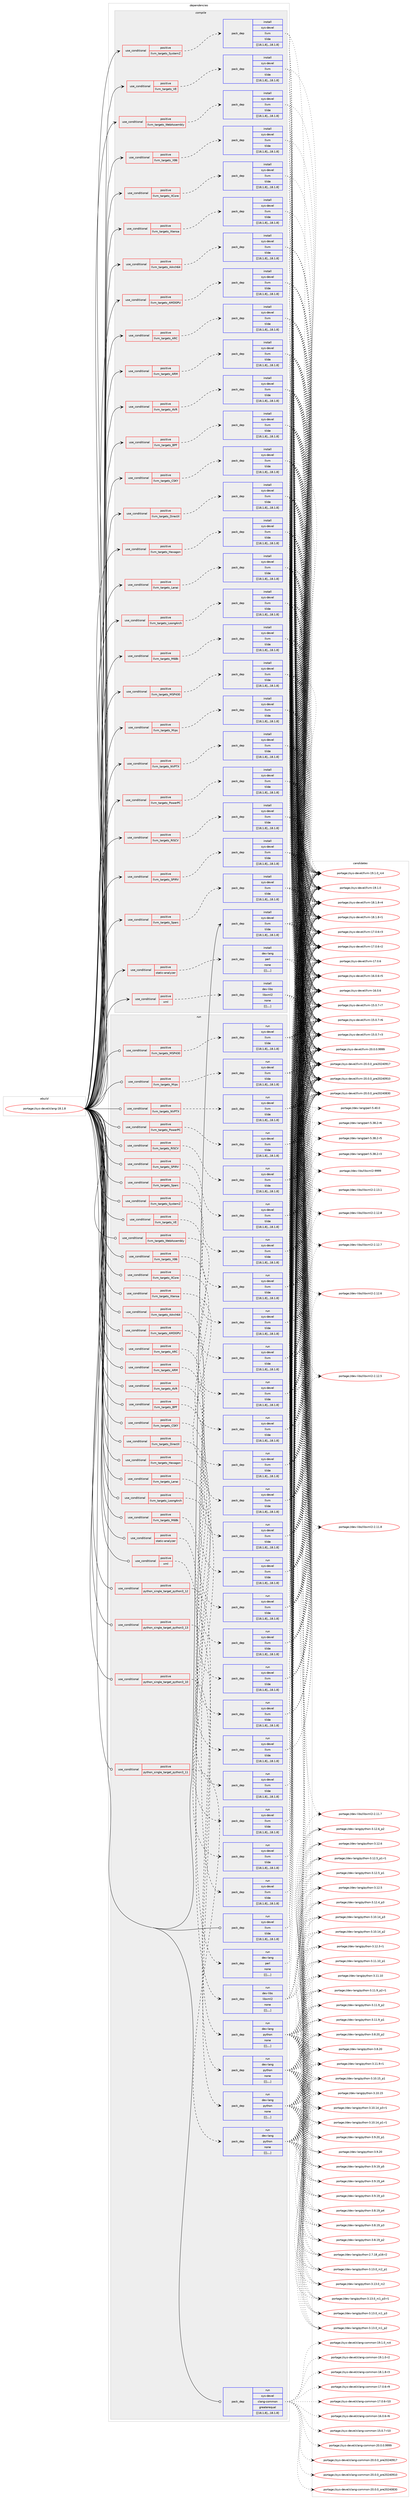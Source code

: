digraph prolog {

# *************
# Graph options
# *************

newrank=true;
concentrate=true;
compound=true;
graph [rankdir=LR,fontname=Helvetica,fontsize=10,ranksep=1.5];#, ranksep=2.5, nodesep=0.2];
edge  [arrowhead=vee];
node  [fontname=Helvetica,fontsize=10];

# **********
# The ebuild
# **********

subgraph cluster_leftcol {
color=gray;
label=<<i>ebuild</i>>;
id [label="portage://sys-devel/clang-18.1.8", color=red, width=4, href="../sys-devel/clang-18.1.8.svg"];
}

# ****************
# The dependencies
# ****************

subgraph cluster_midcol {
color=gray;
label=<<i>dependencies</i>>;
subgraph cluster_compile {
fillcolor="#eeeeee";
style=filled;
label=<<i>compile</i>>;
subgraph cond119679 {
dependency445226 [label=<<TABLE BORDER="0" CELLBORDER="1" CELLSPACING="0" CELLPADDING="4"><TR><TD ROWSPAN="3" CELLPADDING="10">use_conditional</TD></TR><TR><TD>positive</TD></TR><TR><TD>llvm_targets_AArch64</TD></TR></TABLE>>, shape=none, color=red];
subgraph pack322582 {
dependency445227 [label=<<TABLE BORDER="0" CELLBORDER="1" CELLSPACING="0" CELLPADDING="4" WIDTH="220"><TR><TD ROWSPAN="6" CELLPADDING="30">pack_dep</TD></TR><TR><TD WIDTH="110">install</TD></TR><TR><TD>sys-devel</TD></TR><TR><TD>llvm</TD></TR><TR><TD>tilde</TD></TR><TR><TD>[[18,1,8],,,18.1.8]</TD></TR></TABLE>>, shape=none, color=blue];
}
dependency445226:e -> dependency445227:w [weight=20,style="dashed",arrowhead="vee"];
}
id:e -> dependency445226:w [weight=20,style="solid",arrowhead="vee"];
subgraph cond119680 {
dependency445228 [label=<<TABLE BORDER="0" CELLBORDER="1" CELLSPACING="0" CELLPADDING="4"><TR><TD ROWSPAN="3" CELLPADDING="10">use_conditional</TD></TR><TR><TD>positive</TD></TR><TR><TD>llvm_targets_AMDGPU</TD></TR></TABLE>>, shape=none, color=red];
subgraph pack322583 {
dependency445229 [label=<<TABLE BORDER="0" CELLBORDER="1" CELLSPACING="0" CELLPADDING="4" WIDTH="220"><TR><TD ROWSPAN="6" CELLPADDING="30">pack_dep</TD></TR><TR><TD WIDTH="110">install</TD></TR><TR><TD>sys-devel</TD></TR><TR><TD>llvm</TD></TR><TR><TD>tilde</TD></TR><TR><TD>[[18,1,8],,,18.1.8]</TD></TR></TABLE>>, shape=none, color=blue];
}
dependency445228:e -> dependency445229:w [weight=20,style="dashed",arrowhead="vee"];
}
id:e -> dependency445228:w [weight=20,style="solid",arrowhead="vee"];
subgraph cond119681 {
dependency445230 [label=<<TABLE BORDER="0" CELLBORDER="1" CELLSPACING="0" CELLPADDING="4"><TR><TD ROWSPAN="3" CELLPADDING="10">use_conditional</TD></TR><TR><TD>positive</TD></TR><TR><TD>llvm_targets_ARC</TD></TR></TABLE>>, shape=none, color=red];
subgraph pack322584 {
dependency445231 [label=<<TABLE BORDER="0" CELLBORDER="1" CELLSPACING="0" CELLPADDING="4" WIDTH="220"><TR><TD ROWSPAN="6" CELLPADDING="30">pack_dep</TD></TR><TR><TD WIDTH="110">install</TD></TR><TR><TD>sys-devel</TD></TR><TR><TD>llvm</TD></TR><TR><TD>tilde</TD></TR><TR><TD>[[18,1,8],,,18.1.8]</TD></TR></TABLE>>, shape=none, color=blue];
}
dependency445230:e -> dependency445231:w [weight=20,style="dashed",arrowhead="vee"];
}
id:e -> dependency445230:w [weight=20,style="solid",arrowhead="vee"];
subgraph cond119682 {
dependency445232 [label=<<TABLE BORDER="0" CELLBORDER="1" CELLSPACING="0" CELLPADDING="4"><TR><TD ROWSPAN="3" CELLPADDING="10">use_conditional</TD></TR><TR><TD>positive</TD></TR><TR><TD>llvm_targets_ARM</TD></TR></TABLE>>, shape=none, color=red];
subgraph pack322585 {
dependency445233 [label=<<TABLE BORDER="0" CELLBORDER="1" CELLSPACING="0" CELLPADDING="4" WIDTH="220"><TR><TD ROWSPAN="6" CELLPADDING="30">pack_dep</TD></TR><TR><TD WIDTH="110">install</TD></TR><TR><TD>sys-devel</TD></TR><TR><TD>llvm</TD></TR><TR><TD>tilde</TD></TR><TR><TD>[[18,1,8],,,18.1.8]</TD></TR></TABLE>>, shape=none, color=blue];
}
dependency445232:e -> dependency445233:w [weight=20,style="dashed",arrowhead="vee"];
}
id:e -> dependency445232:w [weight=20,style="solid",arrowhead="vee"];
subgraph cond119683 {
dependency445234 [label=<<TABLE BORDER="0" CELLBORDER="1" CELLSPACING="0" CELLPADDING="4"><TR><TD ROWSPAN="3" CELLPADDING="10">use_conditional</TD></TR><TR><TD>positive</TD></TR><TR><TD>llvm_targets_AVR</TD></TR></TABLE>>, shape=none, color=red];
subgraph pack322586 {
dependency445235 [label=<<TABLE BORDER="0" CELLBORDER="1" CELLSPACING="0" CELLPADDING="4" WIDTH="220"><TR><TD ROWSPAN="6" CELLPADDING="30">pack_dep</TD></TR><TR><TD WIDTH="110">install</TD></TR><TR><TD>sys-devel</TD></TR><TR><TD>llvm</TD></TR><TR><TD>tilde</TD></TR><TR><TD>[[18,1,8],,,18.1.8]</TD></TR></TABLE>>, shape=none, color=blue];
}
dependency445234:e -> dependency445235:w [weight=20,style="dashed",arrowhead="vee"];
}
id:e -> dependency445234:w [weight=20,style="solid",arrowhead="vee"];
subgraph cond119684 {
dependency445236 [label=<<TABLE BORDER="0" CELLBORDER="1" CELLSPACING="0" CELLPADDING="4"><TR><TD ROWSPAN="3" CELLPADDING="10">use_conditional</TD></TR><TR><TD>positive</TD></TR><TR><TD>llvm_targets_BPF</TD></TR></TABLE>>, shape=none, color=red];
subgraph pack322587 {
dependency445237 [label=<<TABLE BORDER="0" CELLBORDER="1" CELLSPACING="0" CELLPADDING="4" WIDTH="220"><TR><TD ROWSPAN="6" CELLPADDING="30">pack_dep</TD></TR><TR><TD WIDTH="110">install</TD></TR><TR><TD>sys-devel</TD></TR><TR><TD>llvm</TD></TR><TR><TD>tilde</TD></TR><TR><TD>[[18,1,8],,,18.1.8]</TD></TR></TABLE>>, shape=none, color=blue];
}
dependency445236:e -> dependency445237:w [weight=20,style="dashed",arrowhead="vee"];
}
id:e -> dependency445236:w [weight=20,style="solid",arrowhead="vee"];
subgraph cond119685 {
dependency445238 [label=<<TABLE BORDER="0" CELLBORDER="1" CELLSPACING="0" CELLPADDING="4"><TR><TD ROWSPAN="3" CELLPADDING="10">use_conditional</TD></TR><TR><TD>positive</TD></TR><TR><TD>llvm_targets_CSKY</TD></TR></TABLE>>, shape=none, color=red];
subgraph pack322588 {
dependency445239 [label=<<TABLE BORDER="0" CELLBORDER="1" CELLSPACING="0" CELLPADDING="4" WIDTH="220"><TR><TD ROWSPAN="6" CELLPADDING="30">pack_dep</TD></TR><TR><TD WIDTH="110">install</TD></TR><TR><TD>sys-devel</TD></TR><TR><TD>llvm</TD></TR><TR><TD>tilde</TD></TR><TR><TD>[[18,1,8],,,18.1.8]</TD></TR></TABLE>>, shape=none, color=blue];
}
dependency445238:e -> dependency445239:w [weight=20,style="dashed",arrowhead="vee"];
}
id:e -> dependency445238:w [weight=20,style="solid",arrowhead="vee"];
subgraph cond119686 {
dependency445240 [label=<<TABLE BORDER="0" CELLBORDER="1" CELLSPACING="0" CELLPADDING="4"><TR><TD ROWSPAN="3" CELLPADDING="10">use_conditional</TD></TR><TR><TD>positive</TD></TR><TR><TD>llvm_targets_DirectX</TD></TR></TABLE>>, shape=none, color=red];
subgraph pack322589 {
dependency445241 [label=<<TABLE BORDER="0" CELLBORDER="1" CELLSPACING="0" CELLPADDING="4" WIDTH="220"><TR><TD ROWSPAN="6" CELLPADDING="30">pack_dep</TD></TR><TR><TD WIDTH="110">install</TD></TR><TR><TD>sys-devel</TD></TR><TR><TD>llvm</TD></TR><TR><TD>tilde</TD></TR><TR><TD>[[18,1,8],,,18.1.8]</TD></TR></TABLE>>, shape=none, color=blue];
}
dependency445240:e -> dependency445241:w [weight=20,style="dashed",arrowhead="vee"];
}
id:e -> dependency445240:w [weight=20,style="solid",arrowhead="vee"];
subgraph cond119687 {
dependency445242 [label=<<TABLE BORDER="0" CELLBORDER="1" CELLSPACING="0" CELLPADDING="4"><TR><TD ROWSPAN="3" CELLPADDING="10">use_conditional</TD></TR><TR><TD>positive</TD></TR><TR><TD>llvm_targets_Hexagon</TD></TR></TABLE>>, shape=none, color=red];
subgraph pack322590 {
dependency445243 [label=<<TABLE BORDER="0" CELLBORDER="1" CELLSPACING="0" CELLPADDING="4" WIDTH="220"><TR><TD ROWSPAN="6" CELLPADDING="30">pack_dep</TD></TR><TR><TD WIDTH="110">install</TD></TR><TR><TD>sys-devel</TD></TR><TR><TD>llvm</TD></TR><TR><TD>tilde</TD></TR><TR><TD>[[18,1,8],,,18.1.8]</TD></TR></TABLE>>, shape=none, color=blue];
}
dependency445242:e -> dependency445243:w [weight=20,style="dashed",arrowhead="vee"];
}
id:e -> dependency445242:w [weight=20,style="solid",arrowhead="vee"];
subgraph cond119688 {
dependency445244 [label=<<TABLE BORDER="0" CELLBORDER="1" CELLSPACING="0" CELLPADDING="4"><TR><TD ROWSPAN="3" CELLPADDING="10">use_conditional</TD></TR><TR><TD>positive</TD></TR><TR><TD>llvm_targets_Lanai</TD></TR></TABLE>>, shape=none, color=red];
subgraph pack322591 {
dependency445245 [label=<<TABLE BORDER="0" CELLBORDER="1" CELLSPACING="0" CELLPADDING="4" WIDTH="220"><TR><TD ROWSPAN="6" CELLPADDING="30">pack_dep</TD></TR><TR><TD WIDTH="110">install</TD></TR><TR><TD>sys-devel</TD></TR><TR><TD>llvm</TD></TR><TR><TD>tilde</TD></TR><TR><TD>[[18,1,8],,,18.1.8]</TD></TR></TABLE>>, shape=none, color=blue];
}
dependency445244:e -> dependency445245:w [weight=20,style="dashed",arrowhead="vee"];
}
id:e -> dependency445244:w [weight=20,style="solid",arrowhead="vee"];
subgraph cond119689 {
dependency445246 [label=<<TABLE BORDER="0" CELLBORDER="1" CELLSPACING="0" CELLPADDING="4"><TR><TD ROWSPAN="3" CELLPADDING="10">use_conditional</TD></TR><TR><TD>positive</TD></TR><TR><TD>llvm_targets_LoongArch</TD></TR></TABLE>>, shape=none, color=red];
subgraph pack322592 {
dependency445247 [label=<<TABLE BORDER="0" CELLBORDER="1" CELLSPACING="0" CELLPADDING="4" WIDTH="220"><TR><TD ROWSPAN="6" CELLPADDING="30">pack_dep</TD></TR><TR><TD WIDTH="110">install</TD></TR><TR><TD>sys-devel</TD></TR><TR><TD>llvm</TD></TR><TR><TD>tilde</TD></TR><TR><TD>[[18,1,8],,,18.1.8]</TD></TR></TABLE>>, shape=none, color=blue];
}
dependency445246:e -> dependency445247:w [weight=20,style="dashed",arrowhead="vee"];
}
id:e -> dependency445246:w [weight=20,style="solid",arrowhead="vee"];
subgraph cond119690 {
dependency445248 [label=<<TABLE BORDER="0" CELLBORDER="1" CELLSPACING="0" CELLPADDING="4"><TR><TD ROWSPAN="3" CELLPADDING="10">use_conditional</TD></TR><TR><TD>positive</TD></TR><TR><TD>llvm_targets_M68k</TD></TR></TABLE>>, shape=none, color=red];
subgraph pack322593 {
dependency445249 [label=<<TABLE BORDER="0" CELLBORDER="1" CELLSPACING="0" CELLPADDING="4" WIDTH="220"><TR><TD ROWSPAN="6" CELLPADDING="30">pack_dep</TD></TR><TR><TD WIDTH="110">install</TD></TR><TR><TD>sys-devel</TD></TR><TR><TD>llvm</TD></TR><TR><TD>tilde</TD></TR><TR><TD>[[18,1,8],,,18.1.8]</TD></TR></TABLE>>, shape=none, color=blue];
}
dependency445248:e -> dependency445249:w [weight=20,style="dashed",arrowhead="vee"];
}
id:e -> dependency445248:w [weight=20,style="solid",arrowhead="vee"];
subgraph cond119691 {
dependency445250 [label=<<TABLE BORDER="0" CELLBORDER="1" CELLSPACING="0" CELLPADDING="4"><TR><TD ROWSPAN="3" CELLPADDING="10">use_conditional</TD></TR><TR><TD>positive</TD></TR><TR><TD>llvm_targets_MSP430</TD></TR></TABLE>>, shape=none, color=red];
subgraph pack322594 {
dependency445251 [label=<<TABLE BORDER="0" CELLBORDER="1" CELLSPACING="0" CELLPADDING="4" WIDTH="220"><TR><TD ROWSPAN="6" CELLPADDING="30">pack_dep</TD></TR><TR><TD WIDTH="110">install</TD></TR><TR><TD>sys-devel</TD></TR><TR><TD>llvm</TD></TR><TR><TD>tilde</TD></TR><TR><TD>[[18,1,8],,,18.1.8]</TD></TR></TABLE>>, shape=none, color=blue];
}
dependency445250:e -> dependency445251:w [weight=20,style="dashed",arrowhead="vee"];
}
id:e -> dependency445250:w [weight=20,style="solid",arrowhead="vee"];
subgraph cond119692 {
dependency445252 [label=<<TABLE BORDER="0" CELLBORDER="1" CELLSPACING="0" CELLPADDING="4"><TR><TD ROWSPAN="3" CELLPADDING="10">use_conditional</TD></TR><TR><TD>positive</TD></TR><TR><TD>llvm_targets_Mips</TD></TR></TABLE>>, shape=none, color=red];
subgraph pack322595 {
dependency445253 [label=<<TABLE BORDER="0" CELLBORDER="1" CELLSPACING="0" CELLPADDING="4" WIDTH="220"><TR><TD ROWSPAN="6" CELLPADDING="30">pack_dep</TD></TR><TR><TD WIDTH="110">install</TD></TR><TR><TD>sys-devel</TD></TR><TR><TD>llvm</TD></TR><TR><TD>tilde</TD></TR><TR><TD>[[18,1,8],,,18.1.8]</TD></TR></TABLE>>, shape=none, color=blue];
}
dependency445252:e -> dependency445253:w [weight=20,style="dashed",arrowhead="vee"];
}
id:e -> dependency445252:w [weight=20,style="solid",arrowhead="vee"];
subgraph cond119693 {
dependency445254 [label=<<TABLE BORDER="0" CELLBORDER="1" CELLSPACING="0" CELLPADDING="4"><TR><TD ROWSPAN="3" CELLPADDING="10">use_conditional</TD></TR><TR><TD>positive</TD></TR><TR><TD>llvm_targets_NVPTX</TD></TR></TABLE>>, shape=none, color=red];
subgraph pack322596 {
dependency445255 [label=<<TABLE BORDER="0" CELLBORDER="1" CELLSPACING="0" CELLPADDING="4" WIDTH="220"><TR><TD ROWSPAN="6" CELLPADDING="30">pack_dep</TD></TR><TR><TD WIDTH="110">install</TD></TR><TR><TD>sys-devel</TD></TR><TR><TD>llvm</TD></TR><TR><TD>tilde</TD></TR><TR><TD>[[18,1,8],,,18.1.8]</TD></TR></TABLE>>, shape=none, color=blue];
}
dependency445254:e -> dependency445255:w [weight=20,style="dashed",arrowhead="vee"];
}
id:e -> dependency445254:w [weight=20,style="solid",arrowhead="vee"];
subgraph cond119694 {
dependency445256 [label=<<TABLE BORDER="0" CELLBORDER="1" CELLSPACING="0" CELLPADDING="4"><TR><TD ROWSPAN="3" CELLPADDING="10">use_conditional</TD></TR><TR><TD>positive</TD></TR><TR><TD>llvm_targets_PowerPC</TD></TR></TABLE>>, shape=none, color=red];
subgraph pack322597 {
dependency445257 [label=<<TABLE BORDER="0" CELLBORDER="1" CELLSPACING="0" CELLPADDING="4" WIDTH="220"><TR><TD ROWSPAN="6" CELLPADDING="30">pack_dep</TD></TR><TR><TD WIDTH="110">install</TD></TR><TR><TD>sys-devel</TD></TR><TR><TD>llvm</TD></TR><TR><TD>tilde</TD></TR><TR><TD>[[18,1,8],,,18.1.8]</TD></TR></TABLE>>, shape=none, color=blue];
}
dependency445256:e -> dependency445257:w [weight=20,style="dashed",arrowhead="vee"];
}
id:e -> dependency445256:w [weight=20,style="solid",arrowhead="vee"];
subgraph cond119695 {
dependency445258 [label=<<TABLE BORDER="0" CELLBORDER="1" CELLSPACING="0" CELLPADDING="4"><TR><TD ROWSPAN="3" CELLPADDING="10">use_conditional</TD></TR><TR><TD>positive</TD></TR><TR><TD>llvm_targets_RISCV</TD></TR></TABLE>>, shape=none, color=red];
subgraph pack322598 {
dependency445259 [label=<<TABLE BORDER="0" CELLBORDER="1" CELLSPACING="0" CELLPADDING="4" WIDTH="220"><TR><TD ROWSPAN="6" CELLPADDING="30">pack_dep</TD></TR><TR><TD WIDTH="110">install</TD></TR><TR><TD>sys-devel</TD></TR><TR><TD>llvm</TD></TR><TR><TD>tilde</TD></TR><TR><TD>[[18,1,8],,,18.1.8]</TD></TR></TABLE>>, shape=none, color=blue];
}
dependency445258:e -> dependency445259:w [weight=20,style="dashed",arrowhead="vee"];
}
id:e -> dependency445258:w [weight=20,style="solid",arrowhead="vee"];
subgraph cond119696 {
dependency445260 [label=<<TABLE BORDER="0" CELLBORDER="1" CELLSPACING="0" CELLPADDING="4"><TR><TD ROWSPAN="3" CELLPADDING="10">use_conditional</TD></TR><TR><TD>positive</TD></TR><TR><TD>llvm_targets_SPIRV</TD></TR></TABLE>>, shape=none, color=red];
subgraph pack322599 {
dependency445261 [label=<<TABLE BORDER="0" CELLBORDER="1" CELLSPACING="0" CELLPADDING="4" WIDTH="220"><TR><TD ROWSPAN="6" CELLPADDING="30">pack_dep</TD></TR><TR><TD WIDTH="110">install</TD></TR><TR><TD>sys-devel</TD></TR><TR><TD>llvm</TD></TR><TR><TD>tilde</TD></TR><TR><TD>[[18,1,8],,,18.1.8]</TD></TR></TABLE>>, shape=none, color=blue];
}
dependency445260:e -> dependency445261:w [weight=20,style="dashed",arrowhead="vee"];
}
id:e -> dependency445260:w [weight=20,style="solid",arrowhead="vee"];
subgraph cond119697 {
dependency445262 [label=<<TABLE BORDER="0" CELLBORDER="1" CELLSPACING="0" CELLPADDING="4"><TR><TD ROWSPAN="3" CELLPADDING="10">use_conditional</TD></TR><TR><TD>positive</TD></TR><TR><TD>llvm_targets_Sparc</TD></TR></TABLE>>, shape=none, color=red];
subgraph pack322600 {
dependency445263 [label=<<TABLE BORDER="0" CELLBORDER="1" CELLSPACING="0" CELLPADDING="4" WIDTH="220"><TR><TD ROWSPAN="6" CELLPADDING="30">pack_dep</TD></TR><TR><TD WIDTH="110">install</TD></TR><TR><TD>sys-devel</TD></TR><TR><TD>llvm</TD></TR><TR><TD>tilde</TD></TR><TR><TD>[[18,1,8],,,18.1.8]</TD></TR></TABLE>>, shape=none, color=blue];
}
dependency445262:e -> dependency445263:w [weight=20,style="dashed",arrowhead="vee"];
}
id:e -> dependency445262:w [weight=20,style="solid",arrowhead="vee"];
subgraph cond119698 {
dependency445264 [label=<<TABLE BORDER="0" CELLBORDER="1" CELLSPACING="0" CELLPADDING="4"><TR><TD ROWSPAN="3" CELLPADDING="10">use_conditional</TD></TR><TR><TD>positive</TD></TR><TR><TD>llvm_targets_SystemZ</TD></TR></TABLE>>, shape=none, color=red];
subgraph pack322601 {
dependency445265 [label=<<TABLE BORDER="0" CELLBORDER="1" CELLSPACING="0" CELLPADDING="4" WIDTH="220"><TR><TD ROWSPAN="6" CELLPADDING="30">pack_dep</TD></TR><TR><TD WIDTH="110">install</TD></TR><TR><TD>sys-devel</TD></TR><TR><TD>llvm</TD></TR><TR><TD>tilde</TD></TR><TR><TD>[[18,1,8],,,18.1.8]</TD></TR></TABLE>>, shape=none, color=blue];
}
dependency445264:e -> dependency445265:w [weight=20,style="dashed",arrowhead="vee"];
}
id:e -> dependency445264:w [weight=20,style="solid",arrowhead="vee"];
subgraph cond119699 {
dependency445266 [label=<<TABLE BORDER="0" CELLBORDER="1" CELLSPACING="0" CELLPADDING="4"><TR><TD ROWSPAN="3" CELLPADDING="10">use_conditional</TD></TR><TR><TD>positive</TD></TR><TR><TD>llvm_targets_VE</TD></TR></TABLE>>, shape=none, color=red];
subgraph pack322602 {
dependency445267 [label=<<TABLE BORDER="0" CELLBORDER="1" CELLSPACING="0" CELLPADDING="4" WIDTH="220"><TR><TD ROWSPAN="6" CELLPADDING="30">pack_dep</TD></TR><TR><TD WIDTH="110">install</TD></TR><TR><TD>sys-devel</TD></TR><TR><TD>llvm</TD></TR><TR><TD>tilde</TD></TR><TR><TD>[[18,1,8],,,18.1.8]</TD></TR></TABLE>>, shape=none, color=blue];
}
dependency445266:e -> dependency445267:w [weight=20,style="dashed",arrowhead="vee"];
}
id:e -> dependency445266:w [weight=20,style="solid",arrowhead="vee"];
subgraph cond119700 {
dependency445268 [label=<<TABLE BORDER="0" CELLBORDER="1" CELLSPACING="0" CELLPADDING="4"><TR><TD ROWSPAN="3" CELLPADDING="10">use_conditional</TD></TR><TR><TD>positive</TD></TR><TR><TD>llvm_targets_WebAssembly</TD></TR></TABLE>>, shape=none, color=red];
subgraph pack322603 {
dependency445269 [label=<<TABLE BORDER="0" CELLBORDER="1" CELLSPACING="0" CELLPADDING="4" WIDTH="220"><TR><TD ROWSPAN="6" CELLPADDING="30">pack_dep</TD></TR><TR><TD WIDTH="110">install</TD></TR><TR><TD>sys-devel</TD></TR><TR><TD>llvm</TD></TR><TR><TD>tilde</TD></TR><TR><TD>[[18,1,8],,,18.1.8]</TD></TR></TABLE>>, shape=none, color=blue];
}
dependency445268:e -> dependency445269:w [weight=20,style="dashed",arrowhead="vee"];
}
id:e -> dependency445268:w [weight=20,style="solid",arrowhead="vee"];
subgraph cond119701 {
dependency445270 [label=<<TABLE BORDER="0" CELLBORDER="1" CELLSPACING="0" CELLPADDING="4"><TR><TD ROWSPAN="3" CELLPADDING="10">use_conditional</TD></TR><TR><TD>positive</TD></TR><TR><TD>llvm_targets_X86</TD></TR></TABLE>>, shape=none, color=red];
subgraph pack322604 {
dependency445271 [label=<<TABLE BORDER="0" CELLBORDER="1" CELLSPACING="0" CELLPADDING="4" WIDTH="220"><TR><TD ROWSPAN="6" CELLPADDING="30">pack_dep</TD></TR><TR><TD WIDTH="110">install</TD></TR><TR><TD>sys-devel</TD></TR><TR><TD>llvm</TD></TR><TR><TD>tilde</TD></TR><TR><TD>[[18,1,8],,,18.1.8]</TD></TR></TABLE>>, shape=none, color=blue];
}
dependency445270:e -> dependency445271:w [weight=20,style="dashed",arrowhead="vee"];
}
id:e -> dependency445270:w [weight=20,style="solid",arrowhead="vee"];
subgraph cond119702 {
dependency445272 [label=<<TABLE BORDER="0" CELLBORDER="1" CELLSPACING="0" CELLPADDING="4"><TR><TD ROWSPAN="3" CELLPADDING="10">use_conditional</TD></TR><TR><TD>positive</TD></TR><TR><TD>llvm_targets_XCore</TD></TR></TABLE>>, shape=none, color=red];
subgraph pack322605 {
dependency445273 [label=<<TABLE BORDER="0" CELLBORDER="1" CELLSPACING="0" CELLPADDING="4" WIDTH="220"><TR><TD ROWSPAN="6" CELLPADDING="30">pack_dep</TD></TR><TR><TD WIDTH="110">install</TD></TR><TR><TD>sys-devel</TD></TR><TR><TD>llvm</TD></TR><TR><TD>tilde</TD></TR><TR><TD>[[18,1,8],,,18.1.8]</TD></TR></TABLE>>, shape=none, color=blue];
}
dependency445272:e -> dependency445273:w [weight=20,style="dashed",arrowhead="vee"];
}
id:e -> dependency445272:w [weight=20,style="solid",arrowhead="vee"];
subgraph cond119703 {
dependency445274 [label=<<TABLE BORDER="0" CELLBORDER="1" CELLSPACING="0" CELLPADDING="4"><TR><TD ROWSPAN="3" CELLPADDING="10">use_conditional</TD></TR><TR><TD>positive</TD></TR><TR><TD>llvm_targets_Xtensa</TD></TR></TABLE>>, shape=none, color=red];
subgraph pack322606 {
dependency445275 [label=<<TABLE BORDER="0" CELLBORDER="1" CELLSPACING="0" CELLPADDING="4" WIDTH="220"><TR><TD ROWSPAN="6" CELLPADDING="30">pack_dep</TD></TR><TR><TD WIDTH="110">install</TD></TR><TR><TD>sys-devel</TD></TR><TR><TD>llvm</TD></TR><TR><TD>tilde</TD></TR><TR><TD>[[18,1,8],,,18.1.8]</TD></TR></TABLE>>, shape=none, color=blue];
}
dependency445274:e -> dependency445275:w [weight=20,style="dashed",arrowhead="vee"];
}
id:e -> dependency445274:w [weight=20,style="solid",arrowhead="vee"];
subgraph cond119704 {
dependency445276 [label=<<TABLE BORDER="0" CELLBORDER="1" CELLSPACING="0" CELLPADDING="4"><TR><TD ROWSPAN="3" CELLPADDING="10">use_conditional</TD></TR><TR><TD>positive</TD></TR><TR><TD>static-analyzer</TD></TR></TABLE>>, shape=none, color=red];
subgraph pack322607 {
dependency445277 [label=<<TABLE BORDER="0" CELLBORDER="1" CELLSPACING="0" CELLPADDING="4" WIDTH="220"><TR><TD ROWSPAN="6" CELLPADDING="30">pack_dep</TD></TR><TR><TD WIDTH="110">install</TD></TR><TR><TD>dev-lang</TD></TR><TR><TD>perl</TD></TR><TR><TD>none</TD></TR><TR><TD>[[],,,,]</TD></TR></TABLE>>, shape=none, color=blue];
}
dependency445276:e -> dependency445277:w [weight=20,style="dashed",arrowhead="vee"];
}
id:e -> dependency445276:w [weight=20,style="solid",arrowhead="vee"];
subgraph cond119705 {
dependency445278 [label=<<TABLE BORDER="0" CELLBORDER="1" CELLSPACING="0" CELLPADDING="4"><TR><TD ROWSPAN="3" CELLPADDING="10">use_conditional</TD></TR><TR><TD>positive</TD></TR><TR><TD>xml</TD></TR></TABLE>>, shape=none, color=red];
subgraph pack322608 {
dependency445279 [label=<<TABLE BORDER="0" CELLBORDER="1" CELLSPACING="0" CELLPADDING="4" WIDTH="220"><TR><TD ROWSPAN="6" CELLPADDING="30">pack_dep</TD></TR><TR><TD WIDTH="110">install</TD></TR><TR><TD>dev-libs</TD></TR><TR><TD>libxml2</TD></TR><TR><TD>none</TD></TR><TR><TD>[[],,,,]</TD></TR></TABLE>>, shape=none, color=blue];
}
dependency445278:e -> dependency445279:w [weight=20,style="dashed",arrowhead="vee"];
}
id:e -> dependency445278:w [weight=20,style="solid",arrowhead="vee"];
subgraph pack322609 {
dependency445280 [label=<<TABLE BORDER="0" CELLBORDER="1" CELLSPACING="0" CELLPADDING="4" WIDTH="220"><TR><TD ROWSPAN="6" CELLPADDING="30">pack_dep</TD></TR><TR><TD WIDTH="110">install</TD></TR><TR><TD>sys-devel</TD></TR><TR><TD>llvm</TD></TR><TR><TD>tilde</TD></TR><TR><TD>[[18,1,8],,,18.1.8]</TD></TR></TABLE>>, shape=none, color=blue];
}
id:e -> dependency445280:w [weight=20,style="solid",arrowhead="vee"];
}
subgraph cluster_compileandrun {
fillcolor="#eeeeee";
style=filled;
label=<<i>compile and run</i>>;
}
subgraph cluster_run {
fillcolor="#eeeeee";
style=filled;
label=<<i>run</i>>;
subgraph cond119706 {
dependency445281 [label=<<TABLE BORDER="0" CELLBORDER="1" CELLSPACING="0" CELLPADDING="4"><TR><TD ROWSPAN="3" CELLPADDING="10">use_conditional</TD></TR><TR><TD>positive</TD></TR><TR><TD>llvm_targets_AArch64</TD></TR></TABLE>>, shape=none, color=red];
subgraph pack322610 {
dependency445282 [label=<<TABLE BORDER="0" CELLBORDER="1" CELLSPACING="0" CELLPADDING="4" WIDTH="220"><TR><TD ROWSPAN="6" CELLPADDING="30">pack_dep</TD></TR><TR><TD WIDTH="110">run</TD></TR><TR><TD>sys-devel</TD></TR><TR><TD>llvm</TD></TR><TR><TD>tilde</TD></TR><TR><TD>[[18,1,8],,,18.1.8]</TD></TR></TABLE>>, shape=none, color=blue];
}
dependency445281:e -> dependency445282:w [weight=20,style="dashed",arrowhead="vee"];
}
id:e -> dependency445281:w [weight=20,style="solid",arrowhead="odot"];
subgraph cond119707 {
dependency445283 [label=<<TABLE BORDER="0" CELLBORDER="1" CELLSPACING="0" CELLPADDING="4"><TR><TD ROWSPAN="3" CELLPADDING="10">use_conditional</TD></TR><TR><TD>positive</TD></TR><TR><TD>llvm_targets_AMDGPU</TD></TR></TABLE>>, shape=none, color=red];
subgraph pack322611 {
dependency445284 [label=<<TABLE BORDER="0" CELLBORDER="1" CELLSPACING="0" CELLPADDING="4" WIDTH="220"><TR><TD ROWSPAN="6" CELLPADDING="30">pack_dep</TD></TR><TR><TD WIDTH="110">run</TD></TR><TR><TD>sys-devel</TD></TR><TR><TD>llvm</TD></TR><TR><TD>tilde</TD></TR><TR><TD>[[18,1,8],,,18.1.8]</TD></TR></TABLE>>, shape=none, color=blue];
}
dependency445283:e -> dependency445284:w [weight=20,style="dashed",arrowhead="vee"];
}
id:e -> dependency445283:w [weight=20,style="solid",arrowhead="odot"];
subgraph cond119708 {
dependency445285 [label=<<TABLE BORDER="0" CELLBORDER="1" CELLSPACING="0" CELLPADDING="4"><TR><TD ROWSPAN="3" CELLPADDING="10">use_conditional</TD></TR><TR><TD>positive</TD></TR><TR><TD>llvm_targets_ARC</TD></TR></TABLE>>, shape=none, color=red];
subgraph pack322612 {
dependency445286 [label=<<TABLE BORDER="0" CELLBORDER="1" CELLSPACING="0" CELLPADDING="4" WIDTH="220"><TR><TD ROWSPAN="6" CELLPADDING="30">pack_dep</TD></TR><TR><TD WIDTH="110">run</TD></TR><TR><TD>sys-devel</TD></TR><TR><TD>llvm</TD></TR><TR><TD>tilde</TD></TR><TR><TD>[[18,1,8],,,18.1.8]</TD></TR></TABLE>>, shape=none, color=blue];
}
dependency445285:e -> dependency445286:w [weight=20,style="dashed",arrowhead="vee"];
}
id:e -> dependency445285:w [weight=20,style="solid",arrowhead="odot"];
subgraph cond119709 {
dependency445287 [label=<<TABLE BORDER="0" CELLBORDER="1" CELLSPACING="0" CELLPADDING="4"><TR><TD ROWSPAN="3" CELLPADDING="10">use_conditional</TD></TR><TR><TD>positive</TD></TR><TR><TD>llvm_targets_ARM</TD></TR></TABLE>>, shape=none, color=red];
subgraph pack322613 {
dependency445288 [label=<<TABLE BORDER="0" CELLBORDER="1" CELLSPACING="0" CELLPADDING="4" WIDTH="220"><TR><TD ROWSPAN="6" CELLPADDING="30">pack_dep</TD></TR><TR><TD WIDTH="110">run</TD></TR><TR><TD>sys-devel</TD></TR><TR><TD>llvm</TD></TR><TR><TD>tilde</TD></TR><TR><TD>[[18,1,8],,,18.1.8]</TD></TR></TABLE>>, shape=none, color=blue];
}
dependency445287:e -> dependency445288:w [weight=20,style="dashed",arrowhead="vee"];
}
id:e -> dependency445287:w [weight=20,style="solid",arrowhead="odot"];
subgraph cond119710 {
dependency445289 [label=<<TABLE BORDER="0" CELLBORDER="1" CELLSPACING="0" CELLPADDING="4"><TR><TD ROWSPAN="3" CELLPADDING="10">use_conditional</TD></TR><TR><TD>positive</TD></TR><TR><TD>llvm_targets_AVR</TD></TR></TABLE>>, shape=none, color=red];
subgraph pack322614 {
dependency445290 [label=<<TABLE BORDER="0" CELLBORDER="1" CELLSPACING="0" CELLPADDING="4" WIDTH="220"><TR><TD ROWSPAN="6" CELLPADDING="30">pack_dep</TD></TR><TR><TD WIDTH="110">run</TD></TR><TR><TD>sys-devel</TD></TR><TR><TD>llvm</TD></TR><TR><TD>tilde</TD></TR><TR><TD>[[18,1,8],,,18.1.8]</TD></TR></TABLE>>, shape=none, color=blue];
}
dependency445289:e -> dependency445290:w [weight=20,style="dashed",arrowhead="vee"];
}
id:e -> dependency445289:w [weight=20,style="solid",arrowhead="odot"];
subgraph cond119711 {
dependency445291 [label=<<TABLE BORDER="0" CELLBORDER="1" CELLSPACING="0" CELLPADDING="4"><TR><TD ROWSPAN="3" CELLPADDING="10">use_conditional</TD></TR><TR><TD>positive</TD></TR><TR><TD>llvm_targets_BPF</TD></TR></TABLE>>, shape=none, color=red];
subgraph pack322615 {
dependency445292 [label=<<TABLE BORDER="0" CELLBORDER="1" CELLSPACING="0" CELLPADDING="4" WIDTH="220"><TR><TD ROWSPAN="6" CELLPADDING="30">pack_dep</TD></TR><TR><TD WIDTH="110">run</TD></TR><TR><TD>sys-devel</TD></TR><TR><TD>llvm</TD></TR><TR><TD>tilde</TD></TR><TR><TD>[[18,1,8],,,18.1.8]</TD></TR></TABLE>>, shape=none, color=blue];
}
dependency445291:e -> dependency445292:w [weight=20,style="dashed",arrowhead="vee"];
}
id:e -> dependency445291:w [weight=20,style="solid",arrowhead="odot"];
subgraph cond119712 {
dependency445293 [label=<<TABLE BORDER="0" CELLBORDER="1" CELLSPACING="0" CELLPADDING="4"><TR><TD ROWSPAN="3" CELLPADDING="10">use_conditional</TD></TR><TR><TD>positive</TD></TR><TR><TD>llvm_targets_CSKY</TD></TR></TABLE>>, shape=none, color=red];
subgraph pack322616 {
dependency445294 [label=<<TABLE BORDER="0" CELLBORDER="1" CELLSPACING="0" CELLPADDING="4" WIDTH="220"><TR><TD ROWSPAN="6" CELLPADDING="30">pack_dep</TD></TR><TR><TD WIDTH="110">run</TD></TR><TR><TD>sys-devel</TD></TR><TR><TD>llvm</TD></TR><TR><TD>tilde</TD></TR><TR><TD>[[18,1,8],,,18.1.8]</TD></TR></TABLE>>, shape=none, color=blue];
}
dependency445293:e -> dependency445294:w [weight=20,style="dashed",arrowhead="vee"];
}
id:e -> dependency445293:w [weight=20,style="solid",arrowhead="odot"];
subgraph cond119713 {
dependency445295 [label=<<TABLE BORDER="0" CELLBORDER="1" CELLSPACING="0" CELLPADDING="4"><TR><TD ROWSPAN="3" CELLPADDING="10">use_conditional</TD></TR><TR><TD>positive</TD></TR><TR><TD>llvm_targets_DirectX</TD></TR></TABLE>>, shape=none, color=red];
subgraph pack322617 {
dependency445296 [label=<<TABLE BORDER="0" CELLBORDER="1" CELLSPACING="0" CELLPADDING="4" WIDTH="220"><TR><TD ROWSPAN="6" CELLPADDING="30">pack_dep</TD></TR><TR><TD WIDTH="110">run</TD></TR><TR><TD>sys-devel</TD></TR><TR><TD>llvm</TD></TR><TR><TD>tilde</TD></TR><TR><TD>[[18,1,8],,,18.1.8]</TD></TR></TABLE>>, shape=none, color=blue];
}
dependency445295:e -> dependency445296:w [weight=20,style="dashed",arrowhead="vee"];
}
id:e -> dependency445295:w [weight=20,style="solid",arrowhead="odot"];
subgraph cond119714 {
dependency445297 [label=<<TABLE BORDER="0" CELLBORDER="1" CELLSPACING="0" CELLPADDING="4"><TR><TD ROWSPAN="3" CELLPADDING="10">use_conditional</TD></TR><TR><TD>positive</TD></TR><TR><TD>llvm_targets_Hexagon</TD></TR></TABLE>>, shape=none, color=red];
subgraph pack322618 {
dependency445298 [label=<<TABLE BORDER="0" CELLBORDER="1" CELLSPACING="0" CELLPADDING="4" WIDTH="220"><TR><TD ROWSPAN="6" CELLPADDING="30">pack_dep</TD></TR><TR><TD WIDTH="110">run</TD></TR><TR><TD>sys-devel</TD></TR><TR><TD>llvm</TD></TR><TR><TD>tilde</TD></TR><TR><TD>[[18,1,8],,,18.1.8]</TD></TR></TABLE>>, shape=none, color=blue];
}
dependency445297:e -> dependency445298:w [weight=20,style="dashed",arrowhead="vee"];
}
id:e -> dependency445297:w [weight=20,style="solid",arrowhead="odot"];
subgraph cond119715 {
dependency445299 [label=<<TABLE BORDER="0" CELLBORDER="1" CELLSPACING="0" CELLPADDING="4"><TR><TD ROWSPAN="3" CELLPADDING="10">use_conditional</TD></TR><TR><TD>positive</TD></TR><TR><TD>llvm_targets_Lanai</TD></TR></TABLE>>, shape=none, color=red];
subgraph pack322619 {
dependency445300 [label=<<TABLE BORDER="0" CELLBORDER="1" CELLSPACING="0" CELLPADDING="4" WIDTH="220"><TR><TD ROWSPAN="6" CELLPADDING="30">pack_dep</TD></TR><TR><TD WIDTH="110">run</TD></TR><TR><TD>sys-devel</TD></TR><TR><TD>llvm</TD></TR><TR><TD>tilde</TD></TR><TR><TD>[[18,1,8],,,18.1.8]</TD></TR></TABLE>>, shape=none, color=blue];
}
dependency445299:e -> dependency445300:w [weight=20,style="dashed",arrowhead="vee"];
}
id:e -> dependency445299:w [weight=20,style="solid",arrowhead="odot"];
subgraph cond119716 {
dependency445301 [label=<<TABLE BORDER="0" CELLBORDER="1" CELLSPACING="0" CELLPADDING="4"><TR><TD ROWSPAN="3" CELLPADDING="10">use_conditional</TD></TR><TR><TD>positive</TD></TR><TR><TD>llvm_targets_LoongArch</TD></TR></TABLE>>, shape=none, color=red];
subgraph pack322620 {
dependency445302 [label=<<TABLE BORDER="0" CELLBORDER="1" CELLSPACING="0" CELLPADDING="4" WIDTH="220"><TR><TD ROWSPAN="6" CELLPADDING="30">pack_dep</TD></TR><TR><TD WIDTH="110">run</TD></TR><TR><TD>sys-devel</TD></TR><TR><TD>llvm</TD></TR><TR><TD>tilde</TD></TR><TR><TD>[[18,1,8],,,18.1.8]</TD></TR></TABLE>>, shape=none, color=blue];
}
dependency445301:e -> dependency445302:w [weight=20,style="dashed",arrowhead="vee"];
}
id:e -> dependency445301:w [weight=20,style="solid",arrowhead="odot"];
subgraph cond119717 {
dependency445303 [label=<<TABLE BORDER="0" CELLBORDER="1" CELLSPACING="0" CELLPADDING="4"><TR><TD ROWSPAN="3" CELLPADDING="10">use_conditional</TD></TR><TR><TD>positive</TD></TR><TR><TD>llvm_targets_M68k</TD></TR></TABLE>>, shape=none, color=red];
subgraph pack322621 {
dependency445304 [label=<<TABLE BORDER="0" CELLBORDER="1" CELLSPACING="0" CELLPADDING="4" WIDTH="220"><TR><TD ROWSPAN="6" CELLPADDING="30">pack_dep</TD></TR><TR><TD WIDTH="110">run</TD></TR><TR><TD>sys-devel</TD></TR><TR><TD>llvm</TD></TR><TR><TD>tilde</TD></TR><TR><TD>[[18,1,8],,,18.1.8]</TD></TR></TABLE>>, shape=none, color=blue];
}
dependency445303:e -> dependency445304:w [weight=20,style="dashed",arrowhead="vee"];
}
id:e -> dependency445303:w [weight=20,style="solid",arrowhead="odot"];
subgraph cond119718 {
dependency445305 [label=<<TABLE BORDER="0" CELLBORDER="1" CELLSPACING="0" CELLPADDING="4"><TR><TD ROWSPAN="3" CELLPADDING="10">use_conditional</TD></TR><TR><TD>positive</TD></TR><TR><TD>llvm_targets_MSP430</TD></TR></TABLE>>, shape=none, color=red];
subgraph pack322622 {
dependency445306 [label=<<TABLE BORDER="0" CELLBORDER="1" CELLSPACING="0" CELLPADDING="4" WIDTH="220"><TR><TD ROWSPAN="6" CELLPADDING="30">pack_dep</TD></TR><TR><TD WIDTH="110">run</TD></TR><TR><TD>sys-devel</TD></TR><TR><TD>llvm</TD></TR><TR><TD>tilde</TD></TR><TR><TD>[[18,1,8],,,18.1.8]</TD></TR></TABLE>>, shape=none, color=blue];
}
dependency445305:e -> dependency445306:w [weight=20,style="dashed",arrowhead="vee"];
}
id:e -> dependency445305:w [weight=20,style="solid",arrowhead="odot"];
subgraph cond119719 {
dependency445307 [label=<<TABLE BORDER="0" CELLBORDER="1" CELLSPACING="0" CELLPADDING="4"><TR><TD ROWSPAN="3" CELLPADDING="10">use_conditional</TD></TR><TR><TD>positive</TD></TR><TR><TD>llvm_targets_Mips</TD></TR></TABLE>>, shape=none, color=red];
subgraph pack322623 {
dependency445308 [label=<<TABLE BORDER="0" CELLBORDER="1" CELLSPACING="0" CELLPADDING="4" WIDTH="220"><TR><TD ROWSPAN="6" CELLPADDING="30">pack_dep</TD></TR><TR><TD WIDTH="110">run</TD></TR><TR><TD>sys-devel</TD></TR><TR><TD>llvm</TD></TR><TR><TD>tilde</TD></TR><TR><TD>[[18,1,8],,,18.1.8]</TD></TR></TABLE>>, shape=none, color=blue];
}
dependency445307:e -> dependency445308:w [weight=20,style="dashed",arrowhead="vee"];
}
id:e -> dependency445307:w [weight=20,style="solid",arrowhead="odot"];
subgraph cond119720 {
dependency445309 [label=<<TABLE BORDER="0" CELLBORDER="1" CELLSPACING="0" CELLPADDING="4"><TR><TD ROWSPAN="3" CELLPADDING="10">use_conditional</TD></TR><TR><TD>positive</TD></TR><TR><TD>llvm_targets_NVPTX</TD></TR></TABLE>>, shape=none, color=red];
subgraph pack322624 {
dependency445310 [label=<<TABLE BORDER="0" CELLBORDER="1" CELLSPACING="0" CELLPADDING="4" WIDTH="220"><TR><TD ROWSPAN="6" CELLPADDING="30">pack_dep</TD></TR><TR><TD WIDTH="110">run</TD></TR><TR><TD>sys-devel</TD></TR><TR><TD>llvm</TD></TR><TR><TD>tilde</TD></TR><TR><TD>[[18,1,8],,,18.1.8]</TD></TR></TABLE>>, shape=none, color=blue];
}
dependency445309:e -> dependency445310:w [weight=20,style="dashed",arrowhead="vee"];
}
id:e -> dependency445309:w [weight=20,style="solid",arrowhead="odot"];
subgraph cond119721 {
dependency445311 [label=<<TABLE BORDER="0" CELLBORDER="1" CELLSPACING="0" CELLPADDING="4"><TR><TD ROWSPAN="3" CELLPADDING="10">use_conditional</TD></TR><TR><TD>positive</TD></TR><TR><TD>llvm_targets_PowerPC</TD></TR></TABLE>>, shape=none, color=red];
subgraph pack322625 {
dependency445312 [label=<<TABLE BORDER="0" CELLBORDER="1" CELLSPACING="0" CELLPADDING="4" WIDTH="220"><TR><TD ROWSPAN="6" CELLPADDING="30">pack_dep</TD></TR><TR><TD WIDTH="110">run</TD></TR><TR><TD>sys-devel</TD></TR><TR><TD>llvm</TD></TR><TR><TD>tilde</TD></TR><TR><TD>[[18,1,8],,,18.1.8]</TD></TR></TABLE>>, shape=none, color=blue];
}
dependency445311:e -> dependency445312:w [weight=20,style="dashed",arrowhead="vee"];
}
id:e -> dependency445311:w [weight=20,style="solid",arrowhead="odot"];
subgraph cond119722 {
dependency445313 [label=<<TABLE BORDER="0" CELLBORDER="1" CELLSPACING="0" CELLPADDING="4"><TR><TD ROWSPAN="3" CELLPADDING="10">use_conditional</TD></TR><TR><TD>positive</TD></TR><TR><TD>llvm_targets_RISCV</TD></TR></TABLE>>, shape=none, color=red];
subgraph pack322626 {
dependency445314 [label=<<TABLE BORDER="0" CELLBORDER="1" CELLSPACING="0" CELLPADDING="4" WIDTH="220"><TR><TD ROWSPAN="6" CELLPADDING="30">pack_dep</TD></TR><TR><TD WIDTH="110">run</TD></TR><TR><TD>sys-devel</TD></TR><TR><TD>llvm</TD></TR><TR><TD>tilde</TD></TR><TR><TD>[[18,1,8],,,18.1.8]</TD></TR></TABLE>>, shape=none, color=blue];
}
dependency445313:e -> dependency445314:w [weight=20,style="dashed",arrowhead="vee"];
}
id:e -> dependency445313:w [weight=20,style="solid",arrowhead="odot"];
subgraph cond119723 {
dependency445315 [label=<<TABLE BORDER="0" CELLBORDER="1" CELLSPACING="0" CELLPADDING="4"><TR><TD ROWSPAN="3" CELLPADDING="10">use_conditional</TD></TR><TR><TD>positive</TD></TR><TR><TD>llvm_targets_SPIRV</TD></TR></TABLE>>, shape=none, color=red];
subgraph pack322627 {
dependency445316 [label=<<TABLE BORDER="0" CELLBORDER="1" CELLSPACING="0" CELLPADDING="4" WIDTH="220"><TR><TD ROWSPAN="6" CELLPADDING="30">pack_dep</TD></TR><TR><TD WIDTH="110">run</TD></TR><TR><TD>sys-devel</TD></TR><TR><TD>llvm</TD></TR><TR><TD>tilde</TD></TR><TR><TD>[[18,1,8],,,18.1.8]</TD></TR></TABLE>>, shape=none, color=blue];
}
dependency445315:e -> dependency445316:w [weight=20,style="dashed",arrowhead="vee"];
}
id:e -> dependency445315:w [weight=20,style="solid",arrowhead="odot"];
subgraph cond119724 {
dependency445317 [label=<<TABLE BORDER="0" CELLBORDER="1" CELLSPACING="0" CELLPADDING="4"><TR><TD ROWSPAN="3" CELLPADDING="10">use_conditional</TD></TR><TR><TD>positive</TD></TR><TR><TD>llvm_targets_Sparc</TD></TR></TABLE>>, shape=none, color=red];
subgraph pack322628 {
dependency445318 [label=<<TABLE BORDER="0" CELLBORDER="1" CELLSPACING="0" CELLPADDING="4" WIDTH="220"><TR><TD ROWSPAN="6" CELLPADDING="30">pack_dep</TD></TR><TR><TD WIDTH="110">run</TD></TR><TR><TD>sys-devel</TD></TR><TR><TD>llvm</TD></TR><TR><TD>tilde</TD></TR><TR><TD>[[18,1,8],,,18.1.8]</TD></TR></TABLE>>, shape=none, color=blue];
}
dependency445317:e -> dependency445318:w [weight=20,style="dashed",arrowhead="vee"];
}
id:e -> dependency445317:w [weight=20,style="solid",arrowhead="odot"];
subgraph cond119725 {
dependency445319 [label=<<TABLE BORDER="0" CELLBORDER="1" CELLSPACING="0" CELLPADDING="4"><TR><TD ROWSPAN="3" CELLPADDING="10">use_conditional</TD></TR><TR><TD>positive</TD></TR><TR><TD>llvm_targets_SystemZ</TD></TR></TABLE>>, shape=none, color=red];
subgraph pack322629 {
dependency445320 [label=<<TABLE BORDER="0" CELLBORDER="1" CELLSPACING="0" CELLPADDING="4" WIDTH="220"><TR><TD ROWSPAN="6" CELLPADDING="30">pack_dep</TD></TR><TR><TD WIDTH="110">run</TD></TR><TR><TD>sys-devel</TD></TR><TR><TD>llvm</TD></TR><TR><TD>tilde</TD></TR><TR><TD>[[18,1,8],,,18.1.8]</TD></TR></TABLE>>, shape=none, color=blue];
}
dependency445319:e -> dependency445320:w [weight=20,style="dashed",arrowhead="vee"];
}
id:e -> dependency445319:w [weight=20,style="solid",arrowhead="odot"];
subgraph cond119726 {
dependency445321 [label=<<TABLE BORDER="0" CELLBORDER="1" CELLSPACING="0" CELLPADDING="4"><TR><TD ROWSPAN="3" CELLPADDING="10">use_conditional</TD></TR><TR><TD>positive</TD></TR><TR><TD>llvm_targets_VE</TD></TR></TABLE>>, shape=none, color=red];
subgraph pack322630 {
dependency445322 [label=<<TABLE BORDER="0" CELLBORDER="1" CELLSPACING="0" CELLPADDING="4" WIDTH="220"><TR><TD ROWSPAN="6" CELLPADDING="30">pack_dep</TD></TR><TR><TD WIDTH="110">run</TD></TR><TR><TD>sys-devel</TD></TR><TR><TD>llvm</TD></TR><TR><TD>tilde</TD></TR><TR><TD>[[18,1,8],,,18.1.8]</TD></TR></TABLE>>, shape=none, color=blue];
}
dependency445321:e -> dependency445322:w [weight=20,style="dashed",arrowhead="vee"];
}
id:e -> dependency445321:w [weight=20,style="solid",arrowhead="odot"];
subgraph cond119727 {
dependency445323 [label=<<TABLE BORDER="0" CELLBORDER="1" CELLSPACING="0" CELLPADDING="4"><TR><TD ROWSPAN="3" CELLPADDING="10">use_conditional</TD></TR><TR><TD>positive</TD></TR><TR><TD>llvm_targets_WebAssembly</TD></TR></TABLE>>, shape=none, color=red];
subgraph pack322631 {
dependency445324 [label=<<TABLE BORDER="0" CELLBORDER="1" CELLSPACING="0" CELLPADDING="4" WIDTH="220"><TR><TD ROWSPAN="6" CELLPADDING="30">pack_dep</TD></TR><TR><TD WIDTH="110">run</TD></TR><TR><TD>sys-devel</TD></TR><TR><TD>llvm</TD></TR><TR><TD>tilde</TD></TR><TR><TD>[[18,1,8],,,18.1.8]</TD></TR></TABLE>>, shape=none, color=blue];
}
dependency445323:e -> dependency445324:w [weight=20,style="dashed",arrowhead="vee"];
}
id:e -> dependency445323:w [weight=20,style="solid",arrowhead="odot"];
subgraph cond119728 {
dependency445325 [label=<<TABLE BORDER="0" CELLBORDER="1" CELLSPACING="0" CELLPADDING="4"><TR><TD ROWSPAN="3" CELLPADDING="10">use_conditional</TD></TR><TR><TD>positive</TD></TR><TR><TD>llvm_targets_X86</TD></TR></TABLE>>, shape=none, color=red];
subgraph pack322632 {
dependency445326 [label=<<TABLE BORDER="0" CELLBORDER="1" CELLSPACING="0" CELLPADDING="4" WIDTH="220"><TR><TD ROWSPAN="6" CELLPADDING="30">pack_dep</TD></TR><TR><TD WIDTH="110">run</TD></TR><TR><TD>sys-devel</TD></TR><TR><TD>llvm</TD></TR><TR><TD>tilde</TD></TR><TR><TD>[[18,1,8],,,18.1.8]</TD></TR></TABLE>>, shape=none, color=blue];
}
dependency445325:e -> dependency445326:w [weight=20,style="dashed",arrowhead="vee"];
}
id:e -> dependency445325:w [weight=20,style="solid",arrowhead="odot"];
subgraph cond119729 {
dependency445327 [label=<<TABLE BORDER="0" CELLBORDER="1" CELLSPACING="0" CELLPADDING="4"><TR><TD ROWSPAN="3" CELLPADDING="10">use_conditional</TD></TR><TR><TD>positive</TD></TR><TR><TD>llvm_targets_XCore</TD></TR></TABLE>>, shape=none, color=red];
subgraph pack322633 {
dependency445328 [label=<<TABLE BORDER="0" CELLBORDER="1" CELLSPACING="0" CELLPADDING="4" WIDTH="220"><TR><TD ROWSPAN="6" CELLPADDING="30">pack_dep</TD></TR><TR><TD WIDTH="110">run</TD></TR><TR><TD>sys-devel</TD></TR><TR><TD>llvm</TD></TR><TR><TD>tilde</TD></TR><TR><TD>[[18,1,8],,,18.1.8]</TD></TR></TABLE>>, shape=none, color=blue];
}
dependency445327:e -> dependency445328:w [weight=20,style="dashed",arrowhead="vee"];
}
id:e -> dependency445327:w [weight=20,style="solid",arrowhead="odot"];
subgraph cond119730 {
dependency445329 [label=<<TABLE BORDER="0" CELLBORDER="1" CELLSPACING="0" CELLPADDING="4"><TR><TD ROWSPAN="3" CELLPADDING="10">use_conditional</TD></TR><TR><TD>positive</TD></TR><TR><TD>llvm_targets_Xtensa</TD></TR></TABLE>>, shape=none, color=red];
subgraph pack322634 {
dependency445330 [label=<<TABLE BORDER="0" CELLBORDER="1" CELLSPACING="0" CELLPADDING="4" WIDTH="220"><TR><TD ROWSPAN="6" CELLPADDING="30">pack_dep</TD></TR><TR><TD WIDTH="110">run</TD></TR><TR><TD>sys-devel</TD></TR><TR><TD>llvm</TD></TR><TR><TD>tilde</TD></TR><TR><TD>[[18,1,8],,,18.1.8]</TD></TR></TABLE>>, shape=none, color=blue];
}
dependency445329:e -> dependency445330:w [weight=20,style="dashed",arrowhead="vee"];
}
id:e -> dependency445329:w [weight=20,style="solid",arrowhead="odot"];
subgraph cond119731 {
dependency445331 [label=<<TABLE BORDER="0" CELLBORDER="1" CELLSPACING="0" CELLPADDING="4"><TR><TD ROWSPAN="3" CELLPADDING="10">use_conditional</TD></TR><TR><TD>positive</TD></TR><TR><TD>python_single_target_python3_10</TD></TR></TABLE>>, shape=none, color=red];
subgraph pack322635 {
dependency445332 [label=<<TABLE BORDER="0" CELLBORDER="1" CELLSPACING="0" CELLPADDING="4" WIDTH="220"><TR><TD ROWSPAN="6" CELLPADDING="30">pack_dep</TD></TR><TR><TD WIDTH="110">run</TD></TR><TR><TD>dev-lang</TD></TR><TR><TD>python</TD></TR><TR><TD>none</TD></TR><TR><TD>[[],,,,]</TD></TR></TABLE>>, shape=none, color=blue];
}
dependency445331:e -> dependency445332:w [weight=20,style="dashed",arrowhead="vee"];
}
id:e -> dependency445331:w [weight=20,style="solid",arrowhead="odot"];
subgraph cond119732 {
dependency445333 [label=<<TABLE BORDER="0" CELLBORDER="1" CELLSPACING="0" CELLPADDING="4"><TR><TD ROWSPAN="3" CELLPADDING="10">use_conditional</TD></TR><TR><TD>positive</TD></TR><TR><TD>python_single_target_python3_11</TD></TR></TABLE>>, shape=none, color=red];
subgraph pack322636 {
dependency445334 [label=<<TABLE BORDER="0" CELLBORDER="1" CELLSPACING="0" CELLPADDING="4" WIDTH="220"><TR><TD ROWSPAN="6" CELLPADDING="30">pack_dep</TD></TR><TR><TD WIDTH="110">run</TD></TR><TR><TD>dev-lang</TD></TR><TR><TD>python</TD></TR><TR><TD>none</TD></TR><TR><TD>[[],,,,]</TD></TR></TABLE>>, shape=none, color=blue];
}
dependency445333:e -> dependency445334:w [weight=20,style="dashed",arrowhead="vee"];
}
id:e -> dependency445333:w [weight=20,style="solid",arrowhead="odot"];
subgraph cond119733 {
dependency445335 [label=<<TABLE BORDER="0" CELLBORDER="1" CELLSPACING="0" CELLPADDING="4"><TR><TD ROWSPAN="3" CELLPADDING="10">use_conditional</TD></TR><TR><TD>positive</TD></TR><TR><TD>python_single_target_python3_12</TD></TR></TABLE>>, shape=none, color=red];
subgraph pack322637 {
dependency445336 [label=<<TABLE BORDER="0" CELLBORDER="1" CELLSPACING="0" CELLPADDING="4" WIDTH="220"><TR><TD ROWSPAN="6" CELLPADDING="30">pack_dep</TD></TR><TR><TD WIDTH="110">run</TD></TR><TR><TD>dev-lang</TD></TR><TR><TD>python</TD></TR><TR><TD>none</TD></TR><TR><TD>[[],,,,]</TD></TR></TABLE>>, shape=none, color=blue];
}
dependency445335:e -> dependency445336:w [weight=20,style="dashed",arrowhead="vee"];
}
id:e -> dependency445335:w [weight=20,style="solid",arrowhead="odot"];
subgraph cond119734 {
dependency445337 [label=<<TABLE BORDER="0" CELLBORDER="1" CELLSPACING="0" CELLPADDING="4"><TR><TD ROWSPAN="3" CELLPADDING="10">use_conditional</TD></TR><TR><TD>positive</TD></TR><TR><TD>python_single_target_python3_13</TD></TR></TABLE>>, shape=none, color=red];
subgraph pack322638 {
dependency445338 [label=<<TABLE BORDER="0" CELLBORDER="1" CELLSPACING="0" CELLPADDING="4" WIDTH="220"><TR><TD ROWSPAN="6" CELLPADDING="30">pack_dep</TD></TR><TR><TD WIDTH="110">run</TD></TR><TR><TD>dev-lang</TD></TR><TR><TD>python</TD></TR><TR><TD>none</TD></TR><TR><TD>[[],,,,]</TD></TR></TABLE>>, shape=none, color=blue];
}
dependency445337:e -> dependency445338:w [weight=20,style="dashed",arrowhead="vee"];
}
id:e -> dependency445337:w [weight=20,style="solid",arrowhead="odot"];
subgraph cond119735 {
dependency445339 [label=<<TABLE BORDER="0" CELLBORDER="1" CELLSPACING="0" CELLPADDING="4"><TR><TD ROWSPAN="3" CELLPADDING="10">use_conditional</TD></TR><TR><TD>positive</TD></TR><TR><TD>static-analyzer</TD></TR></TABLE>>, shape=none, color=red];
subgraph pack322639 {
dependency445340 [label=<<TABLE BORDER="0" CELLBORDER="1" CELLSPACING="0" CELLPADDING="4" WIDTH="220"><TR><TD ROWSPAN="6" CELLPADDING="30">pack_dep</TD></TR><TR><TD WIDTH="110">run</TD></TR><TR><TD>dev-lang</TD></TR><TR><TD>perl</TD></TR><TR><TD>none</TD></TR><TR><TD>[[],,,,]</TD></TR></TABLE>>, shape=none, color=blue];
}
dependency445339:e -> dependency445340:w [weight=20,style="dashed",arrowhead="vee"];
}
id:e -> dependency445339:w [weight=20,style="solid",arrowhead="odot"];
subgraph cond119736 {
dependency445341 [label=<<TABLE BORDER="0" CELLBORDER="1" CELLSPACING="0" CELLPADDING="4"><TR><TD ROWSPAN="3" CELLPADDING="10">use_conditional</TD></TR><TR><TD>positive</TD></TR><TR><TD>xml</TD></TR></TABLE>>, shape=none, color=red];
subgraph pack322640 {
dependency445342 [label=<<TABLE BORDER="0" CELLBORDER="1" CELLSPACING="0" CELLPADDING="4" WIDTH="220"><TR><TD ROWSPAN="6" CELLPADDING="30">pack_dep</TD></TR><TR><TD WIDTH="110">run</TD></TR><TR><TD>dev-libs</TD></TR><TR><TD>libxml2</TD></TR><TR><TD>none</TD></TR><TR><TD>[[],,,,]</TD></TR></TABLE>>, shape=none, color=blue];
}
dependency445341:e -> dependency445342:w [weight=20,style="dashed",arrowhead="vee"];
}
id:e -> dependency445341:w [weight=20,style="solid",arrowhead="odot"];
subgraph pack322641 {
dependency445343 [label=<<TABLE BORDER="0" CELLBORDER="1" CELLSPACING="0" CELLPADDING="4" WIDTH="220"><TR><TD ROWSPAN="6" CELLPADDING="30">pack_dep</TD></TR><TR><TD WIDTH="110">run</TD></TR><TR><TD>sys-devel</TD></TR><TR><TD>clang-common</TD></TR><TR><TD>greaterequal</TD></TR><TR><TD>[[18,1,8],,,18.1.8]</TD></TR></TABLE>>, shape=none, color=blue];
}
id:e -> dependency445343:w [weight=20,style="solid",arrowhead="odot"];
subgraph pack322642 {
dependency445344 [label=<<TABLE BORDER="0" CELLBORDER="1" CELLSPACING="0" CELLPADDING="4" WIDTH="220"><TR><TD ROWSPAN="6" CELLPADDING="30">pack_dep</TD></TR><TR><TD WIDTH="110">run</TD></TR><TR><TD>sys-devel</TD></TR><TR><TD>llvm</TD></TR><TR><TD>tilde</TD></TR><TR><TD>[[18,1,8],,,18.1.8]</TD></TR></TABLE>>, shape=none, color=blue];
}
id:e -> dependency445344:w [weight=20,style="solid",arrowhead="odot"];
}
}

# **************
# The candidates
# **************

subgraph cluster_choices {
rank=same;
color=gray;
label=<<i>candidates</i>>;

subgraph choice322582 {
color=black;
nodesep=1;
choice1151211154510010111810110847108108118109455048464846484657575757 [label="portage://sys-devel/llvm-20.0.0.9999", color=red, width=4,href="../sys-devel/llvm-20.0.0.9999.svg"];
choice115121115451001011181011084710810811810945504846484648951121141015048505248574955 [label="portage://sys-devel/llvm-20.0.0_pre20240917", color=red, width=4,href="../sys-devel/llvm-20.0.0_pre20240917.svg"];
choice115121115451001011181011084710810811810945504846484648951121141015048505248574948 [label="portage://sys-devel/llvm-20.0.0_pre20240910", color=red, width=4,href="../sys-devel/llvm-20.0.0_pre20240910.svg"];
choice115121115451001011181011084710810811810945504846484648951121141015048505248565148 [label="portage://sys-devel/llvm-20.0.0_pre20240830", color=red, width=4,href="../sys-devel/llvm-20.0.0_pre20240830.svg"];
choice115121115451001011181011084710810811810945495746494648951149952 [label="portage://sys-devel/llvm-19.1.0_rc4", color=red, width=4,href="../sys-devel/llvm-19.1.0_rc4.svg"];
choice115121115451001011181011084710810811810945495746494648 [label="portage://sys-devel/llvm-19.1.0", color=red, width=4,href="../sys-devel/llvm-19.1.0.svg"];
choice1151211154510010111810110847108108118109454956464946564511452 [label="portage://sys-devel/llvm-18.1.8-r4", color=red, width=4,href="../sys-devel/llvm-18.1.8-r4.svg"];
choice1151211154510010111810110847108108118109454956464946564511449 [label="portage://sys-devel/llvm-18.1.8-r1", color=red, width=4,href="../sys-devel/llvm-18.1.8-r1.svg"];
choice1151211154510010111810110847108108118109454955464846544511451 [label="portage://sys-devel/llvm-17.0.6-r3", color=red, width=4,href="../sys-devel/llvm-17.0.6-r3.svg"];
choice1151211154510010111810110847108108118109454955464846544511450 [label="portage://sys-devel/llvm-17.0.6-r2", color=red, width=4,href="../sys-devel/llvm-17.0.6-r2.svg"];
choice115121115451001011181011084710810811810945495546484654 [label="portage://sys-devel/llvm-17.0.6", color=red, width=4,href="../sys-devel/llvm-17.0.6.svg"];
choice1151211154510010111810110847108108118109454954464846544511453 [label="portage://sys-devel/llvm-16.0.6-r5", color=red, width=4,href="../sys-devel/llvm-16.0.6-r5.svg"];
choice115121115451001011181011084710810811810945495446484654 [label="portage://sys-devel/llvm-16.0.6", color=red, width=4,href="../sys-devel/llvm-16.0.6.svg"];
choice1151211154510010111810110847108108118109454953464846554511455 [label="portage://sys-devel/llvm-15.0.7-r7", color=red, width=4,href="../sys-devel/llvm-15.0.7-r7.svg"];
choice1151211154510010111810110847108108118109454953464846554511454 [label="portage://sys-devel/llvm-15.0.7-r6", color=red, width=4,href="../sys-devel/llvm-15.0.7-r6.svg"];
choice1151211154510010111810110847108108118109454953464846554511451 [label="portage://sys-devel/llvm-15.0.7-r3", color=red, width=4,href="../sys-devel/llvm-15.0.7-r3.svg"];
dependency445227:e -> choice1151211154510010111810110847108108118109455048464846484657575757:w [style=dotted,weight="100"];
dependency445227:e -> choice115121115451001011181011084710810811810945504846484648951121141015048505248574955:w [style=dotted,weight="100"];
dependency445227:e -> choice115121115451001011181011084710810811810945504846484648951121141015048505248574948:w [style=dotted,weight="100"];
dependency445227:e -> choice115121115451001011181011084710810811810945504846484648951121141015048505248565148:w [style=dotted,weight="100"];
dependency445227:e -> choice115121115451001011181011084710810811810945495746494648951149952:w [style=dotted,weight="100"];
dependency445227:e -> choice115121115451001011181011084710810811810945495746494648:w [style=dotted,weight="100"];
dependency445227:e -> choice1151211154510010111810110847108108118109454956464946564511452:w [style=dotted,weight="100"];
dependency445227:e -> choice1151211154510010111810110847108108118109454956464946564511449:w [style=dotted,weight="100"];
dependency445227:e -> choice1151211154510010111810110847108108118109454955464846544511451:w [style=dotted,weight="100"];
dependency445227:e -> choice1151211154510010111810110847108108118109454955464846544511450:w [style=dotted,weight="100"];
dependency445227:e -> choice115121115451001011181011084710810811810945495546484654:w [style=dotted,weight="100"];
dependency445227:e -> choice1151211154510010111810110847108108118109454954464846544511453:w [style=dotted,weight="100"];
dependency445227:e -> choice115121115451001011181011084710810811810945495446484654:w [style=dotted,weight="100"];
dependency445227:e -> choice1151211154510010111810110847108108118109454953464846554511455:w [style=dotted,weight="100"];
dependency445227:e -> choice1151211154510010111810110847108108118109454953464846554511454:w [style=dotted,weight="100"];
dependency445227:e -> choice1151211154510010111810110847108108118109454953464846554511451:w [style=dotted,weight="100"];
}
subgraph choice322583 {
color=black;
nodesep=1;
choice1151211154510010111810110847108108118109455048464846484657575757 [label="portage://sys-devel/llvm-20.0.0.9999", color=red, width=4,href="../sys-devel/llvm-20.0.0.9999.svg"];
choice115121115451001011181011084710810811810945504846484648951121141015048505248574955 [label="portage://sys-devel/llvm-20.0.0_pre20240917", color=red, width=4,href="../sys-devel/llvm-20.0.0_pre20240917.svg"];
choice115121115451001011181011084710810811810945504846484648951121141015048505248574948 [label="portage://sys-devel/llvm-20.0.0_pre20240910", color=red, width=4,href="../sys-devel/llvm-20.0.0_pre20240910.svg"];
choice115121115451001011181011084710810811810945504846484648951121141015048505248565148 [label="portage://sys-devel/llvm-20.0.0_pre20240830", color=red, width=4,href="../sys-devel/llvm-20.0.0_pre20240830.svg"];
choice115121115451001011181011084710810811810945495746494648951149952 [label="portage://sys-devel/llvm-19.1.0_rc4", color=red, width=4,href="../sys-devel/llvm-19.1.0_rc4.svg"];
choice115121115451001011181011084710810811810945495746494648 [label="portage://sys-devel/llvm-19.1.0", color=red, width=4,href="../sys-devel/llvm-19.1.0.svg"];
choice1151211154510010111810110847108108118109454956464946564511452 [label="portage://sys-devel/llvm-18.1.8-r4", color=red, width=4,href="../sys-devel/llvm-18.1.8-r4.svg"];
choice1151211154510010111810110847108108118109454956464946564511449 [label="portage://sys-devel/llvm-18.1.8-r1", color=red, width=4,href="../sys-devel/llvm-18.1.8-r1.svg"];
choice1151211154510010111810110847108108118109454955464846544511451 [label="portage://sys-devel/llvm-17.0.6-r3", color=red, width=4,href="../sys-devel/llvm-17.0.6-r3.svg"];
choice1151211154510010111810110847108108118109454955464846544511450 [label="portage://sys-devel/llvm-17.0.6-r2", color=red, width=4,href="../sys-devel/llvm-17.0.6-r2.svg"];
choice115121115451001011181011084710810811810945495546484654 [label="portage://sys-devel/llvm-17.0.6", color=red, width=4,href="../sys-devel/llvm-17.0.6.svg"];
choice1151211154510010111810110847108108118109454954464846544511453 [label="portage://sys-devel/llvm-16.0.6-r5", color=red, width=4,href="../sys-devel/llvm-16.0.6-r5.svg"];
choice115121115451001011181011084710810811810945495446484654 [label="portage://sys-devel/llvm-16.0.6", color=red, width=4,href="../sys-devel/llvm-16.0.6.svg"];
choice1151211154510010111810110847108108118109454953464846554511455 [label="portage://sys-devel/llvm-15.0.7-r7", color=red, width=4,href="../sys-devel/llvm-15.0.7-r7.svg"];
choice1151211154510010111810110847108108118109454953464846554511454 [label="portage://sys-devel/llvm-15.0.7-r6", color=red, width=4,href="../sys-devel/llvm-15.0.7-r6.svg"];
choice1151211154510010111810110847108108118109454953464846554511451 [label="portage://sys-devel/llvm-15.0.7-r3", color=red, width=4,href="../sys-devel/llvm-15.0.7-r3.svg"];
dependency445229:e -> choice1151211154510010111810110847108108118109455048464846484657575757:w [style=dotted,weight="100"];
dependency445229:e -> choice115121115451001011181011084710810811810945504846484648951121141015048505248574955:w [style=dotted,weight="100"];
dependency445229:e -> choice115121115451001011181011084710810811810945504846484648951121141015048505248574948:w [style=dotted,weight="100"];
dependency445229:e -> choice115121115451001011181011084710810811810945504846484648951121141015048505248565148:w [style=dotted,weight="100"];
dependency445229:e -> choice115121115451001011181011084710810811810945495746494648951149952:w [style=dotted,weight="100"];
dependency445229:e -> choice115121115451001011181011084710810811810945495746494648:w [style=dotted,weight="100"];
dependency445229:e -> choice1151211154510010111810110847108108118109454956464946564511452:w [style=dotted,weight="100"];
dependency445229:e -> choice1151211154510010111810110847108108118109454956464946564511449:w [style=dotted,weight="100"];
dependency445229:e -> choice1151211154510010111810110847108108118109454955464846544511451:w [style=dotted,weight="100"];
dependency445229:e -> choice1151211154510010111810110847108108118109454955464846544511450:w [style=dotted,weight="100"];
dependency445229:e -> choice115121115451001011181011084710810811810945495546484654:w [style=dotted,weight="100"];
dependency445229:e -> choice1151211154510010111810110847108108118109454954464846544511453:w [style=dotted,weight="100"];
dependency445229:e -> choice115121115451001011181011084710810811810945495446484654:w [style=dotted,weight="100"];
dependency445229:e -> choice1151211154510010111810110847108108118109454953464846554511455:w [style=dotted,weight="100"];
dependency445229:e -> choice1151211154510010111810110847108108118109454953464846554511454:w [style=dotted,weight="100"];
dependency445229:e -> choice1151211154510010111810110847108108118109454953464846554511451:w [style=dotted,weight="100"];
}
subgraph choice322584 {
color=black;
nodesep=1;
choice1151211154510010111810110847108108118109455048464846484657575757 [label="portage://sys-devel/llvm-20.0.0.9999", color=red, width=4,href="../sys-devel/llvm-20.0.0.9999.svg"];
choice115121115451001011181011084710810811810945504846484648951121141015048505248574955 [label="portage://sys-devel/llvm-20.0.0_pre20240917", color=red, width=4,href="../sys-devel/llvm-20.0.0_pre20240917.svg"];
choice115121115451001011181011084710810811810945504846484648951121141015048505248574948 [label="portage://sys-devel/llvm-20.0.0_pre20240910", color=red, width=4,href="../sys-devel/llvm-20.0.0_pre20240910.svg"];
choice115121115451001011181011084710810811810945504846484648951121141015048505248565148 [label="portage://sys-devel/llvm-20.0.0_pre20240830", color=red, width=4,href="../sys-devel/llvm-20.0.0_pre20240830.svg"];
choice115121115451001011181011084710810811810945495746494648951149952 [label="portage://sys-devel/llvm-19.1.0_rc4", color=red, width=4,href="../sys-devel/llvm-19.1.0_rc4.svg"];
choice115121115451001011181011084710810811810945495746494648 [label="portage://sys-devel/llvm-19.1.0", color=red, width=4,href="../sys-devel/llvm-19.1.0.svg"];
choice1151211154510010111810110847108108118109454956464946564511452 [label="portage://sys-devel/llvm-18.1.8-r4", color=red, width=4,href="../sys-devel/llvm-18.1.8-r4.svg"];
choice1151211154510010111810110847108108118109454956464946564511449 [label="portage://sys-devel/llvm-18.1.8-r1", color=red, width=4,href="../sys-devel/llvm-18.1.8-r1.svg"];
choice1151211154510010111810110847108108118109454955464846544511451 [label="portage://sys-devel/llvm-17.0.6-r3", color=red, width=4,href="../sys-devel/llvm-17.0.6-r3.svg"];
choice1151211154510010111810110847108108118109454955464846544511450 [label="portage://sys-devel/llvm-17.0.6-r2", color=red, width=4,href="../sys-devel/llvm-17.0.6-r2.svg"];
choice115121115451001011181011084710810811810945495546484654 [label="portage://sys-devel/llvm-17.0.6", color=red, width=4,href="../sys-devel/llvm-17.0.6.svg"];
choice1151211154510010111810110847108108118109454954464846544511453 [label="portage://sys-devel/llvm-16.0.6-r5", color=red, width=4,href="../sys-devel/llvm-16.0.6-r5.svg"];
choice115121115451001011181011084710810811810945495446484654 [label="portage://sys-devel/llvm-16.0.6", color=red, width=4,href="../sys-devel/llvm-16.0.6.svg"];
choice1151211154510010111810110847108108118109454953464846554511455 [label="portage://sys-devel/llvm-15.0.7-r7", color=red, width=4,href="../sys-devel/llvm-15.0.7-r7.svg"];
choice1151211154510010111810110847108108118109454953464846554511454 [label="portage://sys-devel/llvm-15.0.7-r6", color=red, width=4,href="../sys-devel/llvm-15.0.7-r6.svg"];
choice1151211154510010111810110847108108118109454953464846554511451 [label="portage://sys-devel/llvm-15.0.7-r3", color=red, width=4,href="../sys-devel/llvm-15.0.7-r3.svg"];
dependency445231:e -> choice1151211154510010111810110847108108118109455048464846484657575757:w [style=dotted,weight="100"];
dependency445231:e -> choice115121115451001011181011084710810811810945504846484648951121141015048505248574955:w [style=dotted,weight="100"];
dependency445231:e -> choice115121115451001011181011084710810811810945504846484648951121141015048505248574948:w [style=dotted,weight="100"];
dependency445231:e -> choice115121115451001011181011084710810811810945504846484648951121141015048505248565148:w [style=dotted,weight="100"];
dependency445231:e -> choice115121115451001011181011084710810811810945495746494648951149952:w [style=dotted,weight="100"];
dependency445231:e -> choice115121115451001011181011084710810811810945495746494648:w [style=dotted,weight="100"];
dependency445231:e -> choice1151211154510010111810110847108108118109454956464946564511452:w [style=dotted,weight="100"];
dependency445231:e -> choice1151211154510010111810110847108108118109454956464946564511449:w [style=dotted,weight="100"];
dependency445231:e -> choice1151211154510010111810110847108108118109454955464846544511451:w [style=dotted,weight="100"];
dependency445231:e -> choice1151211154510010111810110847108108118109454955464846544511450:w [style=dotted,weight="100"];
dependency445231:e -> choice115121115451001011181011084710810811810945495546484654:w [style=dotted,weight="100"];
dependency445231:e -> choice1151211154510010111810110847108108118109454954464846544511453:w [style=dotted,weight="100"];
dependency445231:e -> choice115121115451001011181011084710810811810945495446484654:w [style=dotted,weight="100"];
dependency445231:e -> choice1151211154510010111810110847108108118109454953464846554511455:w [style=dotted,weight="100"];
dependency445231:e -> choice1151211154510010111810110847108108118109454953464846554511454:w [style=dotted,weight="100"];
dependency445231:e -> choice1151211154510010111810110847108108118109454953464846554511451:w [style=dotted,weight="100"];
}
subgraph choice322585 {
color=black;
nodesep=1;
choice1151211154510010111810110847108108118109455048464846484657575757 [label="portage://sys-devel/llvm-20.0.0.9999", color=red, width=4,href="../sys-devel/llvm-20.0.0.9999.svg"];
choice115121115451001011181011084710810811810945504846484648951121141015048505248574955 [label="portage://sys-devel/llvm-20.0.0_pre20240917", color=red, width=4,href="../sys-devel/llvm-20.0.0_pre20240917.svg"];
choice115121115451001011181011084710810811810945504846484648951121141015048505248574948 [label="portage://sys-devel/llvm-20.0.0_pre20240910", color=red, width=4,href="../sys-devel/llvm-20.0.0_pre20240910.svg"];
choice115121115451001011181011084710810811810945504846484648951121141015048505248565148 [label="portage://sys-devel/llvm-20.0.0_pre20240830", color=red, width=4,href="../sys-devel/llvm-20.0.0_pre20240830.svg"];
choice115121115451001011181011084710810811810945495746494648951149952 [label="portage://sys-devel/llvm-19.1.0_rc4", color=red, width=4,href="../sys-devel/llvm-19.1.0_rc4.svg"];
choice115121115451001011181011084710810811810945495746494648 [label="portage://sys-devel/llvm-19.1.0", color=red, width=4,href="../sys-devel/llvm-19.1.0.svg"];
choice1151211154510010111810110847108108118109454956464946564511452 [label="portage://sys-devel/llvm-18.1.8-r4", color=red, width=4,href="../sys-devel/llvm-18.1.8-r4.svg"];
choice1151211154510010111810110847108108118109454956464946564511449 [label="portage://sys-devel/llvm-18.1.8-r1", color=red, width=4,href="../sys-devel/llvm-18.1.8-r1.svg"];
choice1151211154510010111810110847108108118109454955464846544511451 [label="portage://sys-devel/llvm-17.0.6-r3", color=red, width=4,href="../sys-devel/llvm-17.0.6-r3.svg"];
choice1151211154510010111810110847108108118109454955464846544511450 [label="portage://sys-devel/llvm-17.0.6-r2", color=red, width=4,href="../sys-devel/llvm-17.0.6-r2.svg"];
choice115121115451001011181011084710810811810945495546484654 [label="portage://sys-devel/llvm-17.0.6", color=red, width=4,href="../sys-devel/llvm-17.0.6.svg"];
choice1151211154510010111810110847108108118109454954464846544511453 [label="portage://sys-devel/llvm-16.0.6-r5", color=red, width=4,href="../sys-devel/llvm-16.0.6-r5.svg"];
choice115121115451001011181011084710810811810945495446484654 [label="portage://sys-devel/llvm-16.0.6", color=red, width=4,href="../sys-devel/llvm-16.0.6.svg"];
choice1151211154510010111810110847108108118109454953464846554511455 [label="portage://sys-devel/llvm-15.0.7-r7", color=red, width=4,href="../sys-devel/llvm-15.0.7-r7.svg"];
choice1151211154510010111810110847108108118109454953464846554511454 [label="portage://sys-devel/llvm-15.0.7-r6", color=red, width=4,href="../sys-devel/llvm-15.0.7-r6.svg"];
choice1151211154510010111810110847108108118109454953464846554511451 [label="portage://sys-devel/llvm-15.0.7-r3", color=red, width=4,href="../sys-devel/llvm-15.0.7-r3.svg"];
dependency445233:e -> choice1151211154510010111810110847108108118109455048464846484657575757:w [style=dotted,weight="100"];
dependency445233:e -> choice115121115451001011181011084710810811810945504846484648951121141015048505248574955:w [style=dotted,weight="100"];
dependency445233:e -> choice115121115451001011181011084710810811810945504846484648951121141015048505248574948:w [style=dotted,weight="100"];
dependency445233:e -> choice115121115451001011181011084710810811810945504846484648951121141015048505248565148:w [style=dotted,weight="100"];
dependency445233:e -> choice115121115451001011181011084710810811810945495746494648951149952:w [style=dotted,weight="100"];
dependency445233:e -> choice115121115451001011181011084710810811810945495746494648:w [style=dotted,weight="100"];
dependency445233:e -> choice1151211154510010111810110847108108118109454956464946564511452:w [style=dotted,weight="100"];
dependency445233:e -> choice1151211154510010111810110847108108118109454956464946564511449:w [style=dotted,weight="100"];
dependency445233:e -> choice1151211154510010111810110847108108118109454955464846544511451:w [style=dotted,weight="100"];
dependency445233:e -> choice1151211154510010111810110847108108118109454955464846544511450:w [style=dotted,weight="100"];
dependency445233:e -> choice115121115451001011181011084710810811810945495546484654:w [style=dotted,weight="100"];
dependency445233:e -> choice1151211154510010111810110847108108118109454954464846544511453:w [style=dotted,weight="100"];
dependency445233:e -> choice115121115451001011181011084710810811810945495446484654:w [style=dotted,weight="100"];
dependency445233:e -> choice1151211154510010111810110847108108118109454953464846554511455:w [style=dotted,weight="100"];
dependency445233:e -> choice1151211154510010111810110847108108118109454953464846554511454:w [style=dotted,weight="100"];
dependency445233:e -> choice1151211154510010111810110847108108118109454953464846554511451:w [style=dotted,weight="100"];
}
subgraph choice322586 {
color=black;
nodesep=1;
choice1151211154510010111810110847108108118109455048464846484657575757 [label="portage://sys-devel/llvm-20.0.0.9999", color=red, width=4,href="../sys-devel/llvm-20.0.0.9999.svg"];
choice115121115451001011181011084710810811810945504846484648951121141015048505248574955 [label="portage://sys-devel/llvm-20.0.0_pre20240917", color=red, width=4,href="../sys-devel/llvm-20.0.0_pre20240917.svg"];
choice115121115451001011181011084710810811810945504846484648951121141015048505248574948 [label="portage://sys-devel/llvm-20.0.0_pre20240910", color=red, width=4,href="../sys-devel/llvm-20.0.0_pre20240910.svg"];
choice115121115451001011181011084710810811810945504846484648951121141015048505248565148 [label="portage://sys-devel/llvm-20.0.0_pre20240830", color=red, width=4,href="../sys-devel/llvm-20.0.0_pre20240830.svg"];
choice115121115451001011181011084710810811810945495746494648951149952 [label="portage://sys-devel/llvm-19.1.0_rc4", color=red, width=4,href="../sys-devel/llvm-19.1.0_rc4.svg"];
choice115121115451001011181011084710810811810945495746494648 [label="portage://sys-devel/llvm-19.1.0", color=red, width=4,href="../sys-devel/llvm-19.1.0.svg"];
choice1151211154510010111810110847108108118109454956464946564511452 [label="portage://sys-devel/llvm-18.1.8-r4", color=red, width=4,href="../sys-devel/llvm-18.1.8-r4.svg"];
choice1151211154510010111810110847108108118109454956464946564511449 [label="portage://sys-devel/llvm-18.1.8-r1", color=red, width=4,href="../sys-devel/llvm-18.1.8-r1.svg"];
choice1151211154510010111810110847108108118109454955464846544511451 [label="portage://sys-devel/llvm-17.0.6-r3", color=red, width=4,href="../sys-devel/llvm-17.0.6-r3.svg"];
choice1151211154510010111810110847108108118109454955464846544511450 [label="portage://sys-devel/llvm-17.0.6-r2", color=red, width=4,href="../sys-devel/llvm-17.0.6-r2.svg"];
choice115121115451001011181011084710810811810945495546484654 [label="portage://sys-devel/llvm-17.0.6", color=red, width=4,href="../sys-devel/llvm-17.0.6.svg"];
choice1151211154510010111810110847108108118109454954464846544511453 [label="portage://sys-devel/llvm-16.0.6-r5", color=red, width=4,href="../sys-devel/llvm-16.0.6-r5.svg"];
choice115121115451001011181011084710810811810945495446484654 [label="portage://sys-devel/llvm-16.0.6", color=red, width=4,href="../sys-devel/llvm-16.0.6.svg"];
choice1151211154510010111810110847108108118109454953464846554511455 [label="portage://sys-devel/llvm-15.0.7-r7", color=red, width=4,href="../sys-devel/llvm-15.0.7-r7.svg"];
choice1151211154510010111810110847108108118109454953464846554511454 [label="portage://sys-devel/llvm-15.0.7-r6", color=red, width=4,href="../sys-devel/llvm-15.0.7-r6.svg"];
choice1151211154510010111810110847108108118109454953464846554511451 [label="portage://sys-devel/llvm-15.0.7-r3", color=red, width=4,href="../sys-devel/llvm-15.0.7-r3.svg"];
dependency445235:e -> choice1151211154510010111810110847108108118109455048464846484657575757:w [style=dotted,weight="100"];
dependency445235:e -> choice115121115451001011181011084710810811810945504846484648951121141015048505248574955:w [style=dotted,weight="100"];
dependency445235:e -> choice115121115451001011181011084710810811810945504846484648951121141015048505248574948:w [style=dotted,weight="100"];
dependency445235:e -> choice115121115451001011181011084710810811810945504846484648951121141015048505248565148:w [style=dotted,weight="100"];
dependency445235:e -> choice115121115451001011181011084710810811810945495746494648951149952:w [style=dotted,weight="100"];
dependency445235:e -> choice115121115451001011181011084710810811810945495746494648:w [style=dotted,weight="100"];
dependency445235:e -> choice1151211154510010111810110847108108118109454956464946564511452:w [style=dotted,weight="100"];
dependency445235:e -> choice1151211154510010111810110847108108118109454956464946564511449:w [style=dotted,weight="100"];
dependency445235:e -> choice1151211154510010111810110847108108118109454955464846544511451:w [style=dotted,weight="100"];
dependency445235:e -> choice1151211154510010111810110847108108118109454955464846544511450:w [style=dotted,weight="100"];
dependency445235:e -> choice115121115451001011181011084710810811810945495546484654:w [style=dotted,weight="100"];
dependency445235:e -> choice1151211154510010111810110847108108118109454954464846544511453:w [style=dotted,weight="100"];
dependency445235:e -> choice115121115451001011181011084710810811810945495446484654:w [style=dotted,weight="100"];
dependency445235:e -> choice1151211154510010111810110847108108118109454953464846554511455:w [style=dotted,weight="100"];
dependency445235:e -> choice1151211154510010111810110847108108118109454953464846554511454:w [style=dotted,weight="100"];
dependency445235:e -> choice1151211154510010111810110847108108118109454953464846554511451:w [style=dotted,weight="100"];
}
subgraph choice322587 {
color=black;
nodesep=1;
choice1151211154510010111810110847108108118109455048464846484657575757 [label="portage://sys-devel/llvm-20.0.0.9999", color=red, width=4,href="../sys-devel/llvm-20.0.0.9999.svg"];
choice115121115451001011181011084710810811810945504846484648951121141015048505248574955 [label="portage://sys-devel/llvm-20.0.0_pre20240917", color=red, width=4,href="../sys-devel/llvm-20.0.0_pre20240917.svg"];
choice115121115451001011181011084710810811810945504846484648951121141015048505248574948 [label="portage://sys-devel/llvm-20.0.0_pre20240910", color=red, width=4,href="../sys-devel/llvm-20.0.0_pre20240910.svg"];
choice115121115451001011181011084710810811810945504846484648951121141015048505248565148 [label="portage://sys-devel/llvm-20.0.0_pre20240830", color=red, width=4,href="../sys-devel/llvm-20.0.0_pre20240830.svg"];
choice115121115451001011181011084710810811810945495746494648951149952 [label="portage://sys-devel/llvm-19.1.0_rc4", color=red, width=4,href="../sys-devel/llvm-19.1.0_rc4.svg"];
choice115121115451001011181011084710810811810945495746494648 [label="portage://sys-devel/llvm-19.1.0", color=red, width=4,href="../sys-devel/llvm-19.1.0.svg"];
choice1151211154510010111810110847108108118109454956464946564511452 [label="portage://sys-devel/llvm-18.1.8-r4", color=red, width=4,href="../sys-devel/llvm-18.1.8-r4.svg"];
choice1151211154510010111810110847108108118109454956464946564511449 [label="portage://sys-devel/llvm-18.1.8-r1", color=red, width=4,href="../sys-devel/llvm-18.1.8-r1.svg"];
choice1151211154510010111810110847108108118109454955464846544511451 [label="portage://sys-devel/llvm-17.0.6-r3", color=red, width=4,href="../sys-devel/llvm-17.0.6-r3.svg"];
choice1151211154510010111810110847108108118109454955464846544511450 [label="portage://sys-devel/llvm-17.0.6-r2", color=red, width=4,href="../sys-devel/llvm-17.0.6-r2.svg"];
choice115121115451001011181011084710810811810945495546484654 [label="portage://sys-devel/llvm-17.0.6", color=red, width=4,href="../sys-devel/llvm-17.0.6.svg"];
choice1151211154510010111810110847108108118109454954464846544511453 [label="portage://sys-devel/llvm-16.0.6-r5", color=red, width=4,href="../sys-devel/llvm-16.0.6-r5.svg"];
choice115121115451001011181011084710810811810945495446484654 [label="portage://sys-devel/llvm-16.0.6", color=red, width=4,href="../sys-devel/llvm-16.0.6.svg"];
choice1151211154510010111810110847108108118109454953464846554511455 [label="portage://sys-devel/llvm-15.0.7-r7", color=red, width=4,href="../sys-devel/llvm-15.0.7-r7.svg"];
choice1151211154510010111810110847108108118109454953464846554511454 [label="portage://sys-devel/llvm-15.0.7-r6", color=red, width=4,href="../sys-devel/llvm-15.0.7-r6.svg"];
choice1151211154510010111810110847108108118109454953464846554511451 [label="portage://sys-devel/llvm-15.0.7-r3", color=red, width=4,href="../sys-devel/llvm-15.0.7-r3.svg"];
dependency445237:e -> choice1151211154510010111810110847108108118109455048464846484657575757:w [style=dotted,weight="100"];
dependency445237:e -> choice115121115451001011181011084710810811810945504846484648951121141015048505248574955:w [style=dotted,weight="100"];
dependency445237:e -> choice115121115451001011181011084710810811810945504846484648951121141015048505248574948:w [style=dotted,weight="100"];
dependency445237:e -> choice115121115451001011181011084710810811810945504846484648951121141015048505248565148:w [style=dotted,weight="100"];
dependency445237:e -> choice115121115451001011181011084710810811810945495746494648951149952:w [style=dotted,weight="100"];
dependency445237:e -> choice115121115451001011181011084710810811810945495746494648:w [style=dotted,weight="100"];
dependency445237:e -> choice1151211154510010111810110847108108118109454956464946564511452:w [style=dotted,weight="100"];
dependency445237:e -> choice1151211154510010111810110847108108118109454956464946564511449:w [style=dotted,weight="100"];
dependency445237:e -> choice1151211154510010111810110847108108118109454955464846544511451:w [style=dotted,weight="100"];
dependency445237:e -> choice1151211154510010111810110847108108118109454955464846544511450:w [style=dotted,weight="100"];
dependency445237:e -> choice115121115451001011181011084710810811810945495546484654:w [style=dotted,weight="100"];
dependency445237:e -> choice1151211154510010111810110847108108118109454954464846544511453:w [style=dotted,weight="100"];
dependency445237:e -> choice115121115451001011181011084710810811810945495446484654:w [style=dotted,weight="100"];
dependency445237:e -> choice1151211154510010111810110847108108118109454953464846554511455:w [style=dotted,weight="100"];
dependency445237:e -> choice1151211154510010111810110847108108118109454953464846554511454:w [style=dotted,weight="100"];
dependency445237:e -> choice1151211154510010111810110847108108118109454953464846554511451:w [style=dotted,weight="100"];
}
subgraph choice322588 {
color=black;
nodesep=1;
choice1151211154510010111810110847108108118109455048464846484657575757 [label="portage://sys-devel/llvm-20.0.0.9999", color=red, width=4,href="../sys-devel/llvm-20.0.0.9999.svg"];
choice115121115451001011181011084710810811810945504846484648951121141015048505248574955 [label="portage://sys-devel/llvm-20.0.0_pre20240917", color=red, width=4,href="../sys-devel/llvm-20.0.0_pre20240917.svg"];
choice115121115451001011181011084710810811810945504846484648951121141015048505248574948 [label="portage://sys-devel/llvm-20.0.0_pre20240910", color=red, width=4,href="../sys-devel/llvm-20.0.0_pre20240910.svg"];
choice115121115451001011181011084710810811810945504846484648951121141015048505248565148 [label="portage://sys-devel/llvm-20.0.0_pre20240830", color=red, width=4,href="../sys-devel/llvm-20.0.0_pre20240830.svg"];
choice115121115451001011181011084710810811810945495746494648951149952 [label="portage://sys-devel/llvm-19.1.0_rc4", color=red, width=4,href="../sys-devel/llvm-19.1.0_rc4.svg"];
choice115121115451001011181011084710810811810945495746494648 [label="portage://sys-devel/llvm-19.1.0", color=red, width=4,href="../sys-devel/llvm-19.1.0.svg"];
choice1151211154510010111810110847108108118109454956464946564511452 [label="portage://sys-devel/llvm-18.1.8-r4", color=red, width=4,href="../sys-devel/llvm-18.1.8-r4.svg"];
choice1151211154510010111810110847108108118109454956464946564511449 [label="portage://sys-devel/llvm-18.1.8-r1", color=red, width=4,href="../sys-devel/llvm-18.1.8-r1.svg"];
choice1151211154510010111810110847108108118109454955464846544511451 [label="portage://sys-devel/llvm-17.0.6-r3", color=red, width=4,href="../sys-devel/llvm-17.0.6-r3.svg"];
choice1151211154510010111810110847108108118109454955464846544511450 [label="portage://sys-devel/llvm-17.0.6-r2", color=red, width=4,href="../sys-devel/llvm-17.0.6-r2.svg"];
choice115121115451001011181011084710810811810945495546484654 [label="portage://sys-devel/llvm-17.0.6", color=red, width=4,href="../sys-devel/llvm-17.0.6.svg"];
choice1151211154510010111810110847108108118109454954464846544511453 [label="portage://sys-devel/llvm-16.0.6-r5", color=red, width=4,href="../sys-devel/llvm-16.0.6-r5.svg"];
choice115121115451001011181011084710810811810945495446484654 [label="portage://sys-devel/llvm-16.0.6", color=red, width=4,href="../sys-devel/llvm-16.0.6.svg"];
choice1151211154510010111810110847108108118109454953464846554511455 [label="portage://sys-devel/llvm-15.0.7-r7", color=red, width=4,href="../sys-devel/llvm-15.0.7-r7.svg"];
choice1151211154510010111810110847108108118109454953464846554511454 [label="portage://sys-devel/llvm-15.0.7-r6", color=red, width=4,href="../sys-devel/llvm-15.0.7-r6.svg"];
choice1151211154510010111810110847108108118109454953464846554511451 [label="portage://sys-devel/llvm-15.0.7-r3", color=red, width=4,href="../sys-devel/llvm-15.0.7-r3.svg"];
dependency445239:e -> choice1151211154510010111810110847108108118109455048464846484657575757:w [style=dotted,weight="100"];
dependency445239:e -> choice115121115451001011181011084710810811810945504846484648951121141015048505248574955:w [style=dotted,weight="100"];
dependency445239:e -> choice115121115451001011181011084710810811810945504846484648951121141015048505248574948:w [style=dotted,weight="100"];
dependency445239:e -> choice115121115451001011181011084710810811810945504846484648951121141015048505248565148:w [style=dotted,weight="100"];
dependency445239:e -> choice115121115451001011181011084710810811810945495746494648951149952:w [style=dotted,weight="100"];
dependency445239:e -> choice115121115451001011181011084710810811810945495746494648:w [style=dotted,weight="100"];
dependency445239:e -> choice1151211154510010111810110847108108118109454956464946564511452:w [style=dotted,weight="100"];
dependency445239:e -> choice1151211154510010111810110847108108118109454956464946564511449:w [style=dotted,weight="100"];
dependency445239:e -> choice1151211154510010111810110847108108118109454955464846544511451:w [style=dotted,weight="100"];
dependency445239:e -> choice1151211154510010111810110847108108118109454955464846544511450:w [style=dotted,weight="100"];
dependency445239:e -> choice115121115451001011181011084710810811810945495546484654:w [style=dotted,weight="100"];
dependency445239:e -> choice1151211154510010111810110847108108118109454954464846544511453:w [style=dotted,weight="100"];
dependency445239:e -> choice115121115451001011181011084710810811810945495446484654:w [style=dotted,weight="100"];
dependency445239:e -> choice1151211154510010111810110847108108118109454953464846554511455:w [style=dotted,weight="100"];
dependency445239:e -> choice1151211154510010111810110847108108118109454953464846554511454:w [style=dotted,weight="100"];
dependency445239:e -> choice1151211154510010111810110847108108118109454953464846554511451:w [style=dotted,weight="100"];
}
subgraph choice322589 {
color=black;
nodesep=1;
choice1151211154510010111810110847108108118109455048464846484657575757 [label="portage://sys-devel/llvm-20.0.0.9999", color=red, width=4,href="../sys-devel/llvm-20.0.0.9999.svg"];
choice115121115451001011181011084710810811810945504846484648951121141015048505248574955 [label="portage://sys-devel/llvm-20.0.0_pre20240917", color=red, width=4,href="../sys-devel/llvm-20.0.0_pre20240917.svg"];
choice115121115451001011181011084710810811810945504846484648951121141015048505248574948 [label="portage://sys-devel/llvm-20.0.0_pre20240910", color=red, width=4,href="../sys-devel/llvm-20.0.0_pre20240910.svg"];
choice115121115451001011181011084710810811810945504846484648951121141015048505248565148 [label="portage://sys-devel/llvm-20.0.0_pre20240830", color=red, width=4,href="../sys-devel/llvm-20.0.0_pre20240830.svg"];
choice115121115451001011181011084710810811810945495746494648951149952 [label="portage://sys-devel/llvm-19.1.0_rc4", color=red, width=4,href="../sys-devel/llvm-19.1.0_rc4.svg"];
choice115121115451001011181011084710810811810945495746494648 [label="portage://sys-devel/llvm-19.1.0", color=red, width=4,href="../sys-devel/llvm-19.1.0.svg"];
choice1151211154510010111810110847108108118109454956464946564511452 [label="portage://sys-devel/llvm-18.1.8-r4", color=red, width=4,href="../sys-devel/llvm-18.1.8-r4.svg"];
choice1151211154510010111810110847108108118109454956464946564511449 [label="portage://sys-devel/llvm-18.1.8-r1", color=red, width=4,href="../sys-devel/llvm-18.1.8-r1.svg"];
choice1151211154510010111810110847108108118109454955464846544511451 [label="portage://sys-devel/llvm-17.0.6-r3", color=red, width=4,href="../sys-devel/llvm-17.0.6-r3.svg"];
choice1151211154510010111810110847108108118109454955464846544511450 [label="portage://sys-devel/llvm-17.0.6-r2", color=red, width=4,href="../sys-devel/llvm-17.0.6-r2.svg"];
choice115121115451001011181011084710810811810945495546484654 [label="portage://sys-devel/llvm-17.0.6", color=red, width=4,href="../sys-devel/llvm-17.0.6.svg"];
choice1151211154510010111810110847108108118109454954464846544511453 [label="portage://sys-devel/llvm-16.0.6-r5", color=red, width=4,href="../sys-devel/llvm-16.0.6-r5.svg"];
choice115121115451001011181011084710810811810945495446484654 [label="portage://sys-devel/llvm-16.0.6", color=red, width=4,href="../sys-devel/llvm-16.0.6.svg"];
choice1151211154510010111810110847108108118109454953464846554511455 [label="portage://sys-devel/llvm-15.0.7-r7", color=red, width=4,href="../sys-devel/llvm-15.0.7-r7.svg"];
choice1151211154510010111810110847108108118109454953464846554511454 [label="portage://sys-devel/llvm-15.0.7-r6", color=red, width=4,href="../sys-devel/llvm-15.0.7-r6.svg"];
choice1151211154510010111810110847108108118109454953464846554511451 [label="portage://sys-devel/llvm-15.0.7-r3", color=red, width=4,href="../sys-devel/llvm-15.0.7-r3.svg"];
dependency445241:e -> choice1151211154510010111810110847108108118109455048464846484657575757:w [style=dotted,weight="100"];
dependency445241:e -> choice115121115451001011181011084710810811810945504846484648951121141015048505248574955:w [style=dotted,weight="100"];
dependency445241:e -> choice115121115451001011181011084710810811810945504846484648951121141015048505248574948:w [style=dotted,weight="100"];
dependency445241:e -> choice115121115451001011181011084710810811810945504846484648951121141015048505248565148:w [style=dotted,weight="100"];
dependency445241:e -> choice115121115451001011181011084710810811810945495746494648951149952:w [style=dotted,weight="100"];
dependency445241:e -> choice115121115451001011181011084710810811810945495746494648:w [style=dotted,weight="100"];
dependency445241:e -> choice1151211154510010111810110847108108118109454956464946564511452:w [style=dotted,weight="100"];
dependency445241:e -> choice1151211154510010111810110847108108118109454956464946564511449:w [style=dotted,weight="100"];
dependency445241:e -> choice1151211154510010111810110847108108118109454955464846544511451:w [style=dotted,weight="100"];
dependency445241:e -> choice1151211154510010111810110847108108118109454955464846544511450:w [style=dotted,weight="100"];
dependency445241:e -> choice115121115451001011181011084710810811810945495546484654:w [style=dotted,weight="100"];
dependency445241:e -> choice1151211154510010111810110847108108118109454954464846544511453:w [style=dotted,weight="100"];
dependency445241:e -> choice115121115451001011181011084710810811810945495446484654:w [style=dotted,weight="100"];
dependency445241:e -> choice1151211154510010111810110847108108118109454953464846554511455:w [style=dotted,weight="100"];
dependency445241:e -> choice1151211154510010111810110847108108118109454953464846554511454:w [style=dotted,weight="100"];
dependency445241:e -> choice1151211154510010111810110847108108118109454953464846554511451:w [style=dotted,weight="100"];
}
subgraph choice322590 {
color=black;
nodesep=1;
choice1151211154510010111810110847108108118109455048464846484657575757 [label="portage://sys-devel/llvm-20.0.0.9999", color=red, width=4,href="../sys-devel/llvm-20.0.0.9999.svg"];
choice115121115451001011181011084710810811810945504846484648951121141015048505248574955 [label="portage://sys-devel/llvm-20.0.0_pre20240917", color=red, width=4,href="../sys-devel/llvm-20.0.0_pre20240917.svg"];
choice115121115451001011181011084710810811810945504846484648951121141015048505248574948 [label="portage://sys-devel/llvm-20.0.0_pre20240910", color=red, width=4,href="../sys-devel/llvm-20.0.0_pre20240910.svg"];
choice115121115451001011181011084710810811810945504846484648951121141015048505248565148 [label="portage://sys-devel/llvm-20.0.0_pre20240830", color=red, width=4,href="../sys-devel/llvm-20.0.0_pre20240830.svg"];
choice115121115451001011181011084710810811810945495746494648951149952 [label="portage://sys-devel/llvm-19.1.0_rc4", color=red, width=4,href="../sys-devel/llvm-19.1.0_rc4.svg"];
choice115121115451001011181011084710810811810945495746494648 [label="portage://sys-devel/llvm-19.1.0", color=red, width=4,href="../sys-devel/llvm-19.1.0.svg"];
choice1151211154510010111810110847108108118109454956464946564511452 [label="portage://sys-devel/llvm-18.1.8-r4", color=red, width=4,href="../sys-devel/llvm-18.1.8-r4.svg"];
choice1151211154510010111810110847108108118109454956464946564511449 [label="portage://sys-devel/llvm-18.1.8-r1", color=red, width=4,href="../sys-devel/llvm-18.1.8-r1.svg"];
choice1151211154510010111810110847108108118109454955464846544511451 [label="portage://sys-devel/llvm-17.0.6-r3", color=red, width=4,href="../sys-devel/llvm-17.0.6-r3.svg"];
choice1151211154510010111810110847108108118109454955464846544511450 [label="portage://sys-devel/llvm-17.0.6-r2", color=red, width=4,href="../sys-devel/llvm-17.0.6-r2.svg"];
choice115121115451001011181011084710810811810945495546484654 [label="portage://sys-devel/llvm-17.0.6", color=red, width=4,href="../sys-devel/llvm-17.0.6.svg"];
choice1151211154510010111810110847108108118109454954464846544511453 [label="portage://sys-devel/llvm-16.0.6-r5", color=red, width=4,href="../sys-devel/llvm-16.0.6-r5.svg"];
choice115121115451001011181011084710810811810945495446484654 [label="portage://sys-devel/llvm-16.0.6", color=red, width=4,href="../sys-devel/llvm-16.0.6.svg"];
choice1151211154510010111810110847108108118109454953464846554511455 [label="portage://sys-devel/llvm-15.0.7-r7", color=red, width=4,href="../sys-devel/llvm-15.0.7-r7.svg"];
choice1151211154510010111810110847108108118109454953464846554511454 [label="portage://sys-devel/llvm-15.0.7-r6", color=red, width=4,href="../sys-devel/llvm-15.0.7-r6.svg"];
choice1151211154510010111810110847108108118109454953464846554511451 [label="portage://sys-devel/llvm-15.0.7-r3", color=red, width=4,href="../sys-devel/llvm-15.0.7-r3.svg"];
dependency445243:e -> choice1151211154510010111810110847108108118109455048464846484657575757:w [style=dotted,weight="100"];
dependency445243:e -> choice115121115451001011181011084710810811810945504846484648951121141015048505248574955:w [style=dotted,weight="100"];
dependency445243:e -> choice115121115451001011181011084710810811810945504846484648951121141015048505248574948:w [style=dotted,weight="100"];
dependency445243:e -> choice115121115451001011181011084710810811810945504846484648951121141015048505248565148:w [style=dotted,weight="100"];
dependency445243:e -> choice115121115451001011181011084710810811810945495746494648951149952:w [style=dotted,weight="100"];
dependency445243:e -> choice115121115451001011181011084710810811810945495746494648:w [style=dotted,weight="100"];
dependency445243:e -> choice1151211154510010111810110847108108118109454956464946564511452:w [style=dotted,weight="100"];
dependency445243:e -> choice1151211154510010111810110847108108118109454956464946564511449:w [style=dotted,weight="100"];
dependency445243:e -> choice1151211154510010111810110847108108118109454955464846544511451:w [style=dotted,weight="100"];
dependency445243:e -> choice1151211154510010111810110847108108118109454955464846544511450:w [style=dotted,weight="100"];
dependency445243:e -> choice115121115451001011181011084710810811810945495546484654:w [style=dotted,weight="100"];
dependency445243:e -> choice1151211154510010111810110847108108118109454954464846544511453:w [style=dotted,weight="100"];
dependency445243:e -> choice115121115451001011181011084710810811810945495446484654:w [style=dotted,weight="100"];
dependency445243:e -> choice1151211154510010111810110847108108118109454953464846554511455:w [style=dotted,weight="100"];
dependency445243:e -> choice1151211154510010111810110847108108118109454953464846554511454:w [style=dotted,weight="100"];
dependency445243:e -> choice1151211154510010111810110847108108118109454953464846554511451:w [style=dotted,weight="100"];
}
subgraph choice322591 {
color=black;
nodesep=1;
choice1151211154510010111810110847108108118109455048464846484657575757 [label="portage://sys-devel/llvm-20.0.0.9999", color=red, width=4,href="../sys-devel/llvm-20.0.0.9999.svg"];
choice115121115451001011181011084710810811810945504846484648951121141015048505248574955 [label="portage://sys-devel/llvm-20.0.0_pre20240917", color=red, width=4,href="../sys-devel/llvm-20.0.0_pre20240917.svg"];
choice115121115451001011181011084710810811810945504846484648951121141015048505248574948 [label="portage://sys-devel/llvm-20.0.0_pre20240910", color=red, width=4,href="../sys-devel/llvm-20.0.0_pre20240910.svg"];
choice115121115451001011181011084710810811810945504846484648951121141015048505248565148 [label="portage://sys-devel/llvm-20.0.0_pre20240830", color=red, width=4,href="../sys-devel/llvm-20.0.0_pre20240830.svg"];
choice115121115451001011181011084710810811810945495746494648951149952 [label="portage://sys-devel/llvm-19.1.0_rc4", color=red, width=4,href="../sys-devel/llvm-19.1.0_rc4.svg"];
choice115121115451001011181011084710810811810945495746494648 [label="portage://sys-devel/llvm-19.1.0", color=red, width=4,href="../sys-devel/llvm-19.1.0.svg"];
choice1151211154510010111810110847108108118109454956464946564511452 [label="portage://sys-devel/llvm-18.1.8-r4", color=red, width=4,href="../sys-devel/llvm-18.1.8-r4.svg"];
choice1151211154510010111810110847108108118109454956464946564511449 [label="portage://sys-devel/llvm-18.1.8-r1", color=red, width=4,href="../sys-devel/llvm-18.1.8-r1.svg"];
choice1151211154510010111810110847108108118109454955464846544511451 [label="portage://sys-devel/llvm-17.0.6-r3", color=red, width=4,href="../sys-devel/llvm-17.0.6-r3.svg"];
choice1151211154510010111810110847108108118109454955464846544511450 [label="portage://sys-devel/llvm-17.0.6-r2", color=red, width=4,href="../sys-devel/llvm-17.0.6-r2.svg"];
choice115121115451001011181011084710810811810945495546484654 [label="portage://sys-devel/llvm-17.0.6", color=red, width=4,href="../sys-devel/llvm-17.0.6.svg"];
choice1151211154510010111810110847108108118109454954464846544511453 [label="portage://sys-devel/llvm-16.0.6-r5", color=red, width=4,href="../sys-devel/llvm-16.0.6-r5.svg"];
choice115121115451001011181011084710810811810945495446484654 [label="portage://sys-devel/llvm-16.0.6", color=red, width=4,href="../sys-devel/llvm-16.0.6.svg"];
choice1151211154510010111810110847108108118109454953464846554511455 [label="portage://sys-devel/llvm-15.0.7-r7", color=red, width=4,href="../sys-devel/llvm-15.0.7-r7.svg"];
choice1151211154510010111810110847108108118109454953464846554511454 [label="portage://sys-devel/llvm-15.0.7-r6", color=red, width=4,href="../sys-devel/llvm-15.0.7-r6.svg"];
choice1151211154510010111810110847108108118109454953464846554511451 [label="portage://sys-devel/llvm-15.0.7-r3", color=red, width=4,href="../sys-devel/llvm-15.0.7-r3.svg"];
dependency445245:e -> choice1151211154510010111810110847108108118109455048464846484657575757:w [style=dotted,weight="100"];
dependency445245:e -> choice115121115451001011181011084710810811810945504846484648951121141015048505248574955:w [style=dotted,weight="100"];
dependency445245:e -> choice115121115451001011181011084710810811810945504846484648951121141015048505248574948:w [style=dotted,weight="100"];
dependency445245:e -> choice115121115451001011181011084710810811810945504846484648951121141015048505248565148:w [style=dotted,weight="100"];
dependency445245:e -> choice115121115451001011181011084710810811810945495746494648951149952:w [style=dotted,weight="100"];
dependency445245:e -> choice115121115451001011181011084710810811810945495746494648:w [style=dotted,weight="100"];
dependency445245:e -> choice1151211154510010111810110847108108118109454956464946564511452:w [style=dotted,weight="100"];
dependency445245:e -> choice1151211154510010111810110847108108118109454956464946564511449:w [style=dotted,weight="100"];
dependency445245:e -> choice1151211154510010111810110847108108118109454955464846544511451:w [style=dotted,weight="100"];
dependency445245:e -> choice1151211154510010111810110847108108118109454955464846544511450:w [style=dotted,weight="100"];
dependency445245:e -> choice115121115451001011181011084710810811810945495546484654:w [style=dotted,weight="100"];
dependency445245:e -> choice1151211154510010111810110847108108118109454954464846544511453:w [style=dotted,weight="100"];
dependency445245:e -> choice115121115451001011181011084710810811810945495446484654:w [style=dotted,weight="100"];
dependency445245:e -> choice1151211154510010111810110847108108118109454953464846554511455:w [style=dotted,weight="100"];
dependency445245:e -> choice1151211154510010111810110847108108118109454953464846554511454:w [style=dotted,weight="100"];
dependency445245:e -> choice1151211154510010111810110847108108118109454953464846554511451:w [style=dotted,weight="100"];
}
subgraph choice322592 {
color=black;
nodesep=1;
choice1151211154510010111810110847108108118109455048464846484657575757 [label="portage://sys-devel/llvm-20.0.0.9999", color=red, width=4,href="../sys-devel/llvm-20.0.0.9999.svg"];
choice115121115451001011181011084710810811810945504846484648951121141015048505248574955 [label="portage://sys-devel/llvm-20.0.0_pre20240917", color=red, width=4,href="../sys-devel/llvm-20.0.0_pre20240917.svg"];
choice115121115451001011181011084710810811810945504846484648951121141015048505248574948 [label="portage://sys-devel/llvm-20.0.0_pre20240910", color=red, width=4,href="../sys-devel/llvm-20.0.0_pre20240910.svg"];
choice115121115451001011181011084710810811810945504846484648951121141015048505248565148 [label="portage://sys-devel/llvm-20.0.0_pre20240830", color=red, width=4,href="../sys-devel/llvm-20.0.0_pre20240830.svg"];
choice115121115451001011181011084710810811810945495746494648951149952 [label="portage://sys-devel/llvm-19.1.0_rc4", color=red, width=4,href="../sys-devel/llvm-19.1.0_rc4.svg"];
choice115121115451001011181011084710810811810945495746494648 [label="portage://sys-devel/llvm-19.1.0", color=red, width=4,href="../sys-devel/llvm-19.1.0.svg"];
choice1151211154510010111810110847108108118109454956464946564511452 [label="portage://sys-devel/llvm-18.1.8-r4", color=red, width=4,href="../sys-devel/llvm-18.1.8-r4.svg"];
choice1151211154510010111810110847108108118109454956464946564511449 [label="portage://sys-devel/llvm-18.1.8-r1", color=red, width=4,href="../sys-devel/llvm-18.1.8-r1.svg"];
choice1151211154510010111810110847108108118109454955464846544511451 [label="portage://sys-devel/llvm-17.0.6-r3", color=red, width=4,href="../sys-devel/llvm-17.0.6-r3.svg"];
choice1151211154510010111810110847108108118109454955464846544511450 [label="portage://sys-devel/llvm-17.0.6-r2", color=red, width=4,href="../sys-devel/llvm-17.0.6-r2.svg"];
choice115121115451001011181011084710810811810945495546484654 [label="portage://sys-devel/llvm-17.0.6", color=red, width=4,href="../sys-devel/llvm-17.0.6.svg"];
choice1151211154510010111810110847108108118109454954464846544511453 [label="portage://sys-devel/llvm-16.0.6-r5", color=red, width=4,href="../sys-devel/llvm-16.0.6-r5.svg"];
choice115121115451001011181011084710810811810945495446484654 [label="portage://sys-devel/llvm-16.0.6", color=red, width=4,href="../sys-devel/llvm-16.0.6.svg"];
choice1151211154510010111810110847108108118109454953464846554511455 [label="portage://sys-devel/llvm-15.0.7-r7", color=red, width=4,href="../sys-devel/llvm-15.0.7-r7.svg"];
choice1151211154510010111810110847108108118109454953464846554511454 [label="portage://sys-devel/llvm-15.0.7-r6", color=red, width=4,href="../sys-devel/llvm-15.0.7-r6.svg"];
choice1151211154510010111810110847108108118109454953464846554511451 [label="portage://sys-devel/llvm-15.0.7-r3", color=red, width=4,href="../sys-devel/llvm-15.0.7-r3.svg"];
dependency445247:e -> choice1151211154510010111810110847108108118109455048464846484657575757:w [style=dotted,weight="100"];
dependency445247:e -> choice115121115451001011181011084710810811810945504846484648951121141015048505248574955:w [style=dotted,weight="100"];
dependency445247:e -> choice115121115451001011181011084710810811810945504846484648951121141015048505248574948:w [style=dotted,weight="100"];
dependency445247:e -> choice115121115451001011181011084710810811810945504846484648951121141015048505248565148:w [style=dotted,weight="100"];
dependency445247:e -> choice115121115451001011181011084710810811810945495746494648951149952:w [style=dotted,weight="100"];
dependency445247:e -> choice115121115451001011181011084710810811810945495746494648:w [style=dotted,weight="100"];
dependency445247:e -> choice1151211154510010111810110847108108118109454956464946564511452:w [style=dotted,weight="100"];
dependency445247:e -> choice1151211154510010111810110847108108118109454956464946564511449:w [style=dotted,weight="100"];
dependency445247:e -> choice1151211154510010111810110847108108118109454955464846544511451:w [style=dotted,weight="100"];
dependency445247:e -> choice1151211154510010111810110847108108118109454955464846544511450:w [style=dotted,weight="100"];
dependency445247:e -> choice115121115451001011181011084710810811810945495546484654:w [style=dotted,weight="100"];
dependency445247:e -> choice1151211154510010111810110847108108118109454954464846544511453:w [style=dotted,weight="100"];
dependency445247:e -> choice115121115451001011181011084710810811810945495446484654:w [style=dotted,weight="100"];
dependency445247:e -> choice1151211154510010111810110847108108118109454953464846554511455:w [style=dotted,weight="100"];
dependency445247:e -> choice1151211154510010111810110847108108118109454953464846554511454:w [style=dotted,weight="100"];
dependency445247:e -> choice1151211154510010111810110847108108118109454953464846554511451:w [style=dotted,weight="100"];
}
subgraph choice322593 {
color=black;
nodesep=1;
choice1151211154510010111810110847108108118109455048464846484657575757 [label="portage://sys-devel/llvm-20.0.0.9999", color=red, width=4,href="../sys-devel/llvm-20.0.0.9999.svg"];
choice115121115451001011181011084710810811810945504846484648951121141015048505248574955 [label="portage://sys-devel/llvm-20.0.0_pre20240917", color=red, width=4,href="../sys-devel/llvm-20.0.0_pre20240917.svg"];
choice115121115451001011181011084710810811810945504846484648951121141015048505248574948 [label="portage://sys-devel/llvm-20.0.0_pre20240910", color=red, width=4,href="../sys-devel/llvm-20.0.0_pre20240910.svg"];
choice115121115451001011181011084710810811810945504846484648951121141015048505248565148 [label="portage://sys-devel/llvm-20.0.0_pre20240830", color=red, width=4,href="../sys-devel/llvm-20.0.0_pre20240830.svg"];
choice115121115451001011181011084710810811810945495746494648951149952 [label="portage://sys-devel/llvm-19.1.0_rc4", color=red, width=4,href="../sys-devel/llvm-19.1.0_rc4.svg"];
choice115121115451001011181011084710810811810945495746494648 [label="portage://sys-devel/llvm-19.1.0", color=red, width=4,href="../sys-devel/llvm-19.1.0.svg"];
choice1151211154510010111810110847108108118109454956464946564511452 [label="portage://sys-devel/llvm-18.1.8-r4", color=red, width=4,href="../sys-devel/llvm-18.1.8-r4.svg"];
choice1151211154510010111810110847108108118109454956464946564511449 [label="portage://sys-devel/llvm-18.1.8-r1", color=red, width=4,href="../sys-devel/llvm-18.1.8-r1.svg"];
choice1151211154510010111810110847108108118109454955464846544511451 [label="portage://sys-devel/llvm-17.0.6-r3", color=red, width=4,href="../sys-devel/llvm-17.0.6-r3.svg"];
choice1151211154510010111810110847108108118109454955464846544511450 [label="portage://sys-devel/llvm-17.0.6-r2", color=red, width=4,href="../sys-devel/llvm-17.0.6-r2.svg"];
choice115121115451001011181011084710810811810945495546484654 [label="portage://sys-devel/llvm-17.0.6", color=red, width=4,href="../sys-devel/llvm-17.0.6.svg"];
choice1151211154510010111810110847108108118109454954464846544511453 [label="portage://sys-devel/llvm-16.0.6-r5", color=red, width=4,href="../sys-devel/llvm-16.0.6-r5.svg"];
choice115121115451001011181011084710810811810945495446484654 [label="portage://sys-devel/llvm-16.0.6", color=red, width=4,href="../sys-devel/llvm-16.0.6.svg"];
choice1151211154510010111810110847108108118109454953464846554511455 [label="portage://sys-devel/llvm-15.0.7-r7", color=red, width=4,href="../sys-devel/llvm-15.0.7-r7.svg"];
choice1151211154510010111810110847108108118109454953464846554511454 [label="portage://sys-devel/llvm-15.0.7-r6", color=red, width=4,href="../sys-devel/llvm-15.0.7-r6.svg"];
choice1151211154510010111810110847108108118109454953464846554511451 [label="portage://sys-devel/llvm-15.0.7-r3", color=red, width=4,href="../sys-devel/llvm-15.0.7-r3.svg"];
dependency445249:e -> choice1151211154510010111810110847108108118109455048464846484657575757:w [style=dotted,weight="100"];
dependency445249:e -> choice115121115451001011181011084710810811810945504846484648951121141015048505248574955:w [style=dotted,weight="100"];
dependency445249:e -> choice115121115451001011181011084710810811810945504846484648951121141015048505248574948:w [style=dotted,weight="100"];
dependency445249:e -> choice115121115451001011181011084710810811810945504846484648951121141015048505248565148:w [style=dotted,weight="100"];
dependency445249:e -> choice115121115451001011181011084710810811810945495746494648951149952:w [style=dotted,weight="100"];
dependency445249:e -> choice115121115451001011181011084710810811810945495746494648:w [style=dotted,weight="100"];
dependency445249:e -> choice1151211154510010111810110847108108118109454956464946564511452:w [style=dotted,weight="100"];
dependency445249:e -> choice1151211154510010111810110847108108118109454956464946564511449:w [style=dotted,weight="100"];
dependency445249:e -> choice1151211154510010111810110847108108118109454955464846544511451:w [style=dotted,weight="100"];
dependency445249:e -> choice1151211154510010111810110847108108118109454955464846544511450:w [style=dotted,weight="100"];
dependency445249:e -> choice115121115451001011181011084710810811810945495546484654:w [style=dotted,weight="100"];
dependency445249:e -> choice1151211154510010111810110847108108118109454954464846544511453:w [style=dotted,weight="100"];
dependency445249:e -> choice115121115451001011181011084710810811810945495446484654:w [style=dotted,weight="100"];
dependency445249:e -> choice1151211154510010111810110847108108118109454953464846554511455:w [style=dotted,weight="100"];
dependency445249:e -> choice1151211154510010111810110847108108118109454953464846554511454:w [style=dotted,weight="100"];
dependency445249:e -> choice1151211154510010111810110847108108118109454953464846554511451:w [style=dotted,weight="100"];
}
subgraph choice322594 {
color=black;
nodesep=1;
choice1151211154510010111810110847108108118109455048464846484657575757 [label="portage://sys-devel/llvm-20.0.0.9999", color=red, width=4,href="../sys-devel/llvm-20.0.0.9999.svg"];
choice115121115451001011181011084710810811810945504846484648951121141015048505248574955 [label="portage://sys-devel/llvm-20.0.0_pre20240917", color=red, width=4,href="../sys-devel/llvm-20.0.0_pre20240917.svg"];
choice115121115451001011181011084710810811810945504846484648951121141015048505248574948 [label="portage://sys-devel/llvm-20.0.0_pre20240910", color=red, width=4,href="../sys-devel/llvm-20.0.0_pre20240910.svg"];
choice115121115451001011181011084710810811810945504846484648951121141015048505248565148 [label="portage://sys-devel/llvm-20.0.0_pre20240830", color=red, width=4,href="../sys-devel/llvm-20.0.0_pre20240830.svg"];
choice115121115451001011181011084710810811810945495746494648951149952 [label="portage://sys-devel/llvm-19.1.0_rc4", color=red, width=4,href="../sys-devel/llvm-19.1.0_rc4.svg"];
choice115121115451001011181011084710810811810945495746494648 [label="portage://sys-devel/llvm-19.1.0", color=red, width=4,href="../sys-devel/llvm-19.1.0.svg"];
choice1151211154510010111810110847108108118109454956464946564511452 [label="portage://sys-devel/llvm-18.1.8-r4", color=red, width=4,href="../sys-devel/llvm-18.1.8-r4.svg"];
choice1151211154510010111810110847108108118109454956464946564511449 [label="portage://sys-devel/llvm-18.1.8-r1", color=red, width=4,href="../sys-devel/llvm-18.1.8-r1.svg"];
choice1151211154510010111810110847108108118109454955464846544511451 [label="portage://sys-devel/llvm-17.0.6-r3", color=red, width=4,href="../sys-devel/llvm-17.0.6-r3.svg"];
choice1151211154510010111810110847108108118109454955464846544511450 [label="portage://sys-devel/llvm-17.0.6-r2", color=red, width=4,href="../sys-devel/llvm-17.0.6-r2.svg"];
choice115121115451001011181011084710810811810945495546484654 [label="portage://sys-devel/llvm-17.0.6", color=red, width=4,href="../sys-devel/llvm-17.0.6.svg"];
choice1151211154510010111810110847108108118109454954464846544511453 [label="portage://sys-devel/llvm-16.0.6-r5", color=red, width=4,href="../sys-devel/llvm-16.0.6-r5.svg"];
choice115121115451001011181011084710810811810945495446484654 [label="portage://sys-devel/llvm-16.0.6", color=red, width=4,href="../sys-devel/llvm-16.0.6.svg"];
choice1151211154510010111810110847108108118109454953464846554511455 [label="portage://sys-devel/llvm-15.0.7-r7", color=red, width=4,href="../sys-devel/llvm-15.0.7-r7.svg"];
choice1151211154510010111810110847108108118109454953464846554511454 [label="portage://sys-devel/llvm-15.0.7-r6", color=red, width=4,href="../sys-devel/llvm-15.0.7-r6.svg"];
choice1151211154510010111810110847108108118109454953464846554511451 [label="portage://sys-devel/llvm-15.0.7-r3", color=red, width=4,href="../sys-devel/llvm-15.0.7-r3.svg"];
dependency445251:e -> choice1151211154510010111810110847108108118109455048464846484657575757:w [style=dotted,weight="100"];
dependency445251:e -> choice115121115451001011181011084710810811810945504846484648951121141015048505248574955:w [style=dotted,weight="100"];
dependency445251:e -> choice115121115451001011181011084710810811810945504846484648951121141015048505248574948:w [style=dotted,weight="100"];
dependency445251:e -> choice115121115451001011181011084710810811810945504846484648951121141015048505248565148:w [style=dotted,weight="100"];
dependency445251:e -> choice115121115451001011181011084710810811810945495746494648951149952:w [style=dotted,weight="100"];
dependency445251:e -> choice115121115451001011181011084710810811810945495746494648:w [style=dotted,weight="100"];
dependency445251:e -> choice1151211154510010111810110847108108118109454956464946564511452:w [style=dotted,weight="100"];
dependency445251:e -> choice1151211154510010111810110847108108118109454956464946564511449:w [style=dotted,weight="100"];
dependency445251:e -> choice1151211154510010111810110847108108118109454955464846544511451:w [style=dotted,weight="100"];
dependency445251:e -> choice1151211154510010111810110847108108118109454955464846544511450:w [style=dotted,weight="100"];
dependency445251:e -> choice115121115451001011181011084710810811810945495546484654:w [style=dotted,weight="100"];
dependency445251:e -> choice1151211154510010111810110847108108118109454954464846544511453:w [style=dotted,weight="100"];
dependency445251:e -> choice115121115451001011181011084710810811810945495446484654:w [style=dotted,weight="100"];
dependency445251:e -> choice1151211154510010111810110847108108118109454953464846554511455:w [style=dotted,weight="100"];
dependency445251:e -> choice1151211154510010111810110847108108118109454953464846554511454:w [style=dotted,weight="100"];
dependency445251:e -> choice1151211154510010111810110847108108118109454953464846554511451:w [style=dotted,weight="100"];
}
subgraph choice322595 {
color=black;
nodesep=1;
choice1151211154510010111810110847108108118109455048464846484657575757 [label="portage://sys-devel/llvm-20.0.0.9999", color=red, width=4,href="../sys-devel/llvm-20.0.0.9999.svg"];
choice115121115451001011181011084710810811810945504846484648951121141015048505248574955 [label="portage://sys-devel/llvm-20.0.0_pre20240917", color=red, width=4,href="../sys-devel/llvm-20.0.0_pre20240917.svg"];
choice115121115451001011181011084710810811810945504846484648951121141015048505248574948 [label="portage://sys-devel/llvm-20.0.0_pre20240910", color=red, width=4,href="../sys-devel/llvm-20.0.0_pre20240910.svg"];
choice115121115451001011181011084710810811810945504846484648951121141015048505248565148 [label="portage://sys-devel/llvm-20.0.0_pre20240830", color=red, width=4,href="../sys-devel/llvm-20.0.0_pre20240830.svg"];
choice115121115451001011181011084710810811810945495746494648951149952 [label="portage://sys-devel/llvm-19.1.0_rc4", color=red, width=4,href="../sys-devel/llvm-19.1.0_rc4.svg"];
choice115121115451001011181011084710810811810945495746494648 [label="portage://sys-devel/llvm-19.1.0", color=red, width=4,href="../sys-devel/llvm-19.1.0.svg"];
choice1151211154510010111810110847108108118109454956464946564511452 [label="portage://sys-devel/llvm-18.1.8-r4", color=red, width=4,href="../sys-devel/llvm-18.1.8-r4.svg"];
choice1151211154510010111810110847108108118109454956464946564511449 [label="portage://sys-devel/llvm-18.1.8-r1", color=red, width=4,href="../sys-devel/llvm-18.1.8-r1.svg"];
choice1151211154510010111810110847108108118109454955464846544511451 [label="portage://sys-devel/llvm-17.0.6-r3", color=red, width=4,href="../sys-devel/llvm-17.0.6-r3.svg"];
choice1151211154510010111810110847108108118109454955464846544511450 [label="portage://sys-devel/llvm-17.0.6-r2", color=red, width=4,href="../sys-devel/llvm-17.0.6-r2.svg"];
choice115121115451001011181011084710810811810945495546484654 [label="portage://sys-devel/llvm-17.0.6", color=red, width=4,href="../sys-devel/llvm-17.0.6.svg"];
choice1151211154510010111810110847108108118109454954464846544511453 [label="portage://sys-devel/llvm-16.0.6-r5", color=red, width=4,href="../sys-devel/llvm-16.0.6-r5.svg"];
choice115121115451001011181011084710810811810945495446484654 [label="portage://sys-devel/llvm-16.0.6", color=red, width=4,href="../sys-devel/llvm-16.0.6.svg"];
choice1151211154510010111810110847108108118109454953464846554511455 [label="portage://sys-devel/llvm-15.0.7-r7", color=red, width=4,href="../sys-devel/llvm-15.0.7-r7.svg"];
choice1151211154510010111810110847108108118109454953464846554511454 [label="portage://sys-devel/llvm-15.0.7-r6", color=red, width=4,href="../sys-devel/llvm-15.0.7-r6.svg"];
choice1151211154510010111810110847108108118109454953464846554511451 [label="portage://sys-devel/llvm-15.0.7-r3", color=red, width=4,href="../sys-devel/llvm-15.0.7-r3.svg"];
dependency445253:e -> choice1151211154510010111810110847108108118109455048464846484657575757:w [style=dotted,weight="100"];
dependency445253:e -> choice115121115451001011181011084710810811810945504846484648951121141015048505248574955:w [style=dotted,weight="100"];
dependency445253:e -> choice115121115451001011181011084710810811810945504846484648951121141015048505248574948:w [style=dotted,weight="100"];
dependency445253:e -> choice115121115451001011181011084710810811810945504846484648951121141015048505248565148:w [style=dotted,weight="100"];
dependency445253:e -> choice115121115451001011181011084710810811810945495746494648951149952:w [style=dotted,weight="100"];
dependency445253:e -> choice115121115451001011181011084710810811810945495746494648:w [style=dotted,weight="100"];
dependency445253:e -> choice1151211154510010111810110847108108118109454956464946564511452:w [style=dotted,weight="100"];
dependency445253:e -> choice1151211154510010111810110847108108118109454956464946564511449:w [style=dotted,weight="100"];
dependency445253:e -> choice1151211154510010111810110847108108118109454955464846544511451:w [style=dotted,weight="100"];
dependency445253:e -> choice1151211154510010111810110847108108118109454955464846544511450:w [style=dotted,weight="100"];
dependency445253:e -> choice115121115451001011181011084710810811810945495546484654:w [style=dotted,weight="100"];
dependency445253:e -> choice1151211154510010111810110847108108118109454954464846544511453:w [style=dotted,weight="100"];
dependency445253:e -> choice115121115451001011181011084710810811810945495446484654:w [style=dotted,weight="100"];
dependency445253:e -> choice1151211154510010111810110847108108118109454953464846554511455:w [style=dotted,weight="100"];
dependency445253:e -> choice1151211154510010111810110847108108118109454953464846554511454:w [style=dotted,weight="100"];
dependency445253:e -> choice1151211154510010111810110847108108118109454953464846554511451:w [style=dotted,weight="100"];
}
subgraph choice322596 {
color=black;
nodesep=1;
choice1151211154510010111810110847108108118109455048464846484657575757 [label="portage://sys-devel/llvm-20.0.0.9999", color=red, width=4,href="../sys-devel/llvm-20.0.0.9999.svg"];
choice115121115451001011181011084710810811810945504846484648951121141015048505248574955 [label="portage://sys-devel/llvm-20.0.0_pre20240917", color=red, width=4,href="../sys-devel/llvm-20.0.0_pre20240917.svg"];
choice115121115451001011181011084710810811810945504846484648951121141015048505248574948 [label="portage://sys-devel/llvm-20.0.0_pre20240910", color=red, width=4,href="../sys-devel/llvm-20.0.0_pre20240910.svg"];
choice115121115451001011181011084710810811810945504846484648951121141015048505248565148 [label="portage://sys-devel/llvm-20.0.0_pre20240830", color=red, width=4,href="../sys-devel/llvm-20.0.0_pre20240830.svg"];
choice115121115451001011181011084710810811810945495746494648951149952 [label="portage://sys-devel/llvm-19.1.0_rc4", color=red, width=4,href="../sys-devel/llvm-19.1.0_rc4.svg"];
choice115121115451001011181011084710810811810945495746494648 [label="portage://sys-devel/llvm-19.1.0", color=red, width=4,href="../sys-devel/llvm-19.1.0.svg"];
choice1151211154510010111810110847108108118109454956464946564511452 [label="portage://sys-devel/llvm-18.1.8-r4", color=red, width=4,href="../sys-devel/llvm-18.1.8-r4.svg"];
choice1151211154510010111810110847108108118109454956464946564511449 [label="portage://sys-devel/llvm-18.1.8-r1", color=red, width=4,href="../sys-devel/llvm-18.1.8-r1.svg"];
choice1151211154510010111810110847108108118109454955464846544511451 [label="portage://sys-devel/llvm-17.0.6-r3", color=red, width=4,href="../sys-devel/llvm-17.0.6-r3.svg"];
choice1151211154510010111810110847108108118109454955464846544511450 [label="portage://sys-devel/llvm-17.0.6-r2", color=red, width=4,href="../sys-devel/llvm-17.0.6-r2.svg"];
choice115121115451001011181011084710810811810945495546484654 [label="portage://sys-devel/llvm-17.0.6", color=red, width=4,href="../sys-devel/llvm-17.0.6.svg"];
choice1151211154510010111810110847108108118109454954464846544511453 [label="portage://sys-devel/llvm-16.0.6-r5", color=red, width=4,href="../sys-devel/llvm-16.0.6-r5.svg"];
choice115121115451001011181011084710810811810945495446484654 [label="portage://sys-devel/llvm-16.0.6", color=red, width=4,href="../sys-devel/llvm-16.0.6.svg"];
choice1151211154510010111810110847108108118109454953464846554511455 [label="portage://sys-devel/llvm-15.0.7-r7", color=red, width=4,href="../sys-devel/llvm-15.0.7-r7.svg"];
choice1151211154510010111810110847108108118109454953464846554511454 [label="portage://sys-devel/llvm-15.0.7-r6", color=red, width=4,href="../sys-devel/llvm-15.0.7-r6.svg"];
choice1151211154510010111810110847108108118109454953464846554511451 [label="portage://sys-devel/llvm-15.0.7-r3", color=red, width=4,href="../sys-devel/llvm-15.0.7-r3.svg"];
dependency445255:e -> choice1151211154510010111810110847108108118109455048464846484657575757:w [style=dotted,weight="100"];
dependency445255:e -> choice115121115451001011181011084710810811810945504846484648951121141015048505248574955:w [style=dotted,weight="100"];
dependency445255:e -> choice115121115451001011181011084710810811810945504846484648951121141015048505248574948:w [style=dotted,weight="100"];
dependency445255:e -> choice115121115451001011181011084710810811810945504846484648951121141015048505248565148:w [style=dotted,weight="100"];
dependency445255:e -> choice115121115451001011181011084710810811810945495746494648951149952:w [style=dotted,weight="100"];
dependency445255:e -> choice115121115451001011181011084710810811810945495746494648:w [style=dotted,weight="100"];
dependency445255:e -> choice1151211154510010111810110847108108118109454956464946564511452:w [style=dotted,weight="100"];
dependency445255:e -> choice1151211154510010111810110847108108118109454956464946564511449:w [style=dotted,weight="100"];
dependency445255:e -> choice1151211154510010111810110847108108118109454955464846544511451:w [style=dotted,weight="100"];
dependency445255:e -> choice1151211154510010111810110847108108118109454955464846544511450:w [style=dotted,weight="100"];
dependency445255:e -> choice115121115451001011181011084710810811810945495546484654:w [style=dotted,weight="100"];
dependency445255:e -> choice1151211154510010111810110847108108118109454954464846544511453:w [style=dotted,weight="100"];
dependency445255:e -> choice115121115451001011181011084710810811810945495446484654:w [style=dotted,weight="100"];
dependency445255:e -> choice1151211154510010111810110847108108118109454953464846554511455:w [style=dotted,weight="100"];
dependency445255:e -> choice1151211154510010111810110847108108118109454953464846554511454:w [style=dotted,weight="100"];
dependency445255:e -> choice1151211154510010111810110847108108118109454953464846554511451:w [style=dotted,weight="100"];
}
subgraph choice322597 {
color=black;
nodesep=1;
choice1151211154510010111810110847108108118109455048464846484657575757 [label="portage://sys-devel/llvm-20.0.0.9999", color=red, width=4,href="../sys-devel/llvm-20.0.0.9999.svg"];
choice115121115451001011181011084710810811810945504846484648951121141015048505248574955 [label="portage://sys-devel/llvm-20.0.0_pre20240917", color=red, width=4,href="../sys-devel/llvm-20.0.0_pre20240917.svg"];
choice115121115451001011181011084710810811810945504846484648951121141015048505248574948 [label="portage://sys-devel/llvm-20.0.0_pre20240910", color=red, width=4,href="../sys-devel/llvm-20.0.0_pre20240910.svg"];
choice115121115451001011181011084710810811810945504846484648951121141015048505248565148 [label="portage://sys-devel/llvm-20.0.0_pre20240830", color=red, width=4,href="../sys-devel/llvm-20.0.0_pre20240830.svg"];
choice115121115451001011181011084710810811810945495746494648951149952 [label="portage://sys-devel/llvm-19.1.0_rc4", color=red, width=4,href="../sys-devel/llvm-19.1.0_rc4.svg"];
choice115121115451001011181011084710810811810945495746494648 [label="portage://sys-devel/llvm-19.1.0", color=red, width=4,href="../sys-devel/llvm-19.1.0.svg"];
choice1151211154510010111810110847108108118109454956464946564511452 [label="portage://sys-devel/llvm-18.1.8-r4", color=red, width=4,href="../sys-devel/llvm-18.1.8-r4.svg"];
choice1151211154510010111810110847108108118109454956464946564511449 [label="portage://sys-devel/llvm-18.1.8-r1", color=red, width=4,href="../sys-devel/llvm-18.1.8-r1.svg"];
choice1151211154510010111810110847108108118109454955464846544511451 [label="portage://sys-devel/llvm-17.0.6-r3", color=red, width=4,href="../sys-devel/llvm-17.0.6-r3.svg"];
choice1151211154510010111810110847108108118109454955464846544511450 [label="portage://sys-devel/llvm-17.0.6-r2", color=red, width=4,href="../sys-devel/llvm-17.0.6-r2.svg"];
choice115121115451001011181011084710810811810945495546484654 [label="portage://sys-devel/llvm-17.0.6", color=red, width=4,href="../sys-devel/llvm-17.0.6.svg"];
choice1151211154510010111810110847108108118109454954464846544511453 [label="portage://sys-devel/llvm-16.0.6-r5", color=red, width=4,href="../sys-devel/llvm-16.0.6-r5.svg"];
choice115121115451001011181011084710810811810945495446484654 [label="portage://sys-devel/llvm-16.0.6", color=red, width=4,href="../sys-devel/llvm-16.0.6.svg"];
choice1151211154510010111810110847108108118109454953464846554511455 [label="portage://sys-devel/llvm-15.0.7-r7", color=red, width=4,href="../sys-devel/llvm-15.0.7-r7.svg"];
choice1151211154510010111810110847108108118109454953464846554511454 [label="portage://sys-devel/llvm-15.0.7-r6", color=red, width=4,href="../sys-devel/llvm-15.0.7-r6.svg"];
choice1151211154510010111810110847108108118109454953464846554511451 [label="portage://sys-devel/llvm-15.0.7-r3", color=red, width=4,href="../sys-devel/llvm-15.0.7-r3.svg"];
dependency445257:e -> choice1151211154510010111810110847108108118109455048464846484657575757:w [style=dotted,weight="100"];
dependency445257:e -> choice115121115451001011181011084710810811810945504846484648951121141015048505248574955:w [style=dotted,weight="100"];
dependency445257:e -> choice115121115451001011181011084710810811810945504846484648951121141015048505248574948:w [style=dotted,weight="100"];
dependency445257:e -> choice115121115451001011181011084710810811810945504846484648951121141015048505248565148:w [style=dotted,weight="100"];
dependency445257:e -> choice115121115451001011181011084710810811810945495746494648951149952:w [style=dotted,weight="100"];
dependency445257:e -> choice115121115451001011181011084710810811810945495746494648:w [style=dotted,weight="100"];
dependency445257:e -> choice1151211154510010111810110847108108118109454956464946564511452:w [style=dotted,weight="100"];
dependency445257:e -> choice1151211154510010111810110847108108118109454956464946564511449:w [style=dotted,weight="100"];
dependency445257:e -> choice1151211154510010111810110847108108118109454955464846544511451:w [style=dotted,weight="100"];
dependency445257:e -> choice1151211154510010111810110847108108118109454955464846544511450:w [style=dotted,weight="100"];
dependency445257:e -> choice115121115451001011181011084710810811810945495546484654:w [style=dotted,weight="100"];
dependency445257:e -> choice1151211154510010111810110847108108118109454954464846544511453:w [style=dotted,weight="100"];
dependency445257:e -> choice115121115451001011181011084710810811810945495446484654:w [style=dotted,weight="100"];
dependency445257:e -> choice1151211154510010111810110847108108118109454953464846554511455:w [style=dotted,weight="100"];
dependency445257:e -> choice1151211154510010111810110847108108118109454953464846554511454:w [style=dotted,weight="100"];
dependency445257:e -> choice1151211154510010111810110847108108118109454953464846554511451:w [style=dotted,weight="100"];
}
subgraph choice322598 {
color=black;
nodesep=1;
choice1151211154510010111810110847108108118109455048464846484657575757 [label="portage://sys-devel/llvm-20.0.0.9999", color=red, width=4,href="../sys-devel/llvm-20.0.0.9999.svg"];
choice115121115451001011181011084710810811810945504846484648951121141015048505248574955 [label="portage://sys-devel/llvm-20.0.0_pre20240917", color=red, width=4,href="../sys-devel/llvm-20.0.0_pre20240917.svg"];
choice115121115451001011181011084710810811810945504846484648951121141015048505248574948 [label="portage://sys-devel/llvm-20.0.0_pre20240910", color=red, width=4,href="../sys-devel/llvm-20.0.0_pre20240910.svg"];
choice115121115451001011181011084710810811810945504846484648951121141015048505248565148 [label="portage://sys-devel/llvm-20.0.0_pre20240830", color=red, width=4,href="../sys-devel/llvm-20.0.0_pre20240830.svg"];
choice115121115451001011181011084710810811810945495746494648951149952 [label="portage://sys-devel/llvm-19.1.0_rc4", color=red, width=4,href="../sys-devel/llvm-19.1.0_rc4.svg"];
choice115121115451001011181011084710810811810945495746494648 [label="portage://sys-devel/llvm-19.1.0", color=red, width=4,href="../sys-devel/llvm-19.1.0.svg"];
choice1151211154510010111810110847108108118109454956464946564511452 [label="portage://sys-devel/llvm-18.1.8-r4", color=red, width=4,href="../sys-devel/llvm-18.1.8-r4.svg"];
choice1151211154510010111810110847108108118109454956464946564511449 [label="portage://sys-devel/llvm-18.1.8-r1", color=red, width=4,href="../sys-devel/llvm-18.1.8-r1.svg"];
choice1151211154510010111810110847108108118109454955464846544511451 [label="portage://sys-devel/llvm-17.0.6-r3", color=red, width=4,href="../sys-devel/llvm-17.0.6-r3.svg"];
choice1151211154510010111810110847108108118109454955464846544511450 [label="portage://sys-devel/llvm-17.0.6-r2", color=red, width=4,href="../sys-devel/llvm-17.0.6-r2.svg"];
choice115121115451001011181011084710810811810945495546484654 [label="portage://sys-devel/llvm-17.0.6", color=red, width=4,href="../sys-devel/llvm-17.0.6.svg"];
choice1151211154510010111810110847108108118109454954464846544511453 [label="portage://sys-devel/llvm-16.0.6-r5", color=red, width=4,href="../sys-devel/llvm-16.0.6-r5.svg"];
choice115121115451001011181011084710810811810945495446484654 [label="portage://sys-devel/llvm-16.0.6", color=red, width=4,href="../sys-devel/llvm-16.0.6.svg"];
choice1151211154510010111810110847108108118109454953464846554511455 [label="portage://sys-devel/llvm-15.0.7-r7", color=red, width=4,href="../sys-devel/llvm-15.0.7-r7.svg"];
choice1151211154510010111810110847108108118109454953464846554511454 [label="portage://sys-devel/llvm-15.0.7-r6", color=red, width=4,href="../sys-devel/llvm-15.0.7-r6.svg"];
choice1151211154510010111810110847108108118109454953464846554511451 [label="portage://sys-devel/llvm-15.0.7-r3", color=red, width=4,href="../sys-devel/llvm-15.0.7-r3.svg"];
dependency445259:e -> choice1151211154510010111810110847108108118109455048464846484657575757:w [style=dotted,weight="100"];
dependency445259:e -> choice115121115451001011181011084710810811810945504846484648951121141015048505248574955:w [style=dotted,weight="100"];
dependency445259:e -> choice115121115451001011181011084710810811810945504846484648951121141015048505248574948:w [style=dotted,weight="100"];
dependency445259:e -> choice115121115451001011181011084710810811810945504846484648951121141015048505248565148:w [style=dotted,weight="100"];
dependency445259:e -> choice115121115451001011181011084710810811810945495746494648951149952:w [style=dotted,weight="100"];
dependency445259:e -> choice115121115451001011181011084710810811810945495746494648:w [style=dotted,weight="100"];
dependency445259:e -> choice1151211154510010111810110847108108118109454956464946564511452:w [style=dotted,weight="100"];
dependency445259:e -> choice1151211154510010111810110847108108118109454956464946564511449:w [style=dotted,weight="100"];
dependency445259:e -> choice1151211154510010111810110847108108118109454955464846544511451:w [style=dotted,weight="100"];
dependency445259:e -> choice1151211154510010111810110847108108118109454955464846544511450:w [style=dotted,weight="100"];
dependency445259:e -> choice115121115451001011181011084710810811810945495546484654:w [style=dotted,weight="100"];
dependency445259:e -> choice1151211154510010111810110847108108118109454954464846544511453:w [style=dotted,weight="100"];
dependency445259:e -> choice115121115451001011181011084710810811810945495446484654:w [style=dotted,weight="100"];
dependency445259:e -> choice1151211154510010111810110847108108118109454953464846554511455:w [style=dotted,weight="100"];
dependency445259:e -> choice1151211154510010111810110847108108118109454953464846554511454:w [style=dotted,weight="100"];
dependency445259:e -> choice1151211154510010111810110847108108118109454953464846554511451:w [style=dotted,weight="100"];
}
subgraph choice322599 {
color=black;
nodesep=1;
choice1151211154510010111810110847108108118109455048464846484657575757 [label="portage://sys-devel/llvm-20.0.0.9999", color=red, width=4,href="../sys-devel/llvm-20.0.0.9999.svg"];
choice115121115451001011181011084710810811810945504846484648951121141015048505248574955 [label="portage://sys-devel/llvm-20.0.0_pre20240917", color=red, width=4,href="../sys-devel/llvm-20.0.0_pre20240917.svg"];
choice115121115451001011181011084710810811810945504846484648951121141015048505248574948 [label="portage://sys-devel/llvm-20.0.0_pre20240910", color=red, width=4,href="../sys-devel/llvm-20.0.0_pre20240910.svg"];
choice115121115451001011181011084710810811810945504846484648951121141015048505248565148 [label="portage://sys-devel/llvm-20.0.0_pre20240830", color=red, width=4,href="../sys-devel/llvm-20.0.0_pre20240830.svg"];
choice115121115451001011181011084710810811810945495746494648951149952 [label="portage://sys-devel/llvm-19.1.0_rc4", color=red, width=4,href="../sys-devel/llvm-19.1.0_rc4.svg"];
choice115121115451001011181011084710810811810945495746494648 [label="portage://sys-devel/llvm-19.1.0", color=red, width=4,href="../sys-devel/llvm-19.1.0.svg"];
choice1151211154510010111810110847108108118109454956464946564511452 [label="portage://sys-devel/llvm-18.1.8-r4", color=red, width=4,href="../sys-devel/llvm-18.1.8-r4.svg"];
choice1151211154510010111810110847108108118109454956464946564511449 [label="portage://sys-devel/llvm-18.1.8-r1", color=red, width=4,href="../sys-devel/llvm-18.1.8-r1.svg"];
choice1151211154510010111810110847108108118109454955464846544511451 [label="portage://sys-devel/llvm-17.0.6-r3", color=red, width=4,href="../sys-devel/llvm-17.0.6-r3.svg"];
choice1151211154510010111810110847108108118109454955464846544511450 [label="portage://sys-devel/llvm-17.0.6-r2", color=red, width=4,href="../sys-devel/llvm-17.0.6-r2.svg"];
choice115121115451001011181011084710810811810945495546484654 [label="portage://sys-devel/llvm-17.0.6", color=red, width=4,href="../sys-devel/llvm-17.0.6.svg"];
choice1151211154510010111810110847108108118109454954464846544511453 [label="portage://sys-devel/llvm-16.0.6-r5", color=red, width=4,href="../sys-devel/llvm-16.0.6-r5.svg"];
choice115121115451001011181011084710810811810945495446484654 [label="portage://sys-devel/llvm-16.0.6", color=red, width=4,href="../sys-devel/llvm-16.0.6.svg"];
choice1151211154510010111810110847108108118109454953464846554511455 [label="portage://sys-devel/llvm-15.0.7-r7", color=red, width=4,href="../sys-devel/llvm-15.0.7-r7.svg"];
choice1151211154510010111810110847108108118109454953464846554511454 [label="portage://sys-devel/llvm-15.0.7-r6", color=red, width=4,href="../sys-devel/llvm-15.0.7-r6.svg"];
choice1151211154510010111810110847108108118109454953464846554511451 [label="portage://sys-devel/llvm-15.0.7-r3", color=red, width=4,href="../sys-devel/llvm-15.0.7-r3.svg"];
dependency445261:e -> choice1151211154510010111810110847108108118109455048464846484657575757:w [style=dotted,weight="100"];
dependency445261:e -> choice115121115451001011181011084710810811810945504846484648951121141015048505248574955:w [style=dotted,weight="100"];
dependency445261:e -> choice115121115451001011181011084710810811810945504846484648951121141015048505248574948:w [style=dotted,weight="100"];
dependency445261:e -> choice115121115451001011181011084710810811810945504846484648951121141015048505248565148:w [style=dotted,weight="100"];
dependency445261:e -> choice115121115451001011181011084710810811810945495746494648951149952:w [style=dotted,weight="100"];
dependency445261:e -> choice115121115451001011181011084710810811810945495746494648:w [style=dotted,weight="100"];
dependency445261:e -> choice1151211154510010111810110847108108118109454956464946564511452:w [style=dotted,weight="100"];
dependency445261:e -> choice1151211154510010111810110847108108118109454956464946564511449:w [style=dotted,weight="100"];
dependency445261:e -> choice1151211154510010111810110847108108118109454955464846544511451:w [style=dotted,weight="100"];
dependency445261:e -> choice1151211154510010111810110847108108118109454955464846544511450:w [style=dotted,weight="100"];
dependency445261:e -> choice115121115451001011181011084710810811810945495546484654:w [style=dotted,weight="100"];
dependency445261:e -> choice1151211154510010111810110847108108118109454954464846544511453:w [style=dotted,weight="100"];
dependency445261:e -> choice115121115451001011181011084710810811810945495446484654:w [style=dotted,weight="100"];
dependency445261:e -> choice1151211154510010111810110847108108118109454953464846554511455:w [style=dotted,weight="100"];
dependency445261:e -> choice1151211154510010111810110847108108118109454953464846554511454:w [style=dotted,weight="100"];
dependency445261:e -> choice1151211154510010111810110847108108118109454953464846554511451:w [style=dotted,weight="100"];
}
subgraph choice322600 {
color=black;
nodesep=1;
choice1151211154510010111810110847108108118109455048464846484657575757 [label="portage://sys-devel/llvm-20.0.0.9999", color=red, width=4,href="../sys-devel/llvm-20.0.0.9999.svg"];
choice115121115451001011181011084710810811810945504846484648951121141015048505248574955 [label="portage://sys-devel/llvm-20.0.0_pre20240917", color=red, width=4,href="../sys-devel/llvm-20.0.0_pre20240917.svg"];
choice115121115451001011181011084710810811810945504846484648951121141015048505248574948 [label="portage://sys-devel/llvm-20.0.0_pre20240910", color=red, width=4,href="../sys-devel/llvm-20.0.0_pre20240910.svg"];
choice115121115451001011181011084710810811810945504846484648951121141015048505248565148 [label="portage://sys-devel/llvm-20.0.0_pre20240830", color=red, width=4,href="../sys-devel/llvm-20.0.0_pre20240830.svg"];
choice115121115451001011181011084710810811810945495746494648951149952 [label="portage://sys-devel/llvm-19.1.0_rc4", color=red, width=4,href="../sys-devel/llvm-19.1.0_rc4.svg"];
choice115121115451001011181011084710810811810945495746494648 [label="portage://sys-devel/llvm-19.1.0", color=red, width=4,href="../sys-devel/llvm-19.1.0.svg"];
choice1151211154510010111810110847108108118109454956464946564511452 [label="portage://sys-devel/llvm-18.1.8-r4", color=red, width=4,href="../sys-devel/llvm-18.1.8-r4.svg"];
choice1151211154510010111810110847108108118109454956464946564511449 [label="portage://sys-devel/llvm-18.1.8-r1", color=red, width=4,href="../sys-devel/llvm-18.1.8-r1.svg"];
choice1151211154510010111810110847108108118109454955464846544511451 [label="portage://sys-devel/llvm-17.0.6-r3", color=red, width=4,href="../sys-devel/llvm-17.0.6-r3.svg"];
choice1151211154510010111810110847108108118109454955464846544511450 [label="portage://sys-devel/llvm-17.0.6-r2", color=red, width=4,href="../sys-devel/llvm-17.0.6-r2.svg"];
choice115121115451001011181011084710810811810945495546484654 [label="portage://sys-devel/llvm-17.0.6", color=red, width=4,href="../sys-devel/llvm-17.0.6.svg"];
choice1151211154510010111810110847108108118109454954464846544511453 [label="portage://sys-devel/llvm-16.0.6-r5", color=red, width=4,href="../sys-devel/llvm-16.0.6-r5.svg"];
choice115121115451001011181011084710810811810945495446484654 [label="portage://sys-devel/llvm-16.0.6", color=red, width=4,href="../sys-devel/llvm-16.0.6.svg"];
choice1151211154510010111810110847108108118109454953464846554511455 [label="portage://sys-devel/llvm-15.0.7-r7", color=red, width=4,href="../sys-devel/llvm-15.0.7-r7.svg"];
choice1151211154510010111810110847108108118109454953464846554511454 [label="portage://sys-devel/llvm-15.0.7-r6", color=red, width=4,href="../sys-devel/llvm-15.0.7-r6.svg"];
choice1151211154510010111810110847108108118109454953464846554511451 [label="portage://sys-devel/llvm-15.0.7-r3", color=red, width=4,href="../sys-devel/llvm-15.0.7-r3.svg"];
dependency445263:e -> choice1151211154510010111810110847108108118109455048464846484657575757:w [style=dotted,weight="100"];
dependency445263:e -> choice115121115451001011181011084710810811810945504846484648951121141015048505248574955:w [style=dotted,weight="100"];
dependency445263:e -> choice115121115451001011181011084710810811810945504846484648951121141015048505248574948:w [style=dotted,weight="100"];
dependency445263:e -> choice115121115451001011181011084710810811810945504846484648951121141015048505248565148:w [style=dotted,weight="100"];
dependency445263:e -> choice115121115451001011181011084710810811810945495746494648951149952:w [style=dotted,weight="100"];
dependency445263:e -> choice115121115451001011181011084710810811810945495746494648:w [style=dotted,weight="100"];
dependency445263:e -> choice1151211154510010111810110847108108118109454956464946564511452:w [style=dotted,weight="100"];
dependency445263:e -> choice1151211154510010111810110847108108118109454956464946564511449:w [style=dotted,weight="100"];
dependency445263:e -> choice1151211154510010111810110847108108118109454955464846544511451:w [style=dotted,weight="100"];
dependency445263:e -> choice1151211154510010111810110847108108118109454955464846544511450:w [style=dotted,weight="100"];
dependency445263:e -> choice115121115451001011181011084710810811810945495546484654:w [style=dotted,weight="100"];
dependency445263:e -> choice1151211154510010111810110847108108118109454954464846544511453:w [style=dotted,weight="100"];
dependency445263:e -> choice115121115451001011181011084710810811810945495446484654:w [style=dotted,weight="100"];
dependency445263:e -> choice1151211154510010111810110847108108118109454953464846554511455:w [style=dotted,weight="100"];
dependency445263:e -> choice1151211154510010111810110847108108118109454953464846554511454:w [style=dotted,weight="100"];
dependency445263:e -> choice1151211154510010111810110847108108118109454953464846554511451:w [style=dotted,weight="100"];
}
subgraph choice322601 {
color=black;
nodesep=1;
choice1151211154510010111810110847108108118109455048464846484657575757 [label="portage://sys-devel/llvm-20.0.0.9999", color=red, width=4,href="../sys-devel/llvm-20.0.0.9999.svg"];
choice115121115451001011181011084710810811810945504846484648951121141015048505248574955 [label="portage://sys-devel/llvm-20.0.0_pre20240917", color=red, width=4,href="../sys-devel/llvm-20.0.0_pre20240917.svg"];
choice115121115451001011181011084710810811810945504846484648951121141015048505248574948 [label="portage://sys-devel/llvm-20.0.0_pre20240910", color=red, width=4,href="../sys-devel/llvm-20.0.0_pre20240910.svg"];
choice115121115451001011181011084710810811810945504846484648951121141015048505248565148 [label="portage://sys-devel/llvm-20.0.0_pre20240830", color=red, width=4,href="../sys-devel/llvm-20.0.0_pre20240830.svg"];
choice115121115451001011181011084710810811810945495746494648951149952 [label="portage://sys-devel/llvm-19.1.0_rc4", color=red, width=4,href="../sys-devel/llvm-19.1.0_rc4.svg"];
choice115121115451001011181011084710810811810945495746494648 [label="portage://sys-devel/llvm-19.1.0", color=red, width=4,href="../sys-devel/llvm-19.1.0.svg"];
choice1151211154510010111810110847108108118109454956464946564511452 [label="portage://sys-devel/llvm-18.1.8-r4", color=red, width=4,href="../sys-devel/llvm-18.1.8-r4.svg"];
choice1151211154510010111810110847108108118109454956464946564511449 [label="portage://sys-devel/llvm-18.1.8-r1", color=red, width=4,href="../sys-devel/llvm-18.1.8-r1.svg"];
choice1151211154510010111810110847108108118109454955464846544511451 [label="portage://sys-devel/llvm-17.0.6-r3", color=red, width=4,href="../sys-devel/llvm-17.0.6-r3.svg"];
choice1151211154510010111810110847108108118109454955464846544511450 [label="portage://sys-devel/llvm-17.0.6-r2", color=red, width=4,href="../sys-devel/llvm-17.0.6-r2.svg"];
choice115121115451001011181011084710810811810945495546484654 [label="portage://sys-devel/llvm-17.0.6", color=red, width=4,href="../sys-devel/llvm-17.0.6.svg"];
choice1151211154510010111810110847108108118109454954464846544511453 [label="portage://sys-devel/llvm-16.0.6-r5", color=red, width=4,href="../sys-devel/llvm-16.0.6-r5.svg"];
choice115121115451001011181011084710810811810945495446484654 [label="portage://sys-devel/llvm-16.0.6", color=red, width=4,href="../sys-devel/llvm-16.0.6.svg"];
choice1151211154510010111810110847108108118109454953464846554511455 [label="portage://sys-devel/llvm-15.0.7-r7", color=red, width=4,href="../sys-devel/llvm-15.0.7-r7.svg"];
choice1151211154510010111810110847108108118109454953464846554511454 [label="portage://sys-devel/llvm-15.0.7-r6", color=red, width=4,href="../sys-devel/llvm-15.0.7-r6.svg"];
choice1151211154510010111810110847108108118109454953464846554511451 [label="portage://sys-devel/llvm-15.0.7-r3", color=red, width=4,href="../sys-devel/llvm-15.0.7-r3.svg"];
dependency445265:e -> choice1151211154510010111810110847108108118109455048464846484657575757:w [style=dotted,weight="100"];
dependency445265:e -> choice115121115451001011181011084710810811810945504846484648951121141015048505248574955:w [style=dotted,weight="100"];
dependency445265:e -> choice115121115451001011181011084710810811810945504846484648951121141015048505248574948:w [style=dotted,weight="100"];
dependency445265:e -> choice115121115451001011181011084710810811810945504846484648951121141015048505248565148:w [style=dotted,weight="100"];
dependency445265:e -> choice115121115451001011181011084710810811810945495746494648951149952:w [style=dotted,weight="100"];
dependency445265:e -> choice115121115451001011181011084710810811810945495746494648:w [style=dotted,weight="100"];
dependency445265:e -> choice1151211154510010111810110847108108118109454956464946564511452:w [style=dotted,weight="100"];
dependency445265:e -> choice1151211154510010111810110847108108118109454956464946564511449:w [style=dotted,weight="100"];
dependency445265:e -> choice1151211154510010111810110847108108118109454955464846544511451:w [style=dotted,weight="100"];
dependency445265:e -> choice1151211154510010111810110847108108118109454955464846544511450:w [style=dotted,weight="100"];
dependency445265:e -> choice115121115451001011181011084710810811810945495546484654:w [style=dotted,weight="100"];
dependency445265:e -> choice1151211154510010111810110847108108118109454954464846544511453:w [style=dotted,weight="100"];
dependency445265:e -> choice115121115451001011181011084710810811810945495446484654:w [style=dotted,weight="100"];
dependency445265:e -> choice1151211154510010111810110847108108118109454953464846554511455:w [style=dotted,weight="100"];
dependency445265:e -> choice1151211154510010111810110847108108118109454953464846554511454:w [style=dotted,weight="100"];
dependency445265:e -> choice1151211154510010111810110847108108118109454953464846554511451:w [style=dotted,weight="100"];
}
subgraph choice322602 {
color=black;
nodesep=1;
choice1151211154510010111810110847108108118109455048464846484657575757 [label="portage://sys-devel/llvm-20.0.0.9999", color=red, width=4,href="../sys-devel/llvm-20.0.0.9999.svg"];
choice115121115451001011181011084710810811810945504846484648951121141015048505248574955 [label="portage://sys-devel/llvm-20.0.0_pre20240917", color=red, width=4,href="../sys-devel/llvm-20.0.0_pre20240917.svg"];
choice115121115451001011181011084710810811810945504846484648951121141015048505248574948 [label="portage://sys-devel/llvm-20.0.0_pre20240910", color=red, width=4,href="../sys-devel/llvm-20.0.0_pre20240910.svg"];
choice115121115451001011181011084710810811810945504846484648951121141015048505248565148 [label="portage://sys-devel/llvm-20.0.0_pre20240830", color=red, width=4,href="../sys-devel/llvm-20.0.0_pre20240830.svg"];
choice115121115451001011181011084710810811810945495746494648951149952 [label="portage://sys-devel/llvm-19.1.0_rc4", color=red, width=4,href="../sys-devel/llvm-19.1.0_rc4.svg"];
choice115121115451001011181011084710810811810945495746494648 [label="portage://sys-devel/llvm-19.1.0", color=red, width=4,href="../sys-devel/llvm-19.1.0.svg"];
choice1151211154510010111810110847108108118109454956464946564511452 [label="portage://sys-devel/llvm-18.1.8-r4", color=red, width=4,href="../sys-devel/llvm-18.1.8-r4.svg"];
choice1151211154510010111810110847108108118109454956464946564511449 [label="portage://sys-devel/llvm-18.1.8-r1", color=red, width=4,href="../sys-devel/llvm-18.1.8-r1.svg"];
choice1151211154510010111810110847108108118109454955464846544511451 [label="portage://sys-devel/llvm-17.0.6-r3", color=red, width=4,href="../sys-devel/llvm-17.0.6-r3.svg"];
choice1151211154510010111810110847108108118109454955464846544511450 [label="portage://sys-devel/llvm-17.0.6-r2", color=red, width=4,href="../sys-devel/llvm-17.0.6-r2.svg"];
choice115121115451001011181011084710810811810945495546484654 [label="portage://sys-devel/llvm-17.0.6", color=red, width=4,href="../sys-devel/llvm-17.0.6.svg"];
choice1151211154510010111810110847108108118109454954464846544511453 [label="portage://sys-devel/llvm-16.0.6-r5", color=red, width=4,href="../sys-devel/llvm-16.0.6-r5.svg"];
choice115121115451001011181011084710810811810945495446484654 [label="portage://sys-devel/llvm-16.0.6", color=red, width=4,href="../sys-devel/llvm-16.0.6.svg"];
choice1151211154510010111810110847108108118109454953464846554511455 [label="portage://sys-devel/llvm-15.0.7-r7", color=red, width=4,href="../sys-devel/llvm-15.0.7-r7.svg"];
choice1151211154510010111810110847108108118109454953464846554511454 [label="portage://sys-devel/llvm-15.0.7-r6", color=red, width=4,href="../sys-devel/llvm-15.0.7-r6.svg"];
choice1151211154510010111810110847108108118109454953464846554511451 [label="portage://sys-devel/llvm-15.0.7-r3", color=red, width=4,href="../sys-devel/llvm-15.0.7-r3.svg"];
dependency445267:e -> choice1151211154510010111810110847108108118109455048464846484657575757:w [style=dotted,weight="100"];
dependency445267:e -> choice115121115451001011181011084710810811810945504846484648951121141015048505248574955:w [style=dotted,weight="100"];
dependency445267:e -> choice115121115451001011181011084710810811810945504846484648951121141015048505248574948:w [style=dotted,weight="100"];
dependency445267:e -> choice115121115451001011181011084710810811810945504846484648951121141015048505248565148:w [style=dotted,weight="100"];
dependency445267:e -> choice115121115451001011181011084710810811810945495746494648951149952:w [style=dotted,weight="100"];
dependency445267:e -> choice115121115451001011181011084710810811810945495746494648:w [style=dotted,weight="100"];
dependency445267:e -> choice1151211154510010111810110847108108118109454956464946564511452:w [style=dotted,weight="100"];
dependency445267:e -> choice1151211154510010111810110847108108118109454956464946564511449:w [style=dotted,weight="100"];
dependency445267:e -> choice1151211154510010111810110847108108118109454955464846544511451:w [style=dotted,weight="100"];
dependency445267:e -> choice1151211154510010111810110847108108118109454955464846544511450:w [style=dotted,weight="100"];
dependency445267:e -> choice115121115451001011181011084710810811810945495546484654:w [style=dotted,weight="100"];
dependency445267:e -> choice1151211154510010111810110847108108118109454954464846544511453:w [style=dotted,weight="100"];
dependency445267:e -> choice115121115451001011181011084710810811810945495446484654:w [style=dotted,weight="100"];
dependency445267:e -> choice1151211154510010111810110847108108118109454953464846554511455:w [style=dotted,weight="100"];
dependency445267:e -> choice1151211154510010111810110847108108118109454953464846554511454:w [style=dotted,weight="100"];
dependency445267:e -> choice1151211154510010111810110847108108118109454953464846554511451:w [style=dotted,weight="100"];
}
subgraph choice322603 {
color=black;
nodesep=1;
choice1151211154510010111810110847108108118109455048464846484657575757 [label="portage://sys-devel/llvm-20.0.0.9999", color=red, width=4,href="../sys-devel/llvm-20.0.0.9999.svg"];
choice115121115451001011181011084710810811810945504846484648951121141015048505248574955 [label="portage://sys-devel/llvm-20.0.0_pre20240917", color=red, width=4,href="../sys-devel/llvm-20.0.0_pre20240917.svg"];
choice115121115451001011181011084710810811810945504846484648951121141015048505248574948 [label="portage://sys-devel/llvm-20.0.0_pre20240910", color=red, width=4,href="../sys-devel/llvm-20.0.0_pre20240910.svg"];
choice115121115451001011181011084710810811810945504846484648951121141015048505248565148 [label="portage://sys-devel/llvm-20.0.0_pre20240830", color=red, width=4,href="../sys-devel/llvm-20.0.0_pre20240830.svg"];
choice115121115451001011181011084710810811810945495746494648951149952 [label="portage://sys-devel/llvm-19.1.0_rc4", color=red, width=4,href="../sys-devel/llvm-19.1.0_rc4.svg"];
choice115121115451001011181011084710810811810945495746494648 [label="portage://sys-devel/llvm-19.1.0", color=red, width=4,href="../sys-devel/llvm-19.1.0.svg"];
choice1151211154510010111810110847108108118109454956464946564511452 [label="portage://sys-devel/llvm-18.1.8-r4", color=red, width=4,href="../sys-devel/llvm-18.1.8-r4.svg"];
choice1151211154510010111810110847108108118109454956464946564511449 [label="portage://sys-devel/llvm-18.1.8-r1", color=red, width=4,href="../sys-devel/llvm-18.1.8-r1.svg"];
choice1151211154510010111810110847108108118109454955464846544511451 [label="portage://sys-devel/llvm-17.0.6-r3", color=red, width=4,href="../sys-devel/llvm-17.0.6-r3.svg"];
choice1151211154510010111810110847108108118109454955464846544511450 [label="portage://sys-devel/llvm-17.0.6-r2", color=red, width=4,href="../sys-devel/llvm-17.0.6-r2.svg"];
choice115121115451001011181011084710810811810945495546484654 [label="portage://sys-devel/llvm-17.0.6", color=red, width=4,href="../sys-devel/llvm-17.0.6.svg"];
choice1151211154510010111810110847108108118109454954464846544511453 [label="portage://sys-devel/llvm-16.0.6-r5", color=red, width=4,href="../sys-devel/llvm-16.0.6-r5.svg"];
choice115121115451001011181011084710810811810945495446484654 [label="portage://sys-devel/llvm-16.0.6", color=red, width=4,href="../sys-devel/llvm-16.0.6.svg"];
choice1151211154510010111810110847108108118109454953464846554511455 [label="portage://sys-devel/llvm-15.0.7-r7", color=red, width=4,href="../sys-devel/llvm-15.0.7-r7.svg"];
choice1151211154510010111810110847108108118109454953464846554511454 [label="portage://sys-devel/llvm-15.0.7-r6", color=red, width=4,href="../sys-devel/llvm-15.0.7-r6.svg"];
choice1151211154510010111810110847108108118109454953464846554511451 [label="portage://sys-devel/llvm-15.0.7-r3", color=red, width=4,href="../sys-devel/llvm-15.0.7-r3.svg"];
dependency445269:e -> choice1151211154510010111810110847108108118109455048464846484657575757:w [style=dotted,weight="100"];
dependency445269:e -> choice115121115451001011181011084710810811810945504846484648951121141015048505248574955:w [style=dotted,weight="100"];
dependency445269:e -> choice115121115451001011181011084710810811810945504846484648951121141015048505248574948:w [style=dotted,weight="100"];
dependency445269:e -> choice115121115451001011181011084710810811810945504846484648951121141015048505248565148:w [style=dotted,weight="100"];
dependency445269:e -> choice115121115451001011181011084710810811810945495746494648951149952:w [style=dotted,weight="100"];
dependency445269:e -> choice115121115451001011181011084710810811810945495746494648:w [style=dotted,weight="100"];
dependency445269:e -> choice1151211154510010111810110847108108118109454956464946564511452:w [style=dotted,weight="100"];
dependency445269:e -> choice1151211154510010111810110847108108118109454956464946564511449:w [style=dotted,weight="100"];
dependency445269:e -> choice1151211154510010111810110847108108118109454955464846544511451:w [style=dotted,weight="100"];
dependency445269:e -> choice1151211154510010111810110847108108118109454955464846544511450:w [style=dotted,weight="100"];
dependency445269:e -> choice115121115451001011181011084710810811810945495546484654:w [style=dotted,weight="100"];
dependency445269:e -> choice1151211154510010111810110847108108118109454954464846544511453:w [style=dotted,weight="100"];
dependency445269:e -> choice115121115451001011181011084710810811810945495446484654:w [style=dotted,weight="100"];
dependency445269:e -> choice1151211154510010111810110847108108118109454953464846554511455:w [style=dotted,weight="100"];
dependency445269:e -> choice1151211154510010111810110847108108118109454953464846554511454:w [style=dotted,weight="100"];
dependency445269:e -> choice1151211154510010111810110847108108118109454953464846554511451:w [style=dotted,weight="100"];
}
subgraph choice322604 {
color=black;
nodesep=1;
choice1151211154510010111810110847108108118109455048464846484657575757 [label="portage://sys-devel/llvm-20.0.0.9999", color=red, width=4,href="../sys-devel/llvm-20.0.0.9999.svg"];
choice115121115451001011181011084710810811810945504846484648951121141015048505248574955 [label="portage://sys-devel/llvm-20.0.0_pre20240917", color=red, width=4,href="../sys-devel/llvm-20.0.0_pre20240917.svg"];
choice115121115451001011181011084710810811810945504846484648951121141015048505248574948 [label="portage://sys-devel/llvm-20.0.0_pre20240910", color=red, width=4,href="../sys-devel/llvm-20.0.0_pre20240910.svg"];
choice115121115451001011181011084710810811810945504846484648951121141015048505248565148 [label="portage://sys-devel/llvm-20.0.0_pre20240830", color=red, width=4,href="../sys-devel/llvm-20.0.0_pre20240830.svg"];
choice115121115451001011181011084710810811810945495746494648951149952 [label="portage://sys-devel/llvm-19.1.0_rc4", color=red, width=4,href="../sys-devel/llvm-19.1.0_rc4.svg"];
choice115121115451001011181011084710810811810945495746494648 [label="portage://sys-devel/llvm-19.1.0", color=red, width=4,href="../sys-devel/llvm-19.1.0.svg"];
choice1151211154510010111810110847108108118109454956464946564511452 [label="portage://sys-devel/llvm-18.1.8-r4", color=red, width=4,href="../sys-devel/llvm-18.1.8-r4.svg"];
choice1151211154510010111810110847108108118109454956464946564511449 [label="portage://sys-devel/llvm-18.1.8-r1", color=red, width=4,href="../sys-devel/llvm-18.1.8-r1.svg"];
choice1151211154510010111810110847108108118109454955464846544511451 [label="portage://sys-devel/llvm-17.0.6-r3", color=red, width=4,href="../sys-devel/llvm-17.0.6-r3.svg"];
choice1151211154510010111810110847108108118109454955464846544511450 [label="portage://sys-devel/llvm-17.0.6-r2", color=red, width=4,href="../sys-devel/llvm-17.0.6-r2.svg"];
choice115121115451001011181011084710810811810945495546484654 [label="portage://sys-devel/llvm-17.0.6", color=red, width=4,href="../sys-devel/llvm-17.0.6.svg"];
choice1151211154510010111810110847108108118109454954464846544511453 [label="portage://sys-devel/llvm-16.0.6-r5", color=red, width=4,href="../sys-devel/llvm-16.0.6-r5.svg"];
choice115121115451001011181011084710810811810945495446484654 [label="portage://sys-devel/llvm-16.0.6", color=red, width=4,href="../sys-devel/llvm-16.0.6.svg"];
choice1151211154510010111810110847108108118109454953464846554511455 [label="portage://sys-devel/llvm-15.0.7-r7", color=red, width=4,href="../sys-devel/llvm-15.0.7-r7.svg"];
choice1151211154510010111810110847108108118109454953464846554511454 [label="portage://sys-devel/llvm-15.0.7-r6", color=red, width=4,href="../sys-devel/llvm-15.0.7-r6.svg"];
choice1151211154510010111810110847108108118109454953464846554511451 [label="portage://sys-devel/llvm-15.0.7-r3", color=red, width=4,href="../sys-devel/llvm-15.0.7-r3.svg"];
dependency445271:e -> choice1151211154510010111810110847108108118109455048464846484657575757:w [style=dotted,weight="100"];
dependency445271:e -> choice115121115451001011181011084710810811810945504846484648951121141015048505248574955:w [style=dotted,weight="100"];
dependency445271:e -> choice115121115451001011181011084710810811810945504846484648951121141015048505248574948:w [style=dotted,weight="100"];
dependency445271:e -> choice115121115451001011181011084710810811810945504846484648951121141015048505248565148:w [style=dotted,weight="100"];
dependency445271:e -> choice115121115451001011181011084710810811810945495746494648951149952:w [style=dotted,weight="100"];
dependency445271:e -> choice115121115451001011181011084710810811810945495746494648:w [style=dotted,weight="100"];
dependency445271:e -> choice1151211154510010111810110847108108118109454956464946564511452:w [style=dotted,weight="100"];
dependency445271:e -> choice1151211154510010111810110847108108118109454956464946564511449:w [style=dotted,weight="100"];
dependency445271:e -> choice1151211154510010111810110847108108118109454955464846544511451:w [style=dotted,weight="100"];
dependency445271:e -> choice1151211154510010111810110847108108118109454955464846544511450:w [style=dotted,weight="100"];
dependency445271:e -> choice115121115451001011181011084710810811810945495546484654:w [style=dotted,weight="100"];
dependency445271:e -> choice1151211154510010111810110847108108118109454954464846544511453:w [style=dotted,weight="100"];
dependency445271:e -> choice115121115451001011181011084710810811810945495446484654:w [style=dotted,weight="100"];
dependency445271:e -> choice1151211154510010111810110847108108118109454953464846554511455:w [style=dotted,weight="100"];
dependency445271:e -> choice1151211154510010111810110847108108118109454953464846554511454:w [style=dotted,weight="100"];
dependency445271:e -> choice1151211154510010111810110847108108118109454953464846554511451:w [style=dotted,weight="100"];
}
subgraph choice322605 {
color=black;
nodesep=1;
choice1151211154510010111810110847108108118109455048464846484657575757 [label="portage://sys-devel/llvm-20.0.0.9999", color=red, width=4,href="../sys-devel/llvm-20.0.0.9999.svg"];
choice115121115451001011181011084710810811810945504846484648951121141015048505248574955 [label="portage://sys-devel/llvm-20.0.0_pre20240917", color=red, width=4,href="../sys-devel/llvm-20.0.0_pre20240917.svg"];
choice115121115451001011181011084710810811810945504846484648951121141015048505248574948 [label="portage://sys-devel/llvm-20.0.0_pre20240910", color=red, width=4,href="../sys-devel/llvm-20.0.0_pre20240910.svg"];
choice115121115451001011181011084710810811810945504846484648951121141015048505248565148 [label="portage://sys-devel/llvm-20.0.0_pre20240830", color=red, width=4,href="../sys-devel/llvm-20.0.0_pre20240830.svg"];
choice115121115451001011181011084710810811810945495746494648951149952 [label="portage://sys-devel/llvm-19.1.0_rc4", color=red, width=4,href="../sys-devel/llvm-19.1.0_rc4.svg"];
choice115121115451001011181011084710810811810945495746494648 [label="portage://sys-devel/llvm-19.1.0", color=red, width=4,href="../sys-devel/llvm-19.1.0.svg"];
choice1151211154510010111810110847108108118109454956464946564511452 [label="portage://sys-devel/llvm-18.1.8-r4", color=red, width=4,href="../sys-devel/llvm-18.1.8-r4.svg"];
choice1151211154510010111810110847108108118109454956464946564511449 [label="portage://sys-devel/llvm-18.1.8-r1", color=red, width=4,href="../sys-devel/llvm-18.1.8-r1.svg"];
choice1151211154510010111810110847108108118109454955464846544511451 [label="portage://sys-devel/llvm-17.0.6-r3", color=red, width=4,href="../sys-devel/llvm-17.0.6-r3.svg"];
choice1151211154510010111810110847108108118109454955464846544511450 [label="portage://sys-devel/llvm-17.0.6-r2", color=red, width=4,href="../sys-devel/llvm-17.0.6-r2.svg"];
choice115121115451001011181011084710810811810945495546484654 [label="portage://sys-devel/llvm-17.0.6", color=red, width=4,href="../sys-devel/llvm-17.0.6.svg"];
choice1151211154510010111810110847108108118109454954464846544511453 [label="portage://sys-devel/llvm-16.0.6-r5", color=red, width=4,href="../sys-devel/llvm-16.0.6-r5.svg"];
choice115121115451001011181011084710810811810945495446484654 [label="portage://sys-devel/llvm-16.0.6", color=red, width=4,href="../sys-devel/llvm-16.0.6.svg"];
choice1151211154510010111810110847108108118109454953464846554511455 [label="portage://sys-devel/llvm-15.0.7-r7", color=red, width=4,href="../sys-devel/llvm-15.0.7-r7.svg"];
choice1151211154510010111810110847108108118109454953464846554511454 [label="portage://sys-devel/llvm-15.0.7-r6", color=red, width=4,href="../sys-devel/llvm-15.0.7-r6.svg"];
choice1151211154510010111810110847108108118109454953464846554511451 [label="portage://sys-devel/llvm-15.0.7-r3", color=red, width=4,href="../sys-devel/llvm-15.0.7-r3.svg"];
dependency445273:e -> choice1151211154510010111810110847108108118109455048464846484657575757:w [style=dotted,weight="100"];
dependency445273:e -> choice115121115451001011181011084710810811810945504846484648951121141015048505248574955:w [style=dotted,weight="100"];
dependency445273:e -> choice115121115451001011181011084710810811810945504846484648951121141015048505248574948:w [style=dotted,weight="100"];
dependency445273:e -> choice115121115451001011181011084710810811810945504846484648951121141015048505248565148:w [style=dotted,weight="100"];
dependency445273:e -> choice115121115451001011181011084710810811810945495746494648951149952:w [style=dotted,weight="100"];
dependency445273:e -> choice115121115451001011181011084710810811810945495746494648:w [style=dotted,weight="100"];
dependency445273:e -> choice1151211154510010111810110847108108118109454956464946564511452:w [style=dotted,weight="100"];
dependency445273:e -> choice1151211154510010111810110847108108118109454956464946564511449:w [style=dotted,weight="100"];
dependency445273:e -> choice1151211154510010111810110847108108118109454955464846544511451:w [style=dotted,weight="100"];
dependency445273:e -> choice1151211154510010111810110847108108118109454955464846544511450:w [style=dotted,weight="100"];
dependency445273:e -> choice115121115451001011181011084710810811810945495546484654:w [style=dotted,weight="100"];
dependency445273:e -> choice1151211154510010111810110847108108118109454954464846544511453:w [style=dotted,weight="100"];
dependency445273:e -> choice115121115451001011181011084710810811810945495446484654:w [style=dotted,weight="100"];
dependency445273:e -> choice1151211154510010111810110847108108118109454953464846554511455:w [style=dotted,weight="100"];
dependency445273:e -> choice1151211154510010111810110847108108118109454953464846554511454:w [style=dotted,weight="100"];
dependency445273:e -> choice1151211154510010111810110847108108118109454953464846554511451:w [style=dotted,weight="100"];
}
subgraph choice322606 {
color=black;
nodesep=1;
choice1151211154510010111810110847108108118109455048464846484657575757 [label="portage://sys-devel/llvm-20.0.0.9999", color=red, width=4,href="../sys-devel/llvm-20.0.0.9999.svg"];
choice115121115451001011181011084710810811810945504846484648951121141015048505248574955 [label="portage://sys-devel/llvm-20.0.0_pre20240917", color=red, width=4,href="../sys-devel/llvm-20.0.0_pre20240917.svg"];
choice115121115451001011181011084710810811810945504846484648951121141015048505248574948 [label="portage://sys-devel/llvm-20.0.0_pre20240910", color=red, width=4,href="../sys-devel/llvm-20.0.0_pre20240910.svg"];
choice115121115451001011181011084710810811810945504846484648951121141015048505248565148 [label="portage://sys-devel/llvm-20.0.0_pre20240830", color=red, width=4,href="../sys-devel/llvm-20.0.0_pre20240830.svg"];
choice115121115451001011181011084710810811810945495746494648951149952 [label="portage://sys-devel/llvm-19.1.0_rc4", color=red, width=4,href="../sys-devel/llvm-19.1.0_rc4.svg"];
choice115121115451001011181011084710810811810945495746494648 [label="portage://sys-devel/llvm-19.1.0", color=red, width=4,href="../sys-devel/llvm-19.1.0.svg"];
choice1151211154510010111810110847108108118109454956464946564511452 [label="portage://sys-devel/llvm-18.1.8-r4", color=red, width=4,href="../sys-devel/llvm-18.1.8-r4.svg"];
choice1151211154510010111810110847108108118109454956464946564511449 [label="portage://sys-devel/llvm-18.1.8-r1", color=red, width=4,href="../sys-devel/llvm-18.1.8-r1.svg"];
choice1151211154510010111810110847108108118109454955464846544511451 [label="portage://sys-devel/llvm-17.0.6-r3", color=red, width=4,href="../sys-devel/llvm-17.0.6-r3.svg"];
choice1151211154510010111810110847108108118109454955464846544511450 [label="portage://sys-devel/llvm-17.0.6-r2", color=red, width=4,href="../sys-devel/llvm-17.0.6-r2.svg"];
choice115121115451001011181011084710810811810945495546484654 [label="portage://sys-devel/llvm-17.0.6", color=red, width=4,href="../sys-devel/llvm-17.0.6.svg"];
choice1151211154510010111810110847108108118109454954464846544511453 [label="portage://sys-devel/llvm-16.0.6-r5", color=red, width=4,href="../sys-devel/llvm-16.0.6-r5.svg"];
choice115121115451001011181011084710810811810945495446484654 [label="portage://sys-devel/llvm-16.0.6", color=red, width=4,href="../sys-devel/llvm-16.0.6.svg"];
choice1151211154510010111810110847108108118109454953464846554511455 [label="portage://sys-devel/llvm-15.0.7-r7", color=red, width=4,href="../sys-devel/llvm-15.0.7-r7.svg"];
choice1151211154510010111810110847108108118109454953464846554511454 [label="portage://sys-devel/llvm-15.0.7-r6", color=red, width=4,href="../sys-devel/llvm-15.0.7-r6.svg"];
choice1151211154510010111810110847108108118109454953464846554511451 [label="portage://sys-devel/llvm-15.0.7-r3", color=red, width=4,href="../sys-devel/llvm-15.0.7-r3.svg"];
dependency445275:e -> choice1151211154510010111810110847108108118109455048464846484657575757:w [style=dotted,weight="100"];
dependency445275:e -> choice115121115451001011181011084710810811810945504846484648951121141015048505248574955:w [style=dotted,weight="100"];
dependency445275:e -> choice115121115451001011181011084710810811810945504846484648951121141015048505248574948:w [style=dotted,weight="100"];
dependency445275:e -> choice115121115451001011181011084710810811810945504846484648951121141015048505248565148:w [style=dotted,weight="100"];
dependency445275:e -> choice115121115451001011181011084710810811810945495746494648951149952:w [style=dotted,weight="100"];
dependency445275:e -> choice115121115451001011181011084710810811810945495746494648:w [style=dotted,weight="100"];
dependency445275:e -> choice1151211154510010111810110847108108118109454956464946564511452:w [style=dotted,weight="100"];
dependency445275:e -> choice1151211154510010111810110847108108118109454956464946564511449:w [style=dotted,weight="100"];
dependency445275:e -> choice1151211154510010111810110847108108118109454955464846544511451:w [style=dotted,weight="100"];
dependency445275:e -> choice1151211154510010111810110847108108118109454955464846544511450:w [style=dotted,weight="100"];
dependency445275:e -> choice115121115451001011181011084710810811810945495546484654:w [style=dotted,weight="100"];
dependency445275:e -> choice1151211154510010111810110847108108118109454954464846544511453:w [style=dotted,weight="100"];
dependency445275:e -> choice115121115451001011181011084710810811810945495446484654:w [style=dotted,weight="100"];
dependency445275:e -> choice1151211154510010111810110847108108118109454953464846554511455:w [style=dotted,weight="100"];
dependency445275:e -> choice1151211154510010111810110847108108118109454953464846554511454:w [style=dotted,weight="100"];
dependency445275:e -> choice1151211154510010111810110847108108118109454953464846554511451:w [style=dotted,weight="100"];
}
subgraph choice322607 {
color=black;
nodesep=1;
choice10010111845108971101034711210111410845534652484648 [label="portage://dev-lang/perl-5.40.0", color=red, width=4,href="../dev-lang/perl-5.40.0.svg"];
choice100101118451089711010347112101114108455346515646504511454 [label="portage://dev-lang/perl-5.38.2-r6", color=red, width=4,href="../dev-lang/perl-5.38.2-r6.svg"];
choice100101118451089711010347112101114108455346515646504511453 [label="portage://dev-lang/perl-5.38.2-r5", color=red, width=4,href="../dev-lang/perl-5.38.2-r5.svg"];
choice100101118451089711010347112101114108455346515646504511451 [label="portage://dev-lang/perl-5.38.2-r3", color=red, width=4,href="../dev-lang/perl-5.38.2-r3.svg"];
dependency445277:e -> choice10010111845108971101034711210111410845534652484648:w [style=dotted,weight="100"];
dependency445277:e -> choice100101118451089711010347112101114108455346515646504511454:w [style=dotted,weight="100"];
dependency445277:e -> choice100101118451089711010347112101114108455346515646504511453:w [style=dotted,weight="100"];
dependency445277:e -> choice100101118451089711010347112101114108455346515646504511451:w [style=dotted,weight="100"];
}
subgraph choice322608 {
color=black;
nodesep=1;
choice10010111845108105981154710810598120109108504557575757 [label="portage://dev-libs/libxml2-9999", color=red, width=4,href="../dev-libs/libxml2-9999.svg"];
choice100101118451081059811547108105981201091085045504649514649 [label="portage://dev-libs/libxml2-2.13.1", color=red, width=4,href="../dev-libs/libxml2-2.13.1.svg"];
choice100101118451081059811547108105981201091085045504649504656 [label="portage://dev-libs/libxml2-2.12.8", color=red, width=4,href="../dev-libs/libxml2-2.12.8.svg"];
choice100101118451081059811547108105981201091085045504649504655 [label="portage://dev-libs/libxml2-2.12.7", color=red, width=4,href="../dev-libs/libxml2-2.12.7.svg"];
choice100101118451081059811547108105981201091085045504649504654 [label="portage://dev-libs/libxml2-2.12.6", color=red, width=4,href="../dev-libs/libxml2-2.12.6.svg"];
choice100101118451081059811547108105981201091085045504649504653 [label="portage://dev-libs/libxml2-2.12.5", color=red, width=4,href="../dev-libs/libxml2-2.12.5.svg"];
choice100101118451081059811547108105981201091085045504649494656 [label="portage://dev-libs/libxml2-2.11.8", color=red, width=4,href="../dev-libs/libxml2-2.11.8.svg"];
choice100101118451081059811547108105981201091085045504649494655 [label="portage://dev-libs/libxml2-2.11.7", color=red, width=4,href="../dev-libs/libxml2-2.11.7.svg"];
dependency445279:e -> choice10010111845108105981154710810598120109108504557575757:w [style=dotted,weight="100"];
dependency445279:e -> choice100101118451081059811547108105981201091085045504649514649:w [style=dotted,weight="100"];
dependency445279:e -> choice100101118451081059811547108105981201091085045504649504656:w [style=dotted,weight="100"];
dependency445279:e -> choice100101118451081059811547108105981201091085045504649504655:w [style=dotted,weight="100"];
dependency445279:e -> choice100101118451081059811547108105981201091085045504649504654:w [style=dotted,weight="100"];
dependency445279:e -> choice100101118451081059811547108105981201091085045504649504653:w [style=dotted,weight="100"];
dependency445279:e -> choice100101118451081059811547108105981201091085045504649494656:w [style=dotted,weight="100"];
dependency445279:e -> choice100101118451081059811547108105981201091085045504649494655:w [style=dotted,weight="100"];
}
subgraph choice322609 {
color=black;
nodesep=1;
choice1151211154510010111810110847108108118109455048464846484657575757 [label="portage://sys-devel/llvm-20.0.0.9999", color=red, width=4,href="../sys-devel/llvm-20.0.0.9999.svg"];
choice115121115451001011181011084710810811810945504846484648951121141015048505248574955 [label="portage://sys-devel/llvm-20.0.0_pre20240917", color=red, width=4,href="../sys-devel/llvm-20.0.0_pre20240917.svg"];
choice115121115451001011181011084710810811810945504846484648951121141015048505248574948 [label="portage://sys-devel/llvm-20.0.0_pre20240910", color=red, width=4,href="../sys-devel/llvm-20.0.0_pre20240910.svg"];
choice115121115451001011181011084710810811810945504846484648951121141015048505248565148 [label="portage://sys-devel/llvm-20.0.0_pre20240830", color=red, width=4,href="../sys-devel/llvm-20.0.0_pre20240830.svg"];
choice115121115451001011181011084710810811810945495746494648951149952 [label="portage://sys-devel/llvm-19.1.0_rc4", color=red, width=4,href="../sys-devel/llvm-19.1.0_rc4.svg"];
choice115121115451001011181011084710810811810945495746494648 [label="portage://sys-devel/llvm-19.1.0", color=red, width=4,href="../sys-devel/llvm-19.1.0.svg"];
choice1151211154510010111810110847108108118109454956464946564511452 [label="portage://sys-devel/llvm-18.1.8-r4", color=red, width=4,href="../sys-devel/llvm-18.1.8-r4.svg"];
choice1151211154510010111810110847108108118109454956464946564511449 [label="portage://sys-devel/llvm-18.1.8-r1", color=red, width=4,href="../sys-devel/llvm-18.1.8-r1.svg"];
choice1151211154510010111810110847108108118109454955464846544511451 [label="portage://sys-devel/llvm-17.0.6-r3", color=red, width=4,href="../sys-devel/llvm-17.0.6-r3.svg"];
choice1151211154510010111810110847108108118109454955464846544511450 [label="portage://sys-devel/llvm-17.0.6-r2", color=red, width=4,href="../sys-devel/llvm-17.0.6-r2.svg"];
choice115121115451001011181011084710810811810945495546484654 [label="portage://sys-devel/llvm-17.0.6", color=red, width=4,href="../sys-devel/llvm-17.0.6.svg"];
choice1151211154510010111810110847108108118109454954464846544511453 [label="portage://sys-devel/llvm-16.0.6-r5", color=red, width=4,href="../sys-devel/llvm-16.0.6-r5.svg"];
choice115121115451001011181011084710810811810945495446484654 [label="portage://sys-devel/llvm-16.0.6", color=red, width=4,href="../sys-devel/llvm-16.0.6.svg"];
choice1151211154510010111810110847108108118109454953464846554511455 [label="portage://sys-devel/llvm-15.0.7-r7", color=red, width=4,href="../sys-devel/llvm-15.0.7-r7.svg"];
choice1151211154510010111810110847108108118109454953464846554511454 [label="portage://sys-devel/llvm-15.0.7-r6", color=red, width=4,href="../sys-devel/llvm-15.0.7-r6.svg"];
choice1151211154510010111810110847108108118109454953464846554511451 [label="portage://sys-devel/llvm-15.0.7-r3", color=red, width=4,href="../sys-devel/llvm-15.0.7-r3.svg"];
dependency445280:e -> choice1151211154510010111810110847108108118109455048464846484657575757:w [style=dotted,weight="100"];
dependency445280:e -> choice115121115451001011181011084710810811810945504846484648951121141015048505248574955:w [style=dotted,weight="100"];
dependency445280:e -> choice115121115451001011181011084710810811810945504846484648951121141015048505248574948:w [style=dotted,weight="100"];
dependency445280:e -> choice115121115451001011181011084710810811810945504846484648951121141015048505248565148:w [style=dotted,weight="100"];
dependency445280:e -> choice115121115451001011181011084710810811810945495746494648951149952:w [style=dotted,weight="100"];
dependency445280:e -> choice115121115451001011181011084710810811810945495746494648:w [style=dotted,weight="100"];
dependency445280:e -> choice1151211154510010111810110847108108118109454956464946564511452:w [style=dotted,weight="100"];
dependency445280:e -> choice1151211154510010111810110847108108118109454956464946564511449:w [style=dotted,weight="100"];
dependency445280:e -> choice1151211154510010111810110847108108118109454955464846544511451:w [style=dotted,weight="100"];
dependency445280:e -> choice1151211154510010111810110847108108118109454955464846544511450:w [style=dotted,weight="100"];
dependency445280:e -> choice115121115451001011181011084710810811810945495546484654:w [style=dotted,weight="100"];
dependency445280:e -> choice1151211154510010111810110847108108118109454954464846544511453:w [style=dotted,weight="100"];
dependency445280:e -> choice115121115451001011181011084710810811810945495446484654:w [style=dotted,weight="100"];
dependency445280:e -> choice1151211154510010111810110847108108118109454953464846554511455:w [style=dotted,weight="100"];
dependency445280:e -> choice1151211154510010111810110847108108118109454953464846554511454:w [style=dotted,weight="100"];
dependency445280:e -> choice1151211154510010111810110847108108118109454953464846554511451:w [style=dotted,weight="100"];
}
subgraph choice322610 {
color=black;
nodesep=1;
choice1151211154510010111810110847108108118109455048464846484657575757 [label="portage://sys-devel/llvm-20.0.0.9999", color=red, width=4,href="../sys-devel/llvm-20.0.0.9999.svg"];
choice115121115451001011181011084710810811810945504846484648951121141015048505248574955 [label="portage://sys-devel/llvm-20.0.0_pre20240917", color=red, width=4,href="../sys-devel/llvm-20.0.0_pre20240917.svg"];
choice115121115451001011181011084710810811810945504846484648951121141015048505248574948 [label="portage://sys-devel/llvm-20.0.0_pre20240910", color=red, width=4,href="../sys-devel/llvm-20.0.0_pre20240910.svg"];
choice115121115451001011181011084710810811810945504846484648951121141015048505248565148 [label="portage://sys-devel/llvm-20.0.0_pre20240830", color=red, width=4,href="../sys-devel/llvm-20.0.0_pre20240830.svg"];
choice115121115451001011181011084710810811810945495746494648951149952 [label="portage://sys-devel/llvm-19.1.0_rc4", color=red, width=4,href="../sys-devel/llvm-19.1.0_rc4.svg"];
choice115121115451001011181011084710810811810945495746494648 [label="portage://sys-devel/llvm-19.1.0", color=red, width=4,href="../sys-devel/llvm-19.1.0.svg"];
choice1151211154510010111810110847108108118109454956464946564511452 [label="portage://sys-devel/llvm-18.1.8-r4", color=red, width=4,href="../sys-devel/llvm-18.1.8-r4.svg"];
choice1151211154510010111810110847108108118109454956464946564511449 [label="portage://sys-devel/llvm-18.1.8-r1", color=red, width=4,href="../sys-devel/llvm-18.1.8-r1.svg"];
choice1151211154510010111810110847108108118109454955464846544511451 [label="portage://sys-devel/llvm-17.0.6-r3", color=red, width=4,href="../sys-devel/llvm-17.0.6-r3.svg"];
choice1151211154510010111810110847108108118109454955464846544511450 [label="portage://sys-devel/llvm-17.0.6-r2", color=red, width=4,href="../sys-devel/llvm-17.0.6-r2.svg"];
choice115121115451001011181011084710810811810945495546484654 [label="portage://sys-devel/llvm-17.0.6", color=red, width=4,href="../sys-devel/llvm-17.0.6.svg"];
choice1151211154510010111810110847108108118109454954464846544511453 [label="portage://sys-devel/llvm-16.0.6-r5", color=red, width=4,href="../sys-devel/llvm-16.0.6-r5.svg"];
choice115121115451001011181011084710810811810945495446484654 [label="portage://sys-devel/llvm-16.0.6", color=red, width=4,href="../sys-devel/llvm-16.0.6.svg"];
choice1151211154510010111810110847108108118109454953464846554511455 [label="portage://sys-devel/llvm-15.0.7-r7", color=red, width=4,href="../sys-devel/llvm-15.0.7-r7.svg"];
choice1151211154510010111810110847108108118109454953464846554511454 [label="portage://sys-devel/llvm-15.0.7-r6", color=red, width=4,href="../sys-devel/llvm-15.0.7-r6.svg"];
choice1151211154510010111810110847108108118109454953464846554511451 [label="portage://sys-devel/llvm-15.0.7-r3", color=red, width=4,href="../sys-devel/llvm-15.0.7-r3.svg"];
dependency445282:e -> choice1151211154510010111810110847108108118109455048464846484657575757:w [style=dotted,weight="100"];
dependency445282:e -> choice115121115451001011181011084710810811810945504846484648951121141015048505248574955:w [style=dotted,weight="100"];
dependency445282:e -> choice115121115451001011181011084710810811810945504846484648951121141015048505248574948:w [style=dotted,weight="100"];
dependency445282:e -> choice115121115451001011181011084710810811810945504846484648951121141015048505248565148:w [style=dotted,weight="100"];
dependency445282:e -> choice115121115451001011181011084710810811810945495746494648951149952:w [style=dotted,weight="100"];
dependency445282:e -> choice115121115451001011181011084710810811810945495746494648:w [style=dotted,weight="100"];
dependency445282:e -> choice1151211154510010111810110847108108118109454956464946564511452:w [style=dotted,weight="100"];
dependency445282:e -> choice1151211154510010111810110847108108118109454956464946564511449:w [style=dotted,weight="100"];
dependency445282:e -> choice1151211154510010111810110847108108118109454955464846544511451:w [style=dotted,weight="100"];
dependency445282:e -> choice1151211154510010111810110847108108118109454955464846544511450:w [style=dotted,weight="100"];
dependency445282:e -> choice115121115451001011181011084710810811810945495546484654:w [style=dotted,weight="100"];
dependency445282:e -> choice1151211154510010111810110847108108118109454954464846544511453:w [style=dotted,weight="100"];
dependency445282:e -> choice115121115451001011181011084710810811810945495446484654:w [style=dotted,weight="100"];
dependency445282:e -> choice1151211154510010111810110847108108118109454953464846554511455:w [style=dotted,weight="100"];
dependency445282:e -> choice1151211154510010111810110847108108118109454953464846554511454:w [style=dotted,weight="100"];
dependency445282:e -> choice1151211154510010111810110847108108118109454953464846554511451:w [style=dotted,weight="100"];
}
subgraph choice322611 {
color=black;
nodesep=1;
choice1151211154510010111810110847108108118109455048464846484657575757 [label="portage://sys-devel/llvm-20.0.0.9999", color=red, width=4,href="../sys-devel/llvm-20.0.0.9999.svg"];
choice115121115451001011181011084710810811810945504846484648951121141015048505248574955 [label="portage://sys-devel/llvm-20.0.0_pre20240917", color=red, width=4,href="../sys-devel/llvm-20.0.0_pre20240917.svg"];
choice115121115451001011181011084710810811810945504846484648951121141015048505248574948 [label="portage://sys-devel/llvm-20.0.0_pre20240910", color=red, width=4,href="../sys-devel/llvm-20.0.0_pre20240910.svg"];
choice115121115451001011181011084710810811810945504846484648951121141015048505248565148 [label="portage://sys-devel/llvm-20.0.0_pre20240830", color=red, width=4,href="../sys-devel/llvm-20.0.0_pre20240830.svg"];
choice115121115451001011181011084710810811810945495746494648951149952 [label="portage://sys-devel/llvm-19.1.0_rc4", color=red, width=4,href="../sys-devel/llvm-19.1.0_rc4.svg"];
choice115121115451001011181011084710810811810945495746494648 [label="portage://sys-devel/llvm-19.1.0", color=red, width=4,href="../sys-devel/llvm-19.1.0.svg"];
choice1151211154510010111810110847108108118109454956464946564511452 [label="portage://sys-devel/llvm-18.1.8-r4", color=red, width=4,href="../sys-devel/llvm-18.1.8-r4.svg"];
choice1151211154510010111810110847108108118109454956464946564511449 [label="portage://sys-devel/llvm-18.1.8-r1", color=red, width=4,href="../sys-devel/llvm-18.1.8-r1.svg"];
choice1151211154510010111810110847108108118109454955464846544511451 [label="portage://sys-devel/llvm-17.0.6-r3", color=red, width=4,href="../sys-devel/llvm-17.0.6-r3.svg"];
choice1151211154510010111810110847108108118109454955464846544511450 [label="portage://sys-devel/llvm-17.0.6-r2", color=red, width=4,href="../sys-devel/llvm-17.0.6-r2.svg"];
choice115121115451001011181011084710810811810945495546484654 [label="portage://sys-devel/llvm-17.0.6", color=red, width=4,href="../sys-devel/llvm-17.0.6.svg"];
choice1151211154510010111810110847108108118109454954464846544511453 [label="portage://sys-devel/llvm-16.0.6-r5", color=red, width=4,href="../sys-devel/llvm-16.0.6-r5.svg"];
choice115121115451001011181011084710810811810945495446484654 [label="portage://sys-devel/llvm-16.0.6", color=red, width=4,href="../sys-devel/llvm-16.0.6.svg"];
choice1151211154510010111810110847108108118109454953464846554511455 [label="portage://sys-devel/llvm-15.0.7-r7", color=red, width=4,href="../sys-devel/llvm-15.0.7-r7.svg"];
choice1151211154510010111810110847108108118109454953464846554511454 [label="portage://sys-devel/llvm-15.0.7-r6", color=red, width=4,href="../sys-devel/llvm-15.0.7-r6.svg"];
choice1151211154510010111810110847108108118109454953464846554511451 [label="portage://sys-devel/llvm-15.0.7-r3", color=red, width=4,href="../sys-devel/llvm-15.0.7-r3.svg"];
dependency445284:e -> choice1151211154510010111810110847108108118109455048464846484657575757:w [style=dotted,weight="100"];
dependency445284:e -> choice115121115451001011181011084710810811810945504846484648951121141015048505248574955:w [style=dotted,weight="100"];
dependency445284:e -> choice115121115451001011181011084710810811810945504846484648951121141015048505248574948:w [style=dotted,weight="100"];
dependency445284:e -> choice115121115451001011181011084710810811810945504846484648951121141015048505248565148:w [style=dotted,weight="100"];
dependency445284:e -> choice115121115451001011181011084710810811810945495746494648951149952:w [style=dotted,weight="100"];
dependency445284:e -> choice115121115451001011181011084710810811810945495746494648:w [style=dotted,weight="100"];
dependency445284:e -> choice1151211154510010111810110847108108118109454956464946564511452:w [style=dotted,weight="100"];
dependency445284:e -> choice1151211154510010111810110847108108118109454956464946564511449:w [style=dotted,weight="100"];
dependency445284:e -> choice1151211154510010111810110847108108118109454955464846544511451:w [style=dotted,weight="100"];
dependency445284:e -> choice1151211154510010111810110847108108118109454955464846544511450:w [style=dotted,weight="100"];
dependency445284:e -> choice115121115451001011181011084710810811810945495546484654:w [style=dotted,weight="100"];
dependency445284:e -> choice1151211154510010111810110847108108118109454954464846544511453:w [style=dotted,weight="100"];
dependency445284:e -> choice115121115451001011181011084710810811810945495446484654:w [style=dotted,weight="100"];
dependency445284:e -> choice1151211154510010111810110847108108118109454953464846554511455:w [style=dotted,weight="100"];
dependency445284:e -> choice1151211154510010111810110847108108118109454953464846554511454:w [style=dotted,weight="100"];
dependency445284:e -> choice1151211154510010111810110847108108118109454953464846554511451:w [style=dotted,weight="100"];
}
subgraph choice322612 {
color=black;
nodesep=1;
choice1151211154510010111810110847108108118109455048464846484657575757 [label="portage://sys-devel/llvm-20.0.0.9999", color=red, width=4,href="../sys-devel/llvm-20.0.0.9999.svg"];
choice115121115451001011181011084710810811810945504846484648951121141015048505248574955 [label="portage://sys-devel/llvm-20.0.0_pre20240917", color=red, width=4,href="../sys-devel/llvm-20.0.0_pre20240917.svg"];
choice115121115451001011181011084710810811810945504846484648951121141015048505248574948 [label="portage://sys-devel/llvm-20.0.0_pre20240910", color=red, width=4,href="../sys-devel/llvm-20.0.0_pre20240910.svg"];
choice115121115451001011181011084710810811810945504846484648951121141015048505248565148 [label="portage://sys-devel/llvm-20.0.0_pre20240830", color=red, width=4,href="../sys-devel/llvm-20.0.0_pre20240830.svg"];
choice115121115451001011181011084710810811810945495746494648951149952 [label="portage://sys-devel/llvm-19.1.0_rc4", color=red, width=4,href="../sys-devel/llvm-19.1.0_rc4.svg"];
choice115121115451001011181011084710810811810945495746494648 [label="portage://sys-devel/llvm-19.1.0", color=red, width=4,href="../sys-devel/llvm-19.1.0.svg"];
choice1151211154510010111810110847108108118109454956464946564511452 [label="portage://sys-devel/llvm-18.1.8-r4", color=red, width=4,href="../sys-devel/llvm-18.1.8-r4.svg"];
choice1151211154510010111810110847108108118109454956464946564511449 [label="portage://sys-devel/llvm-18.1.8-r1", color=red, width=4,href="../sys-devel/llvm-18.1.8-r1.svg"];
choice1151211154510010111810110847108108118109454955464846544511451 [label="portage://sys-devel/llvm-17.0.6-r3", color=red, width=4,href="../sys-devel/llvm-17.0.6-r3.svg"];
choice1151211154510010111810110847108108118109454955464846544511450 [label="portage://sys-devel/llvm-17.0.6-r2", color=red, width=4,href="../sys-devel/llvm-17.0.6-r2.svg"];
choice115121115451001011181011084710810811810945495546484654 [label="portage://sys-devel/llvm-17.0.6", color=red, width=4,href="../sys-devel/llvm-17.0.6.svg"];
choice1151211154510010111810110847108108118109454954464846544511453 [label="portage://sys-devel/llvm-16.0.6-r5", color=red, width=4,href="../sys-devel/llvm-16.0.6-r5.svg"];
choice115121115451001011181011084710810811810945495446484654 [label="portage://sys-devel/llvm-16.0.6", color=red, width=4,href="../sys-devel/llvm-16.0.6.svg"];
choice1151211154510010111810110847108108118109454953464846554511455 [label="portage://sys-devel/llvm-15.0.7-r7", color=red, width=4,href="../sys-devel/llvm-15.0.7-r7.svg"];
choice1151211154510010111810110847108108118109454953464846554511454 [label="portage://sys-devel/llvm-15.0.7-r6", color=red, width=4,href="../sys-devel/llvm-15.0.7-r6.svg"];
choice1151211154510010111810110847108108118109454953464846554511451 [label="portage://sys-devel/llvm-15.0.7-r3", color=red, width=4,href="../sys-devel/llvm-15.0.7-r3.svg"];
dependency445286:e -> choice1151211154510010111810110847108108118109455048464846484657575757:w [style=dotted,weight="100"];
dependency445286:e -> choice115121115451001011181011084710810811810945504846484648951121141015048505248574955:w [style=dotted,weight="100"];
dependency445286:e -> choice115121115451001011181011084710810811810945504846484648951121141015048505248574948:w [style=dotted,weight="100"];
dependency445286:e -> choice115121115451001011181011084710810811810945504846484648951121141015048505248565148:w [style=dotted,weight="100"];
dependency445286:e -> choice115121115451001011181011084710810811810945495746494648951149952:w [style=dotted,weight="100"];
dependency445286:e -> choice115121115451001011181011084710810811810945495746494648:w [style=dotted,weight="100"];
dependency445286:e -> choice1151211154510010111810110847108108118109454956464946564511452:w [style=dotted,weight="100"];
dependency445286:e -> choice1151211154510010111810110847108108118109454956464946564511449:w [style=dotted,weight="100"];
dependency445286:e -> choice1151211154510010111810110847108108118109454955464846544511451:w [style=dotted,weight="100"];
dependency445286:e -> choice1151211154510010111810110847108108118109454955464846544511450:w [style=dotted,weight="100"];
dependency445286:e -> choice115121115451001011181011084710810811810945495546484654:w [style=dotted,weight="100"];
dependency445286:e -> choice1151211154510010111810110847108108118109454954464846544511453:w [style=dotted,weight="100"];
dependency445286:e -> choice115121115451001011181011084710810811810945495446484654:w [style=dotted,weight="100"];
dependency445286:e -> choice1151211154510010111810110847108108118109454953464846554511455:w [style=dotted,weight="100"];
dependency445286:e -> choice1151211154510010111810110847108108118109454953464846554511454:w [style=dotted,weight="100"];
dependency445286:e -> choice1151211154510010111810110847108108118109454953464846554511451:w [style=dotted,weight="100"];
}
subgraph choice322613 {
color=black;
nodesep=1;
choice1151211154510010111810110847108108118109455048464846484657575757 [label="portage://sys-devel/llvm-20.0.0.9999", color=red, width=4,href="../sys-devel/llvm-20.0.0.9999.svg"];
choice115121115451001011181011084710810811810945504846484648951121141015048505248574955 [label="portage://sys-devel/llvm-20.0.0_pre20240917", color=red, width=4,href="../sys-devel/llvm-20.0.0_pre20240917.svg"];
choice115121115451001011181011084710810811810945504846484648951121141015048505248574948 [label="portage://sys-devel/llvm-20.0.0_pre20240910", color=red, width=4,href="../sys-devel/llvm-20.0.0_pre20240910.svg"];
choice115121115451001011181011084710810811810945504846484648951121141015048505248565148 [label="portage://sys-devel/llvm-20.0.0_pre20240830", color=red, width=4,href="../sys-devel/llvm-20.0.0_pre20240830.svg"];
choice115121115451001011181011084710810811810945495746494648951149952 [label="portage://sys-devel/llvm-19.1.0_rc4", color=red, width=4,href="../sys-devel/llvm-19.1.0_rc4.svg"];
choice115121115451001011181011084710810811810945495746494648 [label="portage://sys-devel/llvm-19.1.0", color=red, width=4,href="../sys-devel/llvm-19.1.0.svg"];
choice1151211154510010111810110847108108118109454956464946564511452 [label="portage://sys-devel/llvm-18.1.8-r4", color=red, width=4,href="../sys-devel/llvm-18.1.8-r4.svg"];
choice1151211154510010111810110847108108118109454956464946564511449 [label="portage://sys-devel/llvm-18.1.8-r1", color=red, width=4,href="../sys-devel/llvm-18.1.8-r1.svg"];
choice1151211154510010111810110847108108118109454955464846544511451 [label="portage://sys-devel/llvm-17.0.6-r3", color=red, width=4,href="../sys-devel/llvm-17.0.6-r3.svg"];
choice1151211154510010111810110847108108118109454955464846544511450 [label="portage://sys-devel/llvm-17.0.6-r2", color=red, width=4,href="../sys-devel/llvm-17.0.6-r2.svg"];
choice115121115451001011181011084710810811810945495546484654 [label="portage://sys-devel/llvm-17.0.6", color=red, width=4,href="../sys-devel/llvm-17.0.6.svg"];
choice1151211154510010111810110847108108118109454954464846544511453 [label="portage://sys-devel/llvm-16.0.6-r5", color=red, width=4,href="../sys-devel/llvm-16.0.6-r5.svg"];
choice115121115451001011181011084710810811810945495446484654 [label="portage://sys-devel/llvm-16.0.6", color=red, width=4,href="../sys-devel/llvm-16.0.6.svg"];
choice1151211154510010111810110847108108118109454953464846554511455 [label="portage://sys-devel/llvm-15.0.7-r7", color=red, width=4,href="../sys-devel/llvm-15.0.7-r7.svg"];
choice1151211154510010111810110847108108118109454953464846554511454 [label="portage://sys-devel/llvm-15.0.7-r6", color=red, width=4,href="../sys-devel/llvm-15.0.7-r6.svg"];
choice1151211154510010111810110847108108118109454953464846554511451 [label="portage://sys-devel/llvm-15.0.7-r3", color=red, width=4,href="../sys-devel/llvm-15.0.7-r3.svg"];
dependency445288:e -> choice1151211154510010111810110847108108118109455048464846484657575757:w [style=dotted,weight="100"];
dependency445288:e -> choice115121115451001011181011084710810811810945504846484648951121141015048505248574955:w [style=dotted,weight="100"];
dependency445288:e -> choice115121115451001011181011084710810811810945504846484648951121141015048505248574948:w [style=dotted,weight="100"];
dependency445288:e -> choice115121115451001011181011084710810811810945504846484648951121141015048505248565148:w [style=dotted,weight="100"];
dependency445288:e -> choice115121115451001011181011084710810811810945495746494648951149952:w [style=dotted,weight="100"];
dependency445288:e -> choice115121115451001011181011084710810811810945495746494648:w [style=dotted,weight="100"];
dependency445288:e -> choice1151211154510010111810110847108108118109454956464946564511452:w [style=dotted,weight="100"];
dependency445288:e -> choice1151211154510010111810110847108108118109454956464946564511449:w [style=dotted,weight="100"];
dependency445288:e -> choice1151211154510010111810110847108108118109454955464846544511451:w [style=dotted,weight="100"];
dependency445288:e -> choice1151211154510010111810110847108108118109454955464846544511450:w [style=dotted,weight="100"];
dependency445288:e -> choice115121115451001011181011084710810811810945495546484654:w [style=dotted,weight="100"];
dependency445288:e -> choice1151211154510010111810110847108108118109454954464846544511453:w [style=dotted,weight="100"];
dependency445288:e -> choice115121115451001011181011084710810811810945495446484654:w [style=dotted,weight="100"];
dependency445288:e -> choice1151211154510010111810110847108108118109454953464846554511455:w [style=dotted,weight="100"];
dependency445288:e -> choice1151211154510010111810110847108108118109454953464846554511454:w [style=dotted,weight="100"];
dependency445288:e -> choice1151211154510010111810110847108108118109454953464846554511451:w [style=dotted,weight="100"];
}
subgraph choice322614 {
color=black;
nodesep=1;
choice1151211154510010111810110847108108118109455048464846484657575757 [label="portage://sys-devel/llvm-20.0.0.9999", color=red, width=4,href="../sys-devel/llvm-20.0.0.9999.svg"];
choice115121115451001011181011084710810811810945504846484648951121141015048505248574955 [label="portage://sys-devel/llvm-20.0.0_pre20240917", color=red, width=4,href="../sys-devel/llvm-20.0.0_pre20240917.svg"];
choice115121115451001011181011084710810811810945504846484648951121141015048505248574948 [label="portage://sys-devel/llvm-20.0.0_pre20240910", color=red, width=4,href="../sys-devel/llvm-20.0.0_pre20240910.svg"];
choice115121115451001011181011084710810811810945504846484648951121141015048505248565148 [label="portage://sys-devel/llvm-20.0.0_pre20240830", color=red, width=4,href="../sys-devel/llvm-20.0.0_pre20240830.svg"];
choice115121115451001011181011084710810811810945495746494648951149952 [label="portage://sys-devel/llvm-19.1.0_rc4", color=red, width=4,href="../sys-devel/llvm-19.1.0_rc4.svg"];
choice115121115451001011181011084710810811810945495746494648 [label="portage://sys-devel/llvm-19.1.0", color=red, width=4,href="../sys-devel/llvm-19.1.0.svg"];
choice1151211154510010111810110847108108118109454956464946564511452 [label="portage://sys-devel/llvm-18.1.8-r4", color=red, width=4,href="../sys-devel/llvm-18.1.8-r4.svg"];
choice1151211154510010111810110847108108118109454956464946564511449 [label="portage://sys-devel/llvm-18.1.8-r1", color=red, width=4,href="../sys-devel/llvm-18.1.8-r1.svg"];
choice1151211154510010111810110847108108118109454955464846544511451 [label="portage://sys-devel/llvm-17.0.6-r3", color=red, width=4,href="../sys-devel/llvm-17.0.6-r3.svg"];
choice1151211154510010111810110847108108118109454955464846544511450 [label="portage://sys-devel/llvm-17.0.6-r2", color=red, width=4,href="../sys-devel/llvm-17.0.6-r2.svg"];
choice115121115451001011181011084710810811810945495546484654 [label="portage://sys-devel/llvm-17.0.6", color=red, width=4,href="../sys-devel/llvm-17.0.6.svg"];
choice1151211154510010111810110847108108118109454954464846544511453 [label="portage://sys-devel/llvm-16.0.6-r5", color=red, width=4,href="../sys-devel/llvm-16.0.6-r5.svg"];
choice115121115451001011181011084710810811810945495446484654 [label="portage://sys-devel/llvm-16.0.6", color=red, width=4,href="../sys-devel/llvm-16.0.6.svg"];
choice1151211154510010111810110847108108118109454953464846554511455 [label="portage://sys-devel/llvm-15.0.7-r7", color=red, width=4,href="../sys-devel/llvm-15.0.7-r7.svg"];
choice1151211154510010111810110847108108118109454953464846554511454 [label="portage://sys-devel/llvm-15.0.7-r6", color=red, width=4,href="../sys-devel/llvm-15.0.7-r6.svg"];
choice1151211154510010111810110847108108118109454953464846554511451 [label="portage://sys-devel/llvm-15.0.7-r3", color=red, width=4,href="../sys-devel/llvm-15.0.7-r3.svg"];
dependency445290:e -> choice1151211154510010111810110847108108118109455048464846484657575757:w [style=dotted,weight="100"];
dependency445290:e -> choice115121115451001011181011084710810811810945504846484648951121141015048505248574955:w [style=dotted,weight="100"];
dependency445290:e -> choice115121115451001011181011084710810811810945504846484648951121141015048505248574948:w [style=dotted,weight="100"];
dependency445290:e -> choice115121115451001011181011084710810811810945504846484648951121141015048505248565148:w [style=dotted,weight="100"];
dependency445290:e -> choice115121115451001011181011084710810811810945495746494648951149952:w [style=dotted,weight="100"];
dependency445290:e -> choice115121115451001011181011084710810811810945495746494648:w [style=dotted,weight="100"];
dependency445290:e -> choice1151211154510010111810110847108108118109454956464946564511452:w [style=dotted,weight="100"];
dependency445290:e -> choice1151211154510010111810110847108108118109454956464946564511449:w [style=dotted,weight="100"];
dependency445290:e -> choice1151211154510010111810110847108108118109454955464846544511451:w [style=dotted,weight="100"];
dependency445290:e -> choice1151211154510010111810110847108108118109454955464846544511450:w [style=dotted,weight="100"];
dependency445290:e -> choice115121115451001011181011084710810811810945495546484654:w [style=dotted,weight="100"];
dependency445290:e -> choice1151211154510010111810110847108108118109454954464846544511453:w [style=dotted,weight="100"];
dependency445290:e -> choice115121115451001011181011084710810811810945495446484654:w [style=dotted,weight="100"];
dependency445290:e -> choice1151211154510010111810110847108108118109454953464846554511455:w [style=dotted,weight="100"];
dependency445290:e -> choice1151211154510010111810110847108108118109454953464846554511454:w [style=dotted,weight="100"];
dependency445290:e -> choice1151211154510010111810110847108108118109454953464846554511451:w [style=dotted,weight="100"];
}
subgraph choice322615 {
color=black;
nodesep=1;
choice1151211154510010111810110847108108118109455048464846484657575757 [label="portage://sys-devel/llvm-20.0.0.9999", color=red, width=4,href="../sys-devel/llvm-20.0.0.9999.svg"];
choice115121115451001011181011084710810811810945504846484648951121141015048505248574955 [label="portage://sys-devel/llvm-20.0.0_pre20240917", color=red, width=4,href="../sys-devel/llvm-20.0.0_pre20240917.svg"];
choice115121115451001011181011084710810811810945504846484648951121141015048505248574948 [label="portage://sys-devel/llvm-20.0.0_pre20240910", color=red, width=4,href="../sys-devel/llvm-20.0.0_pre20240910.svg"];
choice115121115451001011181011084710810811810945504846484648951121141015048505248565148 [label="portage://sys-devel/llvm-20.0.0_pre20240830", color=red, width=4,href="../sys-devel/llvm-20.0.0_pre20240830.svg"];
choice115121115451001011181011084710810811810945495746494648951149952 [label="portage://sys-devel/llvm-19.1.0_rc4", color=red, width=4,href="../sys-devel/llvm-19.1.0_rc4.svg"];
choice115121115451001011181011084710810811810945495746494648 [label="portage://sys-devel/llvm-19.1.0", color=red, width=4,href="../sys-devel/llvm-19.1.0.svg"];
choice1151211154510010111810110847108108118109454956464946564511452 [label="portage://sys-devel/llvm-18.1.8-r4", color=red, width=4,href="../sys-devel/llvm-18.1.8-r4.svg"];
choice1151211154510010111810110847108108118109454956464946564511449 [label="portage://sys-devel/llvm-18.1.8-r1", color=red, width=4,href="../sys-devel/llvm-18.1.8-r1.svg"];
choice1151211154510010111810110847108108118109454955464846544511451 [label="portage://sys-devel/llvm-17.0.6-r3", color=red, width=4,href="../sys-devel/llvm-17.0.6-r3.svg"];
choice1151211154510010111810110847108108118109454955464846544511450 [label="portage://sys-devel/llvm-17.0.6-r2", color=red, width=4,href="../sys-devel/llvm-17.0.6-r2.svg"];
choice115121115451001011181011084710810811810945495546484654 [label="portage://sys-devel/llvm-17.0.6", color=red, width=4,href="../sys-devel/llvm-17.0.6.svg"];
choice1151211154510010111810110847108108118109454954464846544511453 [label="portage://sys-devel/llvm-16.0.6-r5", color=red, width=4,href="../sys-devel/llvm-16.0.6-r5.svg"];
choice115121115451001011181011084710810811810945495446484654 [label="portage://sys-devel/llvm-16.0.6", color=red, width=4,href="../sys-devel/llvm-16.0.6.svg"];
choice1151211154510010111810110847108108118109454953464846554511455 [label="portage://sys-devel/llvm-15.0.7-r7", color=red, width=4,href="../sys-devel/llvm-15.0.7-r7.svg"];
choice1151211154510010111810110847108108118109454953464846554511454 [label="portage://sys-devel/llvm-15.0.7-r6", color=red, width=4,href="../sys-devel/llvm-15.0.7-r6.svg"];
choice1151211154510010111810110847108108118109454953464846554511451 [label="portage://sys-devel/llvm-15.0.7-r3", color=red, width=4,href="../sys-devel/llvm-15.0.7-r3.svg"];
dependency445292:e -> choice1151211154510010111810110847108108118109455048464846484657575757:w [style=dotted,weight="100"];
dependency445292:e -> choice115121115451001011181011084710810811810945504846484648951121141015048505248574955:w [style=dotted,weight="100"];
dependency445292:e -> choice115121115451001011181011084710810811810945504846484648951121141015048505248574948:w [style=dotted,weight="100"];
dependency445292:e -> choice115121115451001011181011084710810811810945504846484648951121141015048505248565148:w [style=dotted,weight="100"];
dependency445292:e -> choice115121115451001011181011084710810811810945495746494648951149952:w [style=dotted,weight="100"];
dependency445292:e -> choice115121115451001011181011084710810811810945495746494648:w [style=dotted,weight="100"];
dependency445292:e -> choice1151211154510010111810110847108108118109454956464946564511452:w [style=dotted,weight="100"];
dependency445292:e -> choice1151211154510010111810110847108108118109454956464946564511449:w [style=dotted,weight="100"];
dependency445292:e -> choice1151211154510010111810110847108108118109454955464846544511451:w [style=dotted,weight="100"];
dependency445292:e -> choice1151211154510010111810110847108108118109454955464846544511450:w [style=dotted,weight="100"];
dependency445292:e -> choice115121115451001011181011084710810811810945495546484654:w [style=dotted,weight="100"];
dependency445292:e -> choice1151211154510010111810110847108108118109454954464846544511453:w [style=dotted,weight="100"];
dependency445292:e -> choice115121115451001011181011084710810811810945495446484654:w [style=dotted,weight="100"];
dependency445292:e -> choice1151211154510010111810110847108108118109454953464846554511455:w [style=dotted,weight="100"];
dependency445292:e -> choice1151211154510010111810110847108108118109454953464846554511454:w [style=dotted,weight="100"];
dependency445292:e -> choice1151211154510010111810110847108108118109454953464846554511451:w [style=dotted,weight="100"];
}
subgraph choice322616 {
color=black;
nodesep=1;
choice1151211154510010111810110847108108118109455048464846484657575757 [label="portage://sys-devel/llvm-20.0.0.9999", color=red, width=4,href="../sys-devel/llvm-20.0.0.9999.svg"];
choice115121115451001011181011084710810811810945504846484648951121141015048505248574955 [label="portage://sys-devel/llvm-20.0.0_pre20240917", color=red, width=4,href="../sys-devel/llvm-20.0.0_pre20240917.svg"];
choice115121115451001011181011084710810811810945504846484648951121141015048505248574948 [label="portage://sys-devel/llvm-20.0.0_pre20240910", color=red, width=4,href="../sys-devel/llvm-20.0.0_pre20240910.svg"];
choice115121115451001011181011084710810811810945504846484648951121141015048505248565148 [label="portage://sys-devel/llvm-20.0.0_pre20240830", color=red, width=4,href="../sys-devel/llvm-20.0.0_pre20240830.svg"];
choice115121115451001011181011084710810811810945495746494648951149952 [label="portage://sys-devel/llvm-19.1.0_rc4", color=red, width=4,href="../sys-devel/llvm-19.1.0_rc4.svg"];
choice115121115451001011181011084710810811810945495746494648 [label="portage://sys-devel/llvm-19.1.0", color=red, width=4,href="../sys-devel/llvm-19.1.0.svg"];
choice1151211154510010111810110847108108118109454956464946564511452 [label="portage://sys-devel/llvm-18.1.8-r4", color=red, width=4,href="../sys-devel/llvm-18.1.8-r4.svg"];
choice1151211154510010111810110847108108118109454956464946564511449 [label="portage://sys-devel/llvm-18.1.8-r1", color=red, width=4,href="../sys-devel/llvm-18.1.8-r1.svg"];
choice1151211154510010111810110847108108118109454955464846544511451 [label="portage://sys-devel/llvm-17.0.6-r3", color=red, width=4,href="../sys-devel/llvm-17.0.6-r3.svg"];
choice1151211154510010111810110847108108118109454955464846544511450 [label="portage://sys-devel/llvm-17.0.6-r2", color=red, width=4,href="../sys-devel/llvm-17.0.6-r2.svg"];
choice115121115451001011181011084710810811810945495546484654 [label="portage://sys-devel/llvm-17.0.6", color=red, width=4,href="../sys-devel/llvm-17.0.6.svg"];
choice1151211154510010111810110847108108118109454954464846544511453 [label="portage://sys-devel/llvm-16.0.6-r5", color=red, width=4,href="../sys-devel/llvm-16.0.6-r5.svg"];
choice115121115451001011181011084710810811810945495446484654 [label="portage://sys-devel/llvm-16.0.6", color=red, width=4,href="../sys-devel/llvm-16.0.6.svg"];
choice1151211154510010111810110847108108118109454953464846554511455 [label="portage://sys-devel/llvm-15.0.7-r7", color=red, width=4,href="../sys-devel/llvm-15.0.7-r7.svg"];
choice1151211154510010111810110847108108118109454953464846554511454 [label="portage://sys-devel/llvm-15.0.7-r6", color=red, width=4,href="../sys-devel/llvm-15.0.7-r6.svg"];
choice1151211154510010111810110847108108118109454953464846554511451 [label="portage://sys-devel/llvm-15.0.7-r3", color=red, width=4,href="../sys-devel/llvm-15.0.7-r3.svg"];
dependency445294:e -> choice1151211154510010111810110847108108118109455048464846484657575757:w [style=dotted,weight="100"];
dependency445294:e -> choice115121115451001011181011084710810811810945504846484648951121141015048505248574955:w [style=dotted,weight="100"];
dependency445294:e -> choice115121115451001011181011084710810811810945504846484648951121141015048505248574948:w [style=dotted,weight="100"];
dependency445294:e -> choice115121115451001011181011084710810811810945504846484648951121141015048505248565148:w [style=dotted,weight="100"];
dependency445294:e -> choice115121115451001011181011084710810811810945495746494648951149952:w [style=dotted,weight="100"];
dependency445294:e -> choice115121115451001011181011084710810811810945495746494648:w [style=dotted,weight="100"];
dependency445294:e -> choice1151211154510010111810110847108108118109454956464946564511452:w [style=dotted,weight="100"];
dependency445294:e -> choice1151211154510010111810110847108108118109454956464946564511449:w [style=dotted,weight="100"];
dependency445294:e -> choice1151211154510010111810110847108108118109454955464846544511451:w [style=dotted,weight="100"];
dependency445294:e -> choice1151211154510010111810110847108108118109454955464846544511450:w [style=dotted,weight="100"];
dependency445294:e -> choice115121115451001011181011084710810811810945495546484654:w [style=dotted,weight="100"];
dependency445294:e -> choice1151211154510010111810110847108108118109454954464846544511453:w [style=dotted,weight="100"];
dependency445294:e -> choice115121115451001011181011084710810811810945495446484654:w [style=dotted,weight="100"];
dependency445294:e -> choice1151211154510010111810110847108108118109454953464846554511455:w [style=dotted,weight="100"];
dependency445294:e -> choice1151211154510010111810110847108108118109454953464846554511454:w [style=dotted,weight="100"];
dependency445294:e -> choice1151211154510010111810110847108108118109454953464846554511451:w [style=dotted,weight="100"];
}
subgraph choice322617 {
color=black;
nodesep=1;
choice1151211154510010111810110847108108118109455048464846484657575757 [label="portage://sys-devel/llvm-20.0.0.9999", color=red, width=4,href="../sys-devel/llvm-20.0.0.9999.svg"];
choice115121115451001011181011084710810811810945504846484648951121141015048505248574955 [label="portage://sys-devel/llvm-20.0.0_pre20240917", color=red, width=4,href="../sys-devel/llvm-20.0.0_pre20240917.svg"];
choice115121115451001011181011084710810811810945504846484648951121141015048505248574948 [label="portage://sys-devel/llvm-20.0.0_pre20240910", color=red, width=4,href="../sys-devel/llvm-20.0.0_pre20240910.svg"];
choice115121115451001011181011084710810811810945504846484648951121141015048505248565148 [label="portage://sys-devel/llvm-20.0.0_pre20240830", color=red, width=4,href="../sys-devel/llvm-20.0.0_pre20240830.svg"];
choice115121115451001011181011084710810811810945495746494648951149952 [label="portage://sys-devel/llvm-19.1.0_rc4", color=red, width=4,href="../sys-devel/llvm-19.1.0_rc4.svg"];
choice115121115451001011181011084710810811810945495746494648 [label="portage://sys-devel/llvm-19.1.0", color=red, width=4,href="../sys-devel/llvm-19.1.0.svg"];
choice1151211154510010111810110847108108118109454956464946564511452 [label="portage://sys-devel/llvm-18.1.8-r4", color=red, width=4,href="../sys-devel/llvm-18.1.8-r4.svg"];
choice1151211154510010111810110847108108118109454956464946564511449 [label="portage://sys-devel/llvm-18.1.8-r1", color=red, width=4,href="../sys-devel/llvm-18.1.8-r1.svg"];
choice1151211154510010111810110847108108118109454955464846544511451 [label="portage://sys-devel/llvm-17.0.6-r3", color=red, width=4,href="../sys-devel/llvm-17.0.6-r3.svg"];
choice1151211154510010111810110847108108118109454955464846544511450 [label="portage://sys-devel/llvm-17.0.6-r2", color=red, width=4,href="../sys-devel/llvm-17.0.6-r2.svg"];
choice115121115451001011181011084710810811810945495546484654 [label="portage://sys-devel/llvm-17.0.6", color=red, width=4,href="../sys-devel/llvm-17.0.6.svg"];
choice1151211154510010111810110847108108118109454954464846544511453 [label="portage://sys-devel/llvm-16.0.6-r5", color=red, width=4,href="../sys-devel/llvm-16.0.6-r5.svg"];
choice115121115451001011181011084710810811810945495446484654 [label="portage://sys-devel/llvm-16.0.6", color=red, width=4,href="../sys-devel/llvm-16.0.6.svg"];
choice1151211154510010111810110847108108118109454953464846554511455 [label="portage://sys-devel/llvm-15.0.7-r7", color=red, width=4,href="../sys-devel/llvm-15.0.7-r7.svg"];
choice1151211154510010111810110847108108118109454953464846554511454 [label="portage://sys-devel/llvm-15.0.7-r6", color=red, width=4,href="../sys-devel/llvm-15.0.7-r6.svg"];
choice1151211154510010111810110847108108118109454953464846554511451 [label="portage://sys-devel/llvm-15.0.7-r3", color=red, width=4,href="../sys-devel/llvm-15.0.7-r3.svg"];
dependency445296:e -> choice1151211154510010111810110847108108118109455048464846484657575757:w [style=dotted,weight="100"];
dependency445296:e -> choice115121115451001011181011084710810811810945504846484648951121141015048505248574955:w [style=dotted,weight="100"];
dependency445296:e -> choice115121115451001011181011084710810811810945504846484648951121141015048505248574948:w [style=dotted,weight="100"];
dependency445296:e -> choice115121115451001011181011084710810811810945504846484648951121141015048505248565148:w [style=dotted,weight="100"];
dependency445296:e -> choice115121115451001011181011084710810811810945495746494648951149952:w [style=dotted,weight="100"];
dependency445296:e -> choice115121115451001011181011084710810811810945495746494648:w [style=dotted,weight="100"];
dependency445296:e -> choice1151211154510010111810110847108108118109454956464946564511452:w [style=dotted,weight="100"];
dependency445296:e -> choice1151211154510010111810110847108108118109454956464946564511449:w [style=dotted,weight="100"];
dependency445296:e -> choice1151211154510010111810110847108108118109454955464846544511451:w [style=dotted,weight="100"];
dependency445296:e -> choice1151211154510010111810110847108108118109454955464846544511450:w [style=dotted,weight="100"];
dependency445296:e -> choice115121115451001011181011084710810811810945495546484654:w [style=dotted,weight="100"];
dependency445296:e -> choice1151211154510010111810110847108108118109454954464846544511453:w [style=dotted,weight="100"];
dependency445296:e -> choice115121115451001011181011084710810811810945495446484654:w [style=dotted,weight="100"];
dependency445296:e -> choice1151211154510010111810110847108108118109454953464846554511455:w [style=dotted,weight="100"];
dependency445296:e -> choice1151211154510010111810110847108108118109454953464846554511454:w [style=dotted,weight="100"];
dependency445296:e -> choice1151211154510010111810110847108108118109454953464846554511451:w [style=dotted,weight="100"];
}
subgraph choice322618 {
color=black;
nodesep=1;
choice1151211154510010111810110847108108118109455048464846484657575757 [label="portage://sys-devel/llvm-20.0.0.9999", color=red, width=4,href="../sys-devel/llvm-20.0.0.9999.svg"];
choice115121115451001011181011084710810811810945504846484648951121141015048505248574955 [label="portage://sys-devel/llvm-20.0.0_pre20240917", color=red, width=4,href="../sys-devel/llvm-20.0.0_pre20240917.svg"];
choice115121115451001011181011084710810811810945504846484648951121141015048505248574948 [label="portage://sys-devel/llvm-20.0.0_pre20240910", color=red, width=4,href="../sys-devel/llvm-20.0.0_pre20240910.svg"];
choice115121115451001011181011084710810811810945504846484648951121141015048505248565148 [label="portage://sys-devel/llvm-20.0.0_pre20240830", color=red, width=4,href="../sys-devel/llvm-20.0.0_pre20240830.svg"];
choice115121115451001011181011084710810811810945495746494648951149952 [label="portage://sys-devel/llvm-19.1.0_rc4", color=red, width=4,href="../sys-devel/llvm-19.1.0_rc4.svg"];
choice115121115451001011181011084710810811810945495746494648 [label="portage://sys-devel/llvm-19.1.0", color=red, width=4,href="../sys-devel/llvm-19.1.0.svg"];
choice1151211154510010111810110847108108118109454956464946564511452 [label="portage://sys-devel/llvm-18.1.8-r4", color=red, width=4,href="../sys-devel/llvm-18.1.8-r4.svg"];
choice1151211154510010111810110847108108118109454956464946564511449 [label="portage://sys-devel/llvm-18.1.8-r1", color=red, width=4,href="../sys-devel/llvm-18.1.8-r1.svg"];
choice1151211154510010111810110847108108118109454955464846544511451 [label="portage://sys-devel/llvm-17.0.6-r3", color=red, width=4,href="../sys-devel/llvm-17.0.6-r3.svg"];
choice1151211154510010111810110847108108118109454955464846544511450 [label="portage://sys-devel/llvm-17.0.6-r2", color=red, width=4,href="../sys-devel/llvm-17.0.6-r2.svg"];
choice115121115451001011181011084710810811810945495546484654 [label="portage://sys-devel/llvm-17.0.6", color=red, width=4,href="../sys-devel/llvm-17.0.6.svg"];
choice1151211154510010111810110847108108118109454954464846544511453 [label="portage://sys-devel/llvm-16.0.6-r5", color=red, width=4,href="../sys-devel/llvm-16.0.6-r5.svg"];
choice115121115451001011181011084710810811810945495446484654 [label="portage://sys-devel/llvm-16.0.6", color=red, width=4,href="../sys-devel/llvm-16.0.6.svg"];
choice1151211154510010111810110847108108118109454953464846554511455 [label="portage://sys-devel/llvm-15.0.7-r7", color=red, width=4,href="../sys-devel/llvm-15.0.7-r7.svg"];
choice1151211154510010111810110847108108118109454953464846554511454 [label="portage://sys-devel/llvm-15.0.7-r6", color=red, width=4,href="../sys-devel/llvm-15.0.7-r6.svg"];
choice1151211154510010111810110847108108118109454953464846554511451 [label="portage://sys-devel/llvm-15.0.7-r3", color=red, width=4,href="../sys-devel/llvm-15.0.7-r3.svg"];
dependency445298:e -> choice1151211154510010111810110847108108118109455048464846484657575757:w [style=dotted,weight="100"];
dependency445298:e -> choice115121115451001011181011084710810811810945504846484648951121141015048505248574955:w [style=dotted,weight="100"];
dependency445298:e -> choice115121115451001011181011084710810811810945504846484648951121141015048505248574948:w [style=dotted,weight="100"];
dependency445298:e -> choice115121115451001011181011084710810811810945504846484648951121141015048505248565148:w [style=dotted,weight="100"];
dependency445298:e -> choice115121115451001011181011084710810811810945495746494648951149952:w [style=dotted,weight="100"];
dependency445298:e -> choice115121115451001011181011084710810811810945495746494648:w [style=dotted,weight="100"];
dependency445298:e -> choice1151211154510010111810110847108108118109454956464946564511452:w [style=dotted,weight="100"];
dependency445298:e -> choice1151211154510010111810110847108108118109454956464946564511449:w [style=dotted,weight="100"];
dependency445298:e -> choice1151211154510010111810110847108108118109454955464846544511451:w [style=dotted,weight="100"];
dependency445298:e -> choice1151211154510010111810110847108108118109454955464846544511450:w [style=dotted,weight="100"];
dependency445298:e -> choice115121115451001011181011084710810811810945495546484654:w [style=dotted,weight="100"];
dependency445298:e -> choice1151211154510010111810110847108108118109454954464846544511453:w [style=dotted,weight="100"];
dependency445298:e -> choice115121115451001011181011084710810811810945495446484654:w [style=dotted,weight="100"];
dependency445298:e -> choice1151211154510010111810110847108108118109454953464846554511455:w [style=dotted,weight="100"];
dependency445298:e -> choice1151211154510010111810110847108108118109454953464846554511454:w [style=dotted,weight="100"];
dependency445298:e -> choice1151211154510010111810110847108108118109454953464846554511451:w [style=dotted,weight="100"];
}
subgraph choice322619 {
color=black;
nodesep=1;
choice1151211154510010111810110847108108118109455048464846484657575757 [label="portage://sys-devel/llvm-20.0.0.9999", color=red, width=4,href="../sys-devel/llvm-20.0.0.9999.svg"];
choice115121115451001011181011084710810811810945504846484648951121141015048505248574955 [label="portage://sys-devel/llvm-20.0.0_pre20240917", color=red, width=4,href="../sys-devel/llvm-20.0.0_pre20240917.svg"];
choice115121115451001011181011084710810811810945504846484648951121141015048505248574948 [label="portage://sys-devel/llvm-20.0.0_pre20240910", color=red, width=4,href="../sys-devel/llvm-20.0.0_pre20240910.svg"];
choice115121115451001011181011084710810811810945504846484648951121141015048505248565148 [label="portage://sys-devel/llvm-20.0.0_pre20240830", color=red, width=4,href="../sys-devel/llvm-20.0.0_pre20240830.svg"];
choice115121115451001011181011084710810811810945495746494648951149952 [label="portage://sys-devel/llvm-19.1.0_rc4", color=red, width=4,href="../sys-devel/llvm-19.1.0_rc4.svg"];
choice115121115451001011181011084710810811810945495746494648 [label="portage://sys-devel/llvm-19.1.0", color=red, width=4,href="../sys-devel/llvm-19.1.0.svg"];
choice1151211154510010111810110847108108118109454956464946564511452 [label="portage://sys-devel/llvm-18.1.8-r4", color=red, width=4,href="../sys-devel/llvm-18.1.8-r4.svg"];
choice1151211154510010111810110847108108118109454956464946564511449 [label="portage://sys-devel/llvm-18.1.8-r1", color=red, width=4,href="../sys-devel/llvm-18.1.8-r1.svg"];
choice1151211154510010111810110847108108118109454955464846544511451 [label="portage://sys-devel/llvm-17.0.6-r3", color=red, width=4,href="../sys-devel/llvm-17.0.6-r3.svg"];
choice1151211154510010111810110847108108118109454955464846544511450 [label="portage://sys-devel/llvm-17.0.6-r2", color=red, width=4,href="../sys-devel/llvm-17.0.6-r2.svg"];
choice115121115451001011181011084710810811810945495546484654 [label="portage://sys-devel/llvm-17.0.6", color=red, width=4,href="../sys-devel/llvm-17.0.6.svg"];
choice1151211154510010111810110847108108118109454954464846544511453 [label="portage://sys-devel/llvm-16.0.6-r5", color=red, width=4,href="../sys-devel/llvm-16.0.6-r5.svg"];
choice115121115451001011181011084710810811810945495446484654 [label="portage://sys-devel/llvm-16.0.6", color=red, width=4,href="../sys-devel/llvm-16.0.6.svg"];
choice1151211154510010111810110847108108118109454953464846554511455 [label="portage://sys-devel/llvm-15.0.7-r7", color=red, width=4,href="../sys-devel/llvm-15.0.7-r7.svg"];
choice1151211154510010111810110847108108118109454953464846554511454 [label="portage://sys-devel/llvm-15.0.7-r6", color=red, width=4,href="../sys-devel/llvm-15.0.7-r6.svg"];
choice1151211154510010111810110847108108118109454953464846554511451 [label="portage://sys-devel/llvm-15.0.7-r3", color=red, width=4,href="../sys-devel/llvm-15.0.7-r3.svg"];
dependency445300:e -> choice1151211154510010111810110847108108118109455048464846484657575757:w [style=dotted,weight="100"];
dependency445300:e -> choice115121115451001011181011084710810811810945504846484648951121141015048505248574955:w [style=dotted,weight="100"];
dependency445300:e -> choice115121115451001011181011084710810811810945504846484648951121141015048505248574948:w [style=dotted,weight="100"];
dependency445300:e -> choice115121115451001011181011084710810811810945504846484648951121141015048505248565148:w [style=dotted,weight="100"];
dependency445300:e -> choice115121115451001011181011084710810811810945495746494648951149952:w [style=dotted,weight="100"];
dependency445300:e -> choice115121115451001011181011084710810811810945495746494648:w [style=dotted,weight="100"];
dependency445300:e -> choice1151211154510010111810110847108108118109454956464946564511452:w [style=dotted,weight="100"];
dependency445300:e -> choice1151211154510010111810110847108108118109454956464946564511449:w [style=dotted,weight="100"];
dependency445300:e -> choice1151211154510010111810110847108108118109454955464846544511451:w [style=dotted,weight="100"];
dependency445300:e -> choice1151211154510010111810110847108108118109454955464846544511450:w [style=dotted,weight="100"];
dependency445300:e -> choice115121115451001011181011084710810811810945495546484654:w [style=dotted,weight="100"];
dependency445300:e -> choice1151211154510010111810110847108108118109454954464846544511453:w [style=dotted,weight="100"];
dependency445300:e -> choice115121115451001011181011084710810811810945495446484654:w [style=dotted,weight="100"];
dependency445300:e -> choice1151211154510010111810110847108108118109454953464846554511455:w [style=dotted,weight="100"];
dependency445300:e -> choice1151211154510010111810110847108108118109454953464846554511454:w [style=dotted,weight="100"];
dependency445300:e -> choice1151211154510010111810110847108108118109454953464846554511451:w [style=dotted,weight="100"];
}
subgraph choice322620 {
color=black;
nodesep=1;
choice1151211154510010111810110847108108118109455048464846484657575757 [label="portage://sys-devel/llvm-20.0.0.9999", color=red, width=4,href="../sys-devel/llvm-20.0.0.9999.svg"];
choice115121115451001011181011084710810811810945504846484648951121141015048505248574955 [label="portage://sys-devel/llvm-20.0.0_pre20240917", color=red, width=4,href="../sys-devel/llvm-20.0.0_pre20240917.svg"];
choice115121115451001011181011084710810811810945504846484648951121141015048505248574948 [label="portage://sys-devel/llvm-20.0.0_pre20240910", color=red, width=4,href="../sys-devel/llvm-20.0.0_pre20240910.svg"];
choice115121115451001011181011084710810811810945504846484648951121141015048505248565148 [label="portage://sys-devel/llvm-20.0.0_pre20240830", color=red, width=4,href="../sys-devel/llvm-20.0.0_pre20240830.svg"];
choice115121115451001011181011084710810811810945495746494648951149952 [label="portage://sys-devel/llvm-19.1.0_rc4", color=red, width=4,href="../sys-devel/llvm-19.1.0_rc4.svg"];
choice115121115451001011181011084710810811810945495746494648 [label="portage://sys-devel/llvm-19.1.0", color=red, width=4,href="../sys-devel/llvm-19.1.0.svg"];
choice1151211154510010111810110847108108118109454956464946564511452 [label="portage://sys-devel/llvm-18.1.8-r4", color=red, width=4,href="../sys-devel/llvm-18.1.8-r4.svg"];
choice1151211154510010111810110847108108118109454956464946564511449 [label="portage://sys-devel/llvm-18.1.8-r1", color=red, width=4,href="../sys-devel/llvm-18.1.8-r1.svg"];
choice1151211154510010111810110847108108118109454955464846544511451 [label="portage://sys-devel/llvm-17.0.6-r3", color=red, width=4,href="../sys-devel/llvm-17.0.6-r3.svg"];
choice1151211154510010111810110847108108118109454955464846544511450 [label="portage://sys-devel/llvm-17.0.6-r2", color=red, width=4,href="../sys-devel/llvm-17.0.6-r2.svg"];
choice115121115451001011181011084710810811810945495546484654 [label="portage://sys-devel/llvm-17.0.6", color=red, width=4,href="../sys-devel/llvm-17.0.6.svg"];
choice1151211154510010111810110847108108118109454954464846544511453 [label="portage://sys-devel/llvm-16.0.6-r5", color=red, width=4,href="../sys-devel/llvm-16.0.6-r5.svg"];
choice115121115451001011181011084710810811810945495446484654 [label="portage://sys-devel/llvm-16.0.6", color=red, width=4,href="../sys-devel/llvm-16.0.6.svg"];
choice1151211154510010111810110847108108118109454953464846554511455 [label="portage://sys-devel/llvm-15.0.7-r7", color=red, width=4,href="../sys-devel/llvm-15.0.7-r7.svg"];
choice1151211154510010111810110847108108118109454953464846554511454 [label="portage://sys-devel/llvm-15.0.7-r6", color=red, width=4,href="../sys-devel/llvm-15.0.7-r6.svg"];
choice1151211154510010111810110847108108118109454953464846554511451 [label="portage://sys-devel/llvm-15.0.7-r3", color=red, width=4,href="../sys-devel/llvm-15.0.7-r3.svg"];
dependency445302:e -> choice1151211154510010111810110847108108118109455048464846484657575757:w [style=dotted,weight="100"];
dependency445302:e -> choice115121115451001011181011084710810811810945504846484648951121141015048505248574955:w [style=dotted,weight="100"];
dependency445302:e -> choice115121115451001011181011084710810811810945504846484648951121141015048505248574948:w [style=dotted,weight="100"];
dependency445302:e -> choice115121115451001011181011084710810811810945504846484648951121141015048505248565148:w [style=dotted,weight="100"];
dependency445302:e -> choice115121115451001011181011084710810811810945495746494648951149952:w [style=dotted,weight="100"];
dependency445302:e -> choice115121115451001011181011084710810811810945495746494648:w [style=dotted,weight="100"];
dependency445302:e -> choice1151211154510010111810110847108108118109454956464946564511452:w [style=dotted,weight="100"];
dependency445302:e -> choice1151211154510010111810110847108108118109454956464946564511449:w [style=dotted,weight="100"];
dependency445302:e -> choice1151211154510010111810110847108108118109454955464846544511451:w [style=dotted,weight="100"];
dependency445302:e -> choice1151211154510010111810110847108108118109454955464846544511450:w [style=dotted,weight="100"];
dependency445302:e -> choice115121115451001011181011084710810811810945495546484654:w [style=dotted,weight="100"];
dependency445302:e -> choice1151211154510010111810110847108108118109454954464846544511453:w [style=dotted,weight="100"];
dependency445302:e -> choice115121115451001011181011084710810811810945495446484654:w [style=dotted,weight="100"];
dependency445302:e -> choice1151211154510010111810110847108108118109454953464846554511455:w [style=dotted,weight="100"];
dependency445302:e -> choice1151211154510010111810110847108108118109454953464846554511454:w [style=dotted,weight="100"];
dependency445302:e -> choice1151211154510010111810110847108108118109454953464846554511451:w [style=dotted,weight="100"];
}
subgraph choice322621 {
color=black;
nodesep=1;
choice1151211154510010111810110847108108118109455048464846484657575757 [label="portage://sys-devel/llvm-20.0.0.9999", color=red, width=4,href="../sys-devel/llvm-20.0.0.9999.svg"];
choice115121115451001011181011084710810811810945504846484648951121141015048505248574955 [label="portage://sys-devel/llvm-20.0.0_pre20240917", color=red, width=4,href="../sys-devel/llvm-20.0.0_pre20240917.svg"];
choice115121115451001011181011084710810811810945504846484648951121141015048505248574948 [label="portage://sys-devel/llvm-20.0.0_pre20240910", color=red, width=4,href="../sys-devel/llvm-20.0.0_pre20240910.svg"];
choice115121115451001011181011084710810811810945504846484648951121141015048505248565148 [label="portage://sys-devel/llvm-20.0.0_pre20240830", color=red, width=4,href="../sys-devel/llvm-20.0.0_pre20240830.svg"];
choice115121115451001011181011084710810811810945495746494648951149952 [label="portage://sys-devel/llvm-19.1.0_rc4", color=red, width=4,href="../sys-devel/llvm-19.1.0_rc4.svg"];
choice115121115451001011181011084710810811810945495746494648 [label="portage://sys-devel/llvm-19.1.0", color=red, width=4,href="../sys-devel/llvm-19.1.0.svg"];
choice1151211154510010111810110847108108118109454956464946564511452 [label="portage://sys-devel/llvm-18.1.8-r4", color=red, width=4,href="../sys-devel/llvm-18.1.8-r4.svg"];
choice1151211154510010111810110847108108118109454956464946564511449 [label="portage://sys-devel/llvm-18.1.8-r1", color=red, width=4,href="../sys-devel/llvm-18.1.8-r1.svg"];
choice1151211154510010111810110847108108118109454955464846544511451 [label="portage://sys-devel/llvm-17.0.6-r3", color=red, width=4,href="../sys-devel/llvm-17.0.6-r3.svg"];
choice1151211154510010111810110847108108118109454955464846544511450 [label="portage://sys-devel/llvm-17.0.6-r2", color=red, width=4,href="../sys-devel/llvm-17.0.6-r2.svg"];
choice115121115451001011181011084710810811810945495546484654 [label="portage://sys-devel/llvm-17.0.6", color=red, width=4,href="../sys-devel/llvm-17.0.6.svg"];
choice1151211154510010111810110847108108118109454954464846544511453 [label="portage://sys-devel/llvm-16.0.6-r5", color=red, width=4,href="../sys-devel/llvm-16.0.6-r5.svg"];
choice115121115451001011181011084710810811810945495446484654 [label="portage://sys-devel/llvm-16.0.6", color=red, width=4,href="../sys-devel/llvm-16.0.6.svg"];
choice1151211154510010111810110847108108118109454953464846554511455 [label="portage://sys-devel/llvm-15.0.7-r7", color=red, width=4,href="../sys-devel/llvm-15.0.7-r7.svg"];
choice1151211154510010111810110847108108118109454953464846554511454 [label="portage://sys-devel/llvm-15.0.7-r6", color=red, width=4,href="../sys-devel/llvm-15.0.7-r6.svg"];
choice1151211154510010111810110847108108118109454953464846554511451 [label="portage://sys-devel/llvm-15.0.7-r3", color=red, width=4,href="../sys-devel/llvm-15.0.7-r3.svg"];
dependency445304:e -> choice1151211154510010111810110847108108118109455048464846484657575757:w [style=dotted,weight="100"];
dependency445304:e -> choice115121115451001011181011084710810811810945504846484648951121141015048505248574955:w [style=dotted,weight="100"];
dependency445304:e -> choice115121115451001011181011084710810811810945504846484648951121141015048505248574948:w [style=dotted,weight="100"];
dependency445304:e -> choice115121115451001011181011084710810811810945504846484648951121141015048505248565148:w [style=dotted,weight="100"];
dependency445304:e -> choice115121115451001011181011084710810811810945495746494648951149952:w [style=dotted,weight="100"];
dependency445304:e -> choice115121115451001011181011084710810811810945495746494648:w [style=dotted,weight="100"];
dependency445304:e -> choice1151211154510010111810110847108108118109454956464946564511452:w [style=dotted,weight="100"];
dependency445304:e -> choice1151211154510010111810110847108108118109454956464946564511449:w [style=dotted,weight="100"];
dependency445304:e -> choice1151211154510010111810110847108108118109454955464846544511451:w [style=dotted,weight="100"];
dependency445304:e -> choice1151211154510010111810110847108108118109454955464846544511450:w [style=dotted,weight="100"];
dependency445304:e -> choice115121115451001011181011084710810811810945495546484654:w [style=dotted,weight="100"];
dependency445304:e -> choice1151211154510010111810110847108108118109454954464846544511453:w [style=dotted,weight="100"];
dependency445304:e -> choice115121115451001011181011084710810811810945495446484654:w [style=dotted,weight="100"];
dependency445304:e -> choice1151211154510010111810110847108108118109454953464846554511455:w [style=dotted,weight="100"];
dependency445304:e -> choice1151211154510010111810110847108108118109454953464846554511454:w [style=dotted,weight="100"];
dependency445304:e -> choice1151211154510010111810110847108108118109454953464846554511451:w [style=dotted,weight="100"];
}
subgraph choice322622 {
color=black;
nodesep=1;
choice1151211154510010111810110847108108118109455048464846484657575757 [label="portage://sys-devel/llvm-20.0.0.9999", color=red, width=4,href="../sys-devel/llvm-20.0.0.9999.svg"];
choice115121115451001011181011084710810811810945504846484648951121141015048505248574955 [label="portage://sys-devel/llvm-20.0.0_pre20240917", color=red, width=4,href="../sys-devel/llvm-20.0.0_pre20240917.svg"];
choice115121115451001011181011084710810811810945504846484648951121141015048505248574948 [label="portage://sys-devel/llvm-20.0.0_pre20240910", color=red, width=4,href="../sys-devel/llvm-20.0.0_pre20240910.svg"];
choice115121115451001011181011084710810811810945504846484648951121141015048505248565148 [label="portage://sys-devel/llvm-20.0.0_pre20240830", color=red, width=4,href="../sys-devel/llvm-20.0.0_pre20240830.svg"];
choice115121115451001011181011084710810811810945495746494648951149952 [label="portage://sys-devel/llvm-19.1.0_rc4", color=red, width=4,href="../sys-devel/llvm-19.1.0_rc4.svg"];
choice115121115451001011181011084710810811810945495746494648 [label="portage://sys-devel/llvm-19.1.0", color=red, width=4,href="../sys-devel/llvm-19.1.0.svg"];
choice1151211154510010111810110847108108118109454956464946564511452 [label="portage://sys-devel/llvm-18.1.8-r4", color=red, width=4,href="../sys-devel/llvm-18.1.8-r4.svg"];
choice1151211154510010111810110847108108118109454956464946564511449 [label="portage://sys-devel/llvm-18.1.8-r1", color=red, width=4,href="../sys-devel/llvm-18.1.8-r1.svg"];
choice1151211154510010111810110847108108118109454955464846544511451 [label="portage://sys-devel/llvm-17.0.6-r3", color=red, width=4,href="../sys-devel/llvm-17.0.6-r3.svg"];
choice1151211154510010111810110847108108118109454955464846544511450 [label="portage://sys-devel/llvm-17.0.6-r2", color=red, width=4,href="../sys-devel/llvm-17.0.6-r2.svg"];
choice115121115451001011181011084710810811810945495546484654 [label="portage://sys-devel/llvm-17.0.6", color=red, width=4,href="../sys-devel/llvm-17.0.6.svg"];
choice1151211154510010111810110847108108118109454954464846544511453 [label="portage://sys-devel/llvm-16.0.6-r5", color=red, width=4,href="../sys-devel/llvm-16.0.6-r5.svg"];
choice115121115451001011181011084710810811810945495446484654 [label="portage://sys-devel/llvm-16.0.6", color=red, width=4,href="../sys-devel/llvm-16.0.6.svg"];
choice1151211154510010111810110847108108118109454953464846554511455 [label="portage://sys-devel/llvm-15.0.7-r7", color=red, width=4,href="../sys-devel/llvm-15.0.7-r7.svg"];
choice1151211154510010111810110847108108118109454953464846554511454 [label="portage://sys-devel/llvm-15.0.7-r6", color=red, width=4,href="../sys-devel/llvm-15.0.7-r6.svg"];
choice1151211154510010111810110847108108118109454953464846554511451 [label="portage://sys-devel/llvm-15.0.7-r3", color=red, width=4,href="../sys-devel/llvm-15.0.7-r3.svg"];
dependency445306:e -> choice1151211154510010111810110847108108118109455048464846484657575757:w [style=dotted,weight="100"];
dependency445306:e -> choice115121115451001011181011084710810811810945504846484648951121141015048505248574955:w [style=dotted,weight="100"];
dependency445306:e -> choice115121115451001011181011084710810811810945504846484648951121141015048505248574948:w [style=dotted,weight="100"];
dependency445306:e -> choice115121115451001011181011084710810811810945504846484648951121141015048505248565148:w [style=dotted,weight="100"];
dependency445306:e -> choice115121115451001011181011084710810811810945495746494648951149952:w [style=dotted,weight="100"];
dependency445306:e -> choice115121115451001011181011084710810811810945495746494648:w [style=dotted,weight="100"];
dependency445306:e -> choice1151211154510010111810110847108108118109454956464946564511452:w [style=dotted,weight="100"];
dependency445306:e -> choice1151211154510010111810110847108108118109454956464946564511449:w [style=dotted,weight="100"];
dependency445306:e -> choice1151211154510010111810110847108108118109454955464846544511451:w [style=dotted,weight="100"];
dependency445306:e -> choice1151211154510010111810110847108108118109454955464846544511450:w [style=dotted,weight="100"];
dependency445306:e -> choice115121115451001011181011084710810811810945495546484654:w [style=dotted,weight="100"];
dependency445306:e -> choice1151211154510010111810110847108108118109454954464846544511453:w [style=dotted,weight="100"];
dependency445306:e -> choice115121115451001011181011084710810811810945495446484654:w [style=dotted,weight="100"];
dependency445306:e -> choice1151211154510010111810110847108108118109454953464846554511455:w [style=dotted,weight="100"];
dependency445306:e -> choice1151211154510010111810110847108108118109454953464846554511454:w [style=dotted,weight="100"];
dependency445306:e -> choice1151211154510010111810110847108108118109454953464846554511451:w [style=dotted,weight="100"];
}
subgraph choice322623 {
color=black;
nodesep=1;
choice1151211154510010111810110847108108118109455048464846484657575757 [label="portage://sys-devel/llvm-20.0.0.9999", color=red, width=4,href="../sys-devel/llvm-20.0.0.9999.svg"];
choice115121115451001011181011084710810811810945504846484648951121141015048505248574955 [label="portage://sys-devel/llvm-20.0.0_pre20240917", color=red, width=4,href="../sys-devel/llvm-20.0.0_pre20240917.svg"];
choice115121115451001011181011084710810811810945504846484648951121141015048505248574948 [label="portage://sys-devel/llvm-20.0.0_pre20240910", color=red, width=4,href="../sys-devel/llvm-20.0.0_pre20240910.svg"];
choice115121115451001011181011084710810811810945504846484648951121141015048505248565148 [label="portage://sys-devel/llvm-20.0.0_pre20240830", color=red, width=4,href="../sys-devel/llvm-20.0.0_pre20240830.svg"];
choice115121115451001011181011084710810811810945495746494648951149952 [label="portage://sys-devel/llvm-19.1.0_rc4", color=red, width=4,href="../sys-devel/llvm-19.1.0_rc4.svg"];
choice115121115451001011181011084710810811810945495746494648 [label="portage://sys-devel/llvm-19.1.0", color=red, width=4,href="../sys-devel/llvm-19.1.0.svg"];
choice1151211154510010111810110847108108118109454956464946564511452 [label="portage://sys-devel/llvm-18.1.8-r4", color=red, width=4,href="../sys-devel/llvm-18.1.8-r4.svg"];
choice1151211154510010111810110847108108118109454956464946564511449 [label="portage://sys-devel/llvm-18.1.8-r1", color=red, width=4,href="../sys-devel/llvm-18.1.8-r1.svg"];
choice1151211154510010111810110847108108118109454955464846544511451 [label="portage://sys-devel/llvm-17.0.6-r3", color=red, width=4,href="../sys-devel/llvm-17.0.6-r3.svg"];
choice1151211154510010111810110847108108118109454955464846544511450 [label="portage://sys-devel/llvm-17.0.6-r2", color=red, width=4,href="../sys-devel/llvm-17.0.6-r2.svg"];
choice115121115451001011181011084710810811810945495546484654 [label="portage://sys-devel/llvm-17.0.6", color=red, width=4,href="../sys-devel/llvm-17.0.6.svg"];
choice1151211154510010111810110847108108118109454954464846544511453 [label="portage://sys-devel/llvm-16.0.6-r5", color=red, width=4,href="../sys-devel/llvm-16.0.6-r5.svg"];
choice115121115451001011181011084710810811810945495446484654 [label="portage://sys-devel/llvm-16.0.6", color=red, width=4,href="../sys-devel/llvm-16.0.6.svg"];
choice1151211154510010111810110847108108118109454953464846554511455 [label="portage://sys-devel/llvm-15.0.7-r7", color=red, width=4,href="../sys-devel/llvm-15.0.7-r7.svg"];
choice1151211154510010111810110847108108118109454953464846554511454 [label="portage://sys-devel/llvm-15.0.7-r6", color=red, width=4,href="../sys-devel/llvm-15.0.7-r6.svg"];
choice1151211154510010111810110847108108118109454953464846554511451 [label="portage://sys-devel/llvm-15.0.7-r3", color=red, width=4,href="../sys-devel/llvm-15.0.7-r3.svg"];
dependency445308:e -> choice1151211154510010111810110847108108118109455048464846484657575757:w [style=dotted,weight="100"];
dependency445308:e -> choice115121115451001011181011084710810811810945504846484648951121141015048505248574955:w [style=dotted,weight="100"];
dependency445308:e -> choice115121115451001011181011084710810811810945504846484648951121141015048505248574948:w [style=dotted,weight="100"];
dependency445308:e -> choice115121115451001011181011084710810811810945504846484648951121141015048505248565148:w [style=dotted,weight="100"];
dependency445308:e -> choice115121115451001011181011084710810811810945495746494648951149952:w [style=dotted,weight="100"];
dependency445308:e -> choice115121115451001011181011084710810811810945495746494648:w [style=dotted,weight="100"];
dependency445308:e -> choice1151211154510010111810110847108108118109454956464946564511452:w [style=dotted,weight="100"];
dependency445308:e -> choice1151211154510010111810110847108108118109454956464946564511449:w [style=dotted,weight="100"];
dependency445308:e -> choice1151211154510010111810110847108108118109454955464846544511451:w [style=dotted,weight="100"];
dependency445308:e -> choice1151211154510010111810110847108108118109454955464846544511450:w [style=dotted,weight="100"];
dependency445308:e -> choice115121115451001011181011084710810811810945495546484654:w [style=dotted,weight="100"];
dependency445308:e -> choice1151211154510010111810110847108108118109454954464846544511453:w [style=dotted,weight="100"];
dependency445308:e -> choice115121115451001011181011084710810811810945495446484654:w [style=dotted,weight="100"];
dependency445308:e -> choice1151211154510010111810110847108108118109454953464846554511455:w [style=dotted,weight="100"];
dependency445308:e -> choice1151211154510010111810110847108108118109454953464846554511454:w [style=dotted,weight="100"];
dependency445308:e -> choice1151211154510010111810110847108108118109454953464846554511451:w [style=dotted,weight="100"];
}
subgraph choice322624 {
color=black;
nodesep=1;
choice1151211154510010111810110847108108118109455048464846484657575757 [label="portage://sys-devel/llvm-20.0.0.9999", color=red, width=4,href="../sys-devel/llvm-20.0.0.9999.svg"];
choice115121115451001011181011084710810811810945504846484648951121141015048505248574955 [label="portage://sys-devel/llvm-20.0.0_pre20240917", color=red, width=4,href="../sys-devel/llvm-20.0.0_pre20240917.svg"];
choice115121115451001011181011084710810811810945504846484648951121141015048505248574948 [label="portage://sys-devel/llvm-20.0.0_pre20240910", color=red, width=4,href="../sys-devel/llvm-20.0.0_pre20240910.svg"];
choice115121115451001011181011084710810811810945504846484648951121141015048505248565148 [label="portage://sys-devel/llvm-20.0.0_pre20240830", color=red, width=4,href="../sys-devel/llvm-20.0.0_pre20240830.svg"];
choice115121115451001011181011084710810811810945495746494648951149952 [label="portage://sys-devel/llvm-19.1.0_rc4", color=red, width=4,href="../sys-devel/llvm-19.1.0_rc4.svg"];
choice115121115451001011181011084710810811810945495746494648 [label="portage://sys-devel/llvm-19.1.0", color=red, width=4,href="../sys-devel/llvm-19.1.0.svg"];
choice1151211154510010111810110847108108118109454956464946564511452 [label="portage://sys-devel/llvm-18.1.8-r4", color=red, width=4,href="../sys-devel/llvm-18.1.8-r4.svg"];
choice1151211154510010111810110847108108118109454956464946564511449 [label="portage://sys-devel/llvm-18.1.8-r1", color=red, width=4,href="../sys-devel/llvm-18.1.8-r1.svg"];
choice1151211154510010111810110847108108118109454955464846544511451 [label="portage://sys-devel/llvm-17.0.6-r3", color=red, width=4,href="../sys-devel/llvm-17.0.6-r3.svg"];
choice1151211154510010111810110847108108118109454955464846544511450 [label="portage://sys-devel/llvm-17.0.6-r2", color=red, width=4,href="../sys-devel/llvm-17.0.6-r2.svg"];
choice115121115451001011181011084710810811810945495546484654 [label="portage://sys-devel/llvm-17.0.6", color=red, width=4,href="../sys-devel/llvm-17.0.6.svg"];
choice1151211154510010111810110847108108118109454954464846544511453 [label="portage://sys-devel/llvm-16.0.6-r5", color=red, width=4,href="../sys-devel/llvm-16.0.6-r5.svg"];
choice115121115451001011181011084710810811810945495446484654 [label="portage://sys-devel/llvm-16.0.6", color=red, width=4,href="../sys-devel/llvm-16.0.6.svg"];
choice1151211154510010111810110847108108118109454953464846554511455 [label="portage://sys-devel/llvm-15.0.7-r7", color=red, width=4,href="../sys-devel/llvm-15.0.7-r7.svg"];
choice1151211154510010111810110847108108118109454953464846554511454 [label="portage://sys-devel/llvm-15.0.7-r6", color=red, width=4,href="../sys-devel/llvm-15.0.7-r6.svg"];
choice1151211154510010111810110847108108118109454953464846554511451 [label="portage://sys-devel/llvm-15.0.7-r3", color=red, width=4,href="../sys-devel/llvm-15.0.7-r3.svg"];
dependency445310:e -> choice1151211154510010111810110847108108118109455048464846484657575757:w [style=dotted,weight="100"];
dependency445310:e -> choice115121115451001011181011084710810811810945504846484648951121141015048505248574955:w [style=dotted,weight="100"];
dependency445310:e -> choice115121115451001011181011084710810811810945504846484648951121141015048505248574948:w [style=dotted,weight="100"];
dependency445310:e -> choice115121115451001011181011084710810811810945504846484648951121141015048505248565148:w [style=dotted,weight="100"];
dependency445310:e -> choice115121115451001011181011084710810811810945495746494648951149952:w [style=dotted,weight="100"];
dependency445310:e -> choice115121115451001011181011084710810811810945495746494648:w [style=dotted,weight="100"];
dependency445310:e -> choice1151211154510010111810110847108108118109454956464946564511452:w [style=dotted,weight="100"];
dependency445310:e -> choice1151211154510010111810110847108108118109454956464946564511449:w [style=dotted,weight="100"];
dependency445310:e -> choice1151211154510010111810110847108108118109454955464846544511451:w [style=dotted,weight="100"];
dependency445310:e -> choice1151211154510010111810110847108108118109454955464846544511450:w [style=dotted,weight="100"];
dependency445310:e -> choice115121115451001011181011084710810811810945495546484654:w [style=dotted,weight="100"];
dependency445310:e -> choice1151211154510010111810110847108108118109454954464846544511453:w [style=dotted,weight="100"];
dependency445310:e -> choice115121115451001011181011084710810811810945495446484654:w [style=dotted,weight="100"];
dependency445310:e -> choice1151211154510010111810110847108108118109454953464846554511455:w [style=dotted,weight="100"];
dependency445310:e -> choice1151211154510010111810110847108108118109454953464846554511454:w [style=dotted,weight="100"];
dependency445310:e -> choice1151211154510010111810110847108108118109454953464846554511451:w [style=dotted,weight="100"];
}
subgraph choice322625 {
color=black;
nodesep=1;
choice1151211154510010111810110847108108118109455048464846484657575757 [label="portage://sys-devel/llvm-20.0.0.9999", color=red, width=4,href="../sys-devel/llvm-20.0.0.9999.svg"];
choice115121115451001011181011084710810811810945504846484648951121141015048505248574955 [label="portage://sys-devel/llvm-20.0.0_pre20240917", color=red, width=4,href="../sys-devel/llvm-20.0.0_pre20240917.svg"];
choice115121115451001011181011084710810811810945504846484648951121141015048505248574948 [label="portage://sys-devel/llvm-20.0.0_pre20240910", color=red, width=4,href="../sys-devel/llvm-20.0.0_pre20240910.svg"];
choice115121115451001011181011084710810811810945504846484648951121141015048505248565148 [label="portage://sys-devel/llvm-20.0.0_pre20240830", color=red, width=4,href="../sys-devel/llvm-20.0.0_pre20240830.svg"];
choice115121115451001011181011084710810811810945495746494648951149952 [label="portage://sys-devel/llvm-19.1.0_rc4", color=red, width=4,href="../sys-devel/llvm-19.1.0_rc4.svg"];
choice115121115451001011181011084710810811810945495746494648 [label="portage://sys-devel/llvm-19.1.0", color=red, width=4,href="../sys-devel/llvm-19.1.0.svg"];
choice1151211154510010111810110847108108118109454956464946564511452 [label="portage://sys-devel/llvm-18.1.8-r4", color=red, width=4,href="../sys-devel/llvm-18.1.8-r4.svg"];
choice1151211154510010111810110847108108118109454956464946564511449 [label="portage://sys-devel/llvm-18.1.8-r1", color=red, width=4,href="../sys-devel/llvm-18.1.8-r1.svg"];
choice1151211154510010111810110847108108118109454955464846544511451 [label="portage://sys-devel/llvm-17.0.6-r3", color=red, width=4,href="../sys-devel/llvm-17.0.6-r3.svg"];
choice1151211154510010111810110847108108118109454955464846544511450 [label="portage://sys-devel/llvm-17.0.6-r2", color=red, width=4,href="../sys-devel/llvm-17.0.6-r2.svg"];
choice115121115451001011181011084710810811810945495546484654 [label="portage://sys-devel/llvm-17.0.6", color=red, width=4,href="../sys-devel/llvm-17.0.6.svg"];
choice1151211154510010111810110847108108118109454954464846544511453 [label="portage://sys-devel/llvm-16.0.6-r5", color=red, width=4,href="../sys-devel/llvm-16.0.6-r5.svg"];
choice115121115451001011181011084710810811810945495446484654 [label="portage://sys-devel/llvm-16.0.6", color=red, width=4,href="../sys-devel/llvm-16.0.6.svg"];
choice1151211154510010111810110847108108118109454953464846554511455 [label="portage://sys-devel/llvm-15.0.7-r7", color=red, width=4,href="../sys-devel/llvm-15.0.7-r7.svg"];
choice1151211154510010111810110847108108118109454953464846554511454 [label="portage://sys-devel/llvm-15.0.7-r6", color=red, width=4,href="../sys-devel/llvm-15.0.7-r6.svg"];
choice1151211154510010111810110847108108118109454953464846554511451 [label="portage://sys-devel/llvm-15.0.7-r3", color=red, width=4,href="../sys-devel/llvm-15.0.7-r3.svg"];
dependency445312:e -> choice1151211154510010111810110847108108118109455048464846484657575757:w [style=dotted,weight="100"];
dependency445312:e -> choice115121115451001011181011084710810811810945504846484648951121141015048505248574955:w [style=dotted,weight="100"];
dependency445312:e -> choice115121115451001011181011084710810811810945504846484648951121141015048505248574948:w [style=dotted,weight="100"];
dependency445312:e -> choice115121115451001011181011084710810811810945504846484648951121141015048505248565148:w [style=dotted,weight="100"];
dependency445312:e -> choice115121115451001011181011084710810811810945495746494648951149952:w [style=dotted,weight="100"];
dependency445312:e -> choice115121115451001011181011084710810811810945495746494648:w [style=dotted,weight="100"];
dependency445312:e -> choice1151211154510010111810110847108108118109454956464946564511452:w [style=dotted,weight="100"];
dependency445312:e -> choice1151211154510010111810110847108108118109454956464946564511449:w [style=dotted,weight="100"];
dependency445312:e -> choice1151211154510010111810110847108108118109454955464846544511451:w [style=dotted,weight="100"];
dependency445312:e -> choice1151211154510010111810110847108108118109454955464846544511450:w [style=dotted,weight="100"];
dependency445312:e -> choice115121115451001011181011084710810811810945495546484654:w [style=dotted,weight="100"];
dependency445312:e -> choice1151211154510010111810110847108108118109454954464846544511453:w [style=dotted,weight="100"];
dependency445312:e -> choice115121115451001011181011084710810811810945495446484654:w [style=dotted,weight="100"];
dependency445312:e -> choice1151211154510010111810110847108108118109454953464846554511455:w [style=dotted,weight="100"];
dependency445312:e -> choice1151211154510010111810110847108108118109454953464846554511454:w [style=dotted,weight="100"];
dependency445312:e -> choice1151211154510010111810110847108108118109454953464846554511451:w [style=dotted,weight="100"];
}
subgraph choice322626 {
color=black;
nodesep=1;
choice1151211154510010111810110847108108118109455048464846484657575757 [label="portage://sys-devel/llvm-20.0.0.9999", color=red, width=4,href="../sys-devel/llvm-20.0.0.9999.svg"];
choice115121115451001011181011084710810811810945504846484648951121141015048505248574955 [label="portage://sys-devel/llvm-20.0.0_pre20240917", color=red, width=4,href="../sys-devel/llvm-20.0.0_pre20240917.svg"];
choice115121115451001011181011084710810811810945504846484648951121141015048505248574948 [label="portage://sys-devel/llvm-20.0.0_pre20240910", color=red, width=4,href="../sys-devel/llvm-20.0.0_pre20240910.svg"];
choice115121115451001011181011084710810811810945504846484648951121141015048505248565148 [label="portage://sys-devel/llvm-20.0.0_pre20240830", color=red, width=4,href="../sys-devel/llvm-20.0.0_pre20240830.svg"];
choice115121115451001011181011084710810811810945495746494648951149952 [label="portage://sys-devel/llvm-19.1.0_rc4", color=red, width=4,href="../sys-devel/llvm-19.1.0_rc4.svg"];
choice115121115451001011181011084710810811810945495746494648 [label="portage://sys-devel/llvm-19.1.0", color=red, width=4,href="../sys-devel/llvm-19.1.0.svg"];
choice1151211154510010111810110847108108118109454956464946564511452 [label="portage://sys-devel/llvm-18.1.8-r4", color=red, width=4,href="../sys-devel/llvm-18.1.8-r4.svg"];
choice1151211154510010111810110847108108118109454956464946564511449 [label="portage://sys-devel/llvm-18.1.8-r1", color=red, width=4,href="../sys-devel/llvm-18.1.8-r1.svg"];
choice1151211154510010111810110847108108118109454955464846544511451 [label="portage://sys-devel/llvm-17.0.6-r3", color=red, width=4,href="../sys-devel/llvm-17.0.6-r3.svg"];
choice1151211154510010111810110847108108118109454955464846544511450 [label="portage://sys-devel/llvm-17.0.6-r2", color=red, width=4,href="../sys-devel/llvm-17.0.6-r2.svg"];
choice115121115451001011181011084710810811810945495546484654 [label="portage://sys-devel/llvm-17.0.6", color=red, width=4,href="../sys-devel/llvm-17.0.6.svg"];
choice1151211154510010111810110847108108118109454954464846544511453 [label="portage://sys-devel/llvm-16.0.6-r5", color=red, width=4,href="../sys-devel/llvm-16.0.6-r5.svg"];
choice115121115451001011181011084710810811810945495446484654 [label="portage://sys-devel/llvm-16.0.6", color=red, width=4,href="../sys-devel/llvm-16.0.6.svg"];
choice1151211154510010111810110847108108118109454953464846554511455 [label="portage://sys-devel/llvm-15.0.7-r7", color=red, width=4,href="../sys-devel/llvm-15.0.7-r7.svg"];
choice1151211154510010111810110847108108118109454953464846554511454 [label="portage://sys-devel/llvm-15.0.7-r6", color=red, width=4,href="../sys-devel/llvm-15.0.7-r6.svg"];
choice1151211154510010111810110847108108118109454953464846554511451 [label="portage://sys-devel/llvm-15.0.7-r3", color=red, width=4,href="../sys-devel/llvm-15.0.7-r3.svg"];
dependency445314:e -> choice1151211154510010111810110847108108118109455048464846484657575757:w [style=dotted,weight="100"];
dependency445314:e -> choice115121115451001011181011084710810811810945504846484648951121141015048505248574955:w [style=dotted,weight="100"];
dependency445314:e -> choice115121115451001011181011084710810811810945504846484648951121141015048505248574948:w [style=dotted,weight="100"];
dependency445314:e -> choice115121115451001011181011084710810811810945504846484648951121141015048505248565148:w [style=dotted,weight="100"];
dependency445314:e -> choice115121115451001011181011084710810811810945495746494648951149952:w [style=dotted,weight="100"];
dependency445314:e -> choice115121115451001011181011084710810811810945495746494648:w [style=dotted,weight="100"];
dependency445314:e -> choice1151211154510010111810110847108108118109454956464946564511452:w [style=dotted,weight="100"];
dependency445314:e -> choice1151211154510010111810110847108108118109454956464946564511449:w [style=dotted,weight="100"];
dependency445314:e -> choice1151211154510010111810110847108108118109454955464846544511451:w [style=dotted,weight="100"];
dependency445314:e -> choice1151211154510010111810110847108108118109454955464846544511450:w [style=dotted,weight="100"];
dependency445314:e -> choice115121115451001011181011084710810811810945495546484654:w [style=dotted,weight="100"];
dependency445314:e -> choice1151211154510010111810110847108108118109454954464846544511453:w [style=dotted,weight="100"];
dependency445314:e -> choice115121115451001011181011084710810811810945495446484654:w [style=dotted,weight="100"];
dependency445314:e -> choice1151211154510010111810110847108108118109454953464846554511455:w [style=dotted,weight="100"];
dependency445314:e -> choice1151211154510010111810110847108108118109454953464846554511454:w [style=dotted,weight="100"];
dependency445314:e -> choice1151211154510010111810110847108108118109454953464846554511451:w [style=dotted,weight="100"];
}
subgraph choice322627 {
color=black;
nodesep=1;
choice1151211154510010111810110847108108118109455048464846484657575757 [label="portage://sys-devel/llvm-20.0.0.9999", color=red, width=4,href="../sys-devel/llvm-20.0.0.9999.svg"];
choice115121115451001011181011084710810811810945504846484648951121141015048505248574955 [label="portage://sys-devel/llvm-20.0.0_pre20240917", color=red, width=4,href="../sys-devel/llvm-20.0.0_pre20240917.svg"];
choice115121115451001011181011084710810811810945504846484648951121141015048505248574948 [label="portage://sys-devel/llvm-20.0.0_pre20240910", color=red, width=4,href="../sys-devel/llvm-20.0.0_pre20240910.svg"];
choice115121115451001011181011084710810811810945504846484648951121141015048505248565148 [label="portage://sys-devel/llvm-20.0.0_pre20240830", color=red, width=4,href="../sys-devel/llvm-20.0.0_pre20240830.svg"];
choice115121115451001011181011084710810811810945495746494648951149952 [label="portage://sys-devel/llvm-19.1.0_rc4", color=red, width=4,href="../sys-devel/llvm-19.1.0_rc4.svg"];
choice115121115451001011181011084710810811810945495746494648 [label="portage://sys-devel/llvm-19.1.0", color=red, width=4,href="../sys-devel/llvm-19.1.0.svg"];
choice1151211154510010111810110847108108118109454956464946564511452 [label="portage://sys-devel/llvm-18.1.8-r4", color=red, width=4,href="../sys-devel/llvm-18.1.8-r4.svg"];
choice1151211154510010111810110847108108118109454956464946564511449 [label="portage://sys-devel/llvm-18.1.8-r1", color=red, width=4,href="../sys-devel/llvm-18.1.8-r1.svg"];
choice1151211154510010111810110847108108118109454955464846544511451 [label="portage://sys-devel/llvm-17.0.6-r3", color=red, width=4,href="../sys-devel/llvm-17.0.6-r3.svg"];
choice1151211154510010111810110847108108118109454955464846544511450 [label="portage://sys-devel/llvm-17.0.6-r2", color=red, width=4,href="../sys-devel/llvm-17.0.6-r2.svg"];
choice115121115451001011181011084710810811810945495546484654 [label="portage://sys-devel/llvm-17.0.6", color=red, width=4,href="../sys-devel/llvm-17.0.6.svg"];
choice1151211154510010111810110847108108118109454954464846544511453 [label="portage://sys-devel/llvm-16.0.6-r5", color=red, width=4,href="../sys-devel/llvm-16.0.6-r5.svg"];
choice115121115451001011181011084710810811810945495446484654 [label="portage://sys-devel/llvm-16.0.6", color=red, width=4,href="../sys-devel/llvm-16.0.6.svg"];
choice1151211154510010111810110847108108118109454953464846554511455 [label="portage://sys-devel/llvm-15.0.7-r7", color=red, width=4,href="../sys-devel/llvm-15.0.7-r7.svg"];
choice1151211154510010111810110847108108118109454953464846554511454 [label="portage://sys-devel/llvm-15.0.7-r6", color=red, width=4,href="../sys-devel/llvm-15.0.7-r6.svg"];
choice1151211154510010111810110847108108118109454953464846554511451 [label="portage://sys-devel/llvm-15.0.7-r3", color=red, width=4,href="../sys-devel/llvm-15.0.7-r3.svg"];
dependency445316:e -> choice1151211154510010111810110847108108118109455048464846484657575757:w [style=dotted,weight="100"];
dependency445316:e -> choice115121115451001011181011084710810811810945504846484648951121141015048505248574955:w [style=dotted,weight="100"];
dependency445316:e -> choice115121115451001011181011084710810811810945504846484648951121141015048505248574948:w [style=dotted,weight="100"];
dependency445316:e -> choice115121115451001011181011084710810811810945504846484648951121141015048505248565148:w [style=dotted,weight="100"];
dependency445316:e -> choice115121115451001011181011084710810811810945495746494648951149952:w [style=dotted,weight="100"];
dependency445316:e -> choice115121115451001011181011084710810811810945495746494648:w [style=dotted,weight="100"];
dependency445316:e -> choice1151211154510010111810110847108108118109454956464946564511452:w [style=dotted,weight="100"];
dependency445316:e -> choice1151211154510010111810110847108108118109454956464946564511449:w [style=dotted,weight="100"];
dependency445316:e -> choice1151211154510010111810110847108108118109454955464846544511451:w [style=dotted,weight="100"];
dependency445316:e -> choice1151211154510010111810110847108108118109454955464846544511450:w [style=dotted,weight="100"];
dependency445316:e -> choice115121115451001011181011084710810811810945495546484654:w [style=dotted,weight="100"];
dependency445316:e -> choice1151211154510010111810110847108108118109454954464846544511453:w [style=dotted,weight="100"];
dependency445316:e -> choice115121115451001011181011084710810811810945495446484654:w [style=dotted,weight="100"];
dependency445316:e -> choice1151211154510010111810110847108108118109454953464846554511455:w [style=dotted,weight="100"];
dependency445316:e -> choice1151211154510010111810110847108108118109454953464846554511454:w [style=dotted,weight="100"];
dependency445316:e -> choice1151211154510010111810110847108108118109454953464846554511451:w [style=dotted,weight="100"];
}
subgraph choice322628 {
color=black;
nodesep=1;
choice1151211154510010111810110847108108118109455048464846484657575757 [label="portage://sys-devel/llvm-20.0.0.9999", color=red, width=4,href="../sys-devel/llvm-20.0.0.9999.svg"];
choice115121115451001011181011084710810811810945504846484648951121141015048505248574955 [label="portage://sys-devel/llvm-20.0.0_pre20240917", color=red, width=4,href="../sys-devel/llvm-20.0.0_pre20240917.svg"];
choice115121115451001011181011084710810811810945504846484648951121141015048505248574948 [label="portage://sys-devel/llvm-20.0.0_pre20240910", color=red, width=4,href="../sys-devel/llvm-20.0.0_pre20240910.svg"];
choice115121115451001011181011084710810811810945504846484648951121141015048505248565148 [label="portage://sys-devel/llvm-20.0.0_pre20240830", color=red, width=4,href="../sys-devel/llvm-20.0.0_pre20240830.svg"];
choice115121115451001011181011084710810811810945495746494648951149952 [label="portage://sys-devel/llvm-19.1.0_rc4", color=red, width=4,href="../sys-devel/llvm-19.1.0_rc4.svg"];
choice115121115451001011181011084710810811810945495746494648 [label="portage://sys-devel/llvm-19.1.0", color=red, width=4,href="../sys-devel/llvm-19.1.0.svg"];
choice1151211154510010111810110847108108118109454956464946564511452 [label="portage://sys-devel/llvm-18.1.8-r4", color=red, width=4,href="../sys-devel/llvm-18.1.8-r4.svg"];
choice1151211154510010111810110847108108118109454956464946564511449 [label="portage://sys-devel/llvm-18.1.8-r1", color=red, width=4,href="../sys-devel/llvm-18.1.8-r1.svg"];
choice1151211154510010111810110847108108118109454955464846544511451 [label="portage://sys-devel/llvm-17.0.6-r3", color=red, width=4,href="../sys-devel/llvm-17.0.6-r3.svg"];
choice1151211154510010111810110847108108118109454955464846544511450 [label="portage://sys-devel/llvm-17.0.6-r2", color=red, width=4,href="../sys-devel/llvm-17.0.6-r2.svg"];
choice115121115451001011181011084710810811810945495546484654 [label="portage://sys-devel/llvm-17.0.6", color=red, width=4,href="../sys-devel/llvm-17.0.6.svg"];
choice1151211154510010111810110847108108118109454954464846544511453 [label="portage://sys-devel/llvm-16.0.6-r5", color=red, width=4,href="../sys-devel/llvm-16.0.6-r5.svg"];
choice115121115451001011181011084710810811810945495446484654 [label="portage://sys-devel/llvm-16.0.6", color=red, width=4,href="../sys-devel/llvm-16.0.6.svg"];
choice1151211154510010111810110847108108118109454953464846554511455 [label="portage://sys-devel/llvm-15.0.7-r7", color=red, width=4,href="../sys-devel/llvm-15.0.7-r7.svg"];
choice1151211154510010111810110847108108118109454953464846554511454 [label="portage://sys-devel/llvm-15.0.7-r6", color=red, width=4,href="../sys-devel/llvm-15.0.7-r6.svg"];
choice1151211154510010111810110847108108118109454953464846554511451 [label="portage://sys-devel/llvm-15.0.7-r3", color=red, width=4,href="../sys-devel/llvm-15.0.7-r3.svg"];
dependency445318:e -> choice1151211154510010111810110847108108118109455048464846484657575757:w [style=dotted,weight="100"];
dependency445318:e -> choice115121115451001011181011084710810811810945504846484648951121141015048505248574955:w [style=dotted,weight="100"];
dependency445318:e -> choice115121115451001011181011084710810811810945504846484648951121141015048505248574948:w [style=dotted,weight="100"];
dependency445318:e -> choice115121115451001011181011084710810811810945504846484648951121141015048505248565148:w [style=dotted,weight="100"];
dependency445318:e -> choice115121115451001011181011084710810811810945495746494648951149952:w [style=dotted,weight="100"];
dependency445318:e -> choice115121115451001011181011084710810811810945495746494648:w [style=dotted,weight="100"];
dependency445318:e -> choice1151211154510010111810110847108108118109454956464946564511452:w [style=dotted,weight="100"];
dependency445318:e -> choice1151211154510010111810110847108108118109454956464946564511449:w [style=dotted,weight="100"];
dependency445318:e -> choice1151211154510010111810110847108108118109454955464846544511451:w [style=dotted,weight="100"];
dependency445318:e -> choice1151211154510010111810110847108108118109454955464846544511450:w [style=dotted,weight="100"];
dependency445318:e -> choice115121115451001011181011084710810811810945495546484654:w [style=dotted,weight="100"];
dependency445318:e -> choice1151211154510010111810110847108108118109454954464846544511453:w [style=dotted,weight="100"];
dependency445318:e -> choice115121115451001011181011084710810811810945495446484654:w [style=dotted,weight="100"];
dependency445318:e -> choice1151211154510010111810110847108108118109454953464846554511455:w [style=dotted,weight="100"];
dependency445318:e -> choice1151211154510010111810110847108108118109454953464846554511454:w [style=dotted,weight="100"];
dependency445318:e -> choice1151211154510010111810110847108108118109454953464846554511451:w [style=dotted,weight="100"];
}
subgraph choice322629 {
color=black;
nodesep=1;
choice1151211154510010111810110847108108118109455048464846484657575757 [label="portage://sys-devel/llvm-20.0.0.9999", color=red, width=4,href="../sys-devel/llvm-20.0.0.9999.svg"];
choice115121115451001011181011084710810811810945504846484648951121141015048505248574955 [label="portage://sys-devel/llvm-20.0.0_pre20240917", color=red, width=4,href="../sys-devel/llvm-20.0.0_pre20240917.svg"];
choice115121115451001011181011084710810811810945504846484648951121141015048505248574948 [label="portage://sys-devel/llvm-20.0.0_pre20240910", color=red, width=4,href="../sys-devel/llvm-20.0.0_pre20240910.svg"];
choice115121115451001011181011084710810811810945504846484648951121141015048505248565148 [label="portage://sys-devel/llvm-20.0.0_pre20240830", color=red, width=4,href="../sys-devel/llvm-20.0.0_pre20240830.svg"];
choice115121115451001011181011084710810811810945495746494648951149952 [label="portage://sys-devel/llvm-19.1.0_rc4", color=red, width=4,href="../sys-devel/llvm-19.1.0_rc4.svg"];
choice115121115451001011181011084710810811810945495746494648 [label="portage://sys-devel/llvm-19.1.0", color=red, width=4,href="../sys-devel/llvm-19.1.0.svg"];
choice1151211154510010111810110847108108118109454956464946564511452 [label="portage://sys-devel/llvm-18.1.8-r4", color=red, width=4,href="../sys-devel/llvm-18.1.8-r4.svg"];
choice1151211154510010111810110847108108118109454956464946564511449 [label="portage://sys-devel/llvm-18.1.8-r1", color=red, width=4,href="../sys-devel/llvm-18.1.8-r1.svg"];
choice1151211154510010111810110847108108118109454955464846544511451 [label="portage://sys-devel/llvm-17.0.6-r3", color=red, width=4,href="../sys-devel/llvm-17.0.6-r3.svg"];
choice1151211154510010111810110847108108118109454955464846544511450 [label="portage://sys-devel/llvm-17.0.6-r2", color=red, width=4,href="../sys-devel/llvm-17.0.6-r2.svg"];
choice115121115451001011181011084710810811810945495546484654 [label="portage://sys-devel/llvm-17.0.6", color=red, width=4,href="../sys-devel/llvm-17.0.6.svg"];
choice1151211154510010111810110847108108118109454954464846544511453 [label="portage://sys-devel/llvm-16.0.6-r5", color=red, width=4,href="../sys-devel/llvm-16.0.6-r5.svg"];
choice115121115451001011181011084710810811810945495446484654 [label="portage://sys-devel/llvm-16.0.6", color=red, width=4,href="../sys-devel/llvm-16.0.6.svg"];
choice1151211154510010111810110847108108118109454953464846554511455 [label="portage://sys-devel/llvm-15.0.7-r7", color=red, width=4,href="../sys-devel/llvm-15.0.7-r7.svg"];
choice1151211154510010111810110847108108118109454953464846554511454 [label="portage://sys-devel/llvm-15.0.7-r6", color=red, width=4,href="../sys-devel/llvm-15.0.7-r6.svg"];
choice1151211154510010111810110847108108118109454953464846554511451 [label="portage://sys-devel/llvm-15.0.7-r3", color=red, width=4,href="../sys-devel/llvm-15.0.7-r3.svg"];
dependency445320:e -> choice1151211154510010111810110847108108118109455048464846484657575757:w [style=dotted,weight="100"];
dependency445320:e -> choice115121115451001011181011084710810811810945504846484648951121141015048505248574955:w [style=dotted,weight="100"];
dependency445320:e -> choice115121115451001011181011084710810811810945504846484648951121141015048505248574948:w [style=dotted,weight="100"];
dependency445320:e -> choice115121115451001011181011084710810811810945504846484648951121141015048505248565148:w [style=dotted,weight="100"];
dependency445320:e -> choice115121115451001011181011084710810811810945495746494648951149952:w [style=dotted,weight="100"];
dependency445320:e -> choice115121115451001011181011084710810811810945495746494648:w [style=dotted,weight="100"];
dependency445320:e -> choice1151211154510010111810110847108108118109454956464946564511452:w [style=dotted,weight="100"];
dependency445320:e -> choice1151211154510010111810110847108108118109454956464946564511449:w [style=dotted,weight="100"];
dependency445320:e -> choice1151211154510010111810110847108108118109454955464846544511451:w [style=dotted,weight="100"];
dependency445320:e -> choice1151211154510010111810110847108108118109454955464846544511450:w [style=dotted,weight="100"];
dependency445320:e -> choice115121115451001011181011084710810811810945495546484654:w [style=dotted,weight="100"];
dependency445320:e -> choice1151211154510010111810110847108108118109454954464846544511453:w [style=dotted,weight="100"];
dependency445320:e -> choice115121115451001011181011084710810811810945495446484654:w [style=dotted,weight="100"];
dependency445320:e -> choice1151211154510010111810110847108108118109454953464846554511455:w [style=dotted,weight="100"];
dependency445320:e -> choice1151211154510010111810110847108108118109454953464846554511454:w [style=dotted,weight="100"];
dependency445320:e -> choice1151211154510010111810110847108108118109454953464846554511451:w [style=dotted,weight="100"];
}
subgraph choice322630 {
color=black;
nodesep=1;
choice1151211154510010111810110847108108118109455048464846484657575757 [label="portage://sys-devel/llvm-20.0.0.9999", color=red, width=4,href="../sys-devel/llvm-20.0.0.9999.svg"];
choice115121115451001011181011084710810811810945504846484648951121141015048505248574955 [label="portage://sys-devel/llvm-20.0.0_pre20240917", color=red, width=4,href="../sys-devel/llvm-20.0.0_pre20240917.svg"];
choice115121115451001011181011084710810811810945504846484648951121141015048505248574948 [label="portage://sys-devel/llvm-20.0.0_pre20240910", color=red, width=4,href="../sys-devel/llvm-20.0.0_pre20240910.svg"];
choice115121115451001011181011084710810811810945504846484648951121141015048505248565148 [label="portage://sys-devel/llvm-20.0.0_pre20240830", color=red, width=4,href="../sys-devel/llvm-20.0.0_pre20240830.svg"];
choice115121115451001011181011084710810811810945495746494648951149952 [label="portage://sys-devel/llvm-19.1.0_rc4", color=red, width=4,href="../sys-devel/llvm-19.1.0_rc4.svg"];
choice115121115451001011181011084710810811810945495746494648 [label="portage://sys-devel/llvm-19.1.0", color=red, width=4,href="../sys-devel/llvm-19.1.0.svg"];
choice1151211154510010111810110847108108118109454956464946564511452 [label="portage://sys-devel/llvm-18.1.8-r4", color=red, width=4,href="../sys-devel/llvm-18.1.8-r4.svg"];
choice1151211154510010111810110847108108118109454956464946564511449 [label="portage://sys-devel/llvm-18.1.8-r1", color=red, width=4,href="../sys-devel/llvm-18.1.8-r1.svg"];
choice1151211154510010111810110847108108118109454955464846544511451 [label="portage://sys-devel/llvm-17.0.6-r3", color=red, width=4,href="../sys-devel/llvm-17.0.6-r3.svg"];
choice1151211154510010111810110847108108118109454955464846544511450 [label="portage://sys-devel/llvm-17.0.6-r2", color=red, width=4,href="../sys-devel/llvm-17.0.6-r2.svg"];
choice115121115451001011181011084710810811810945495546484654 [label="portage://sys-devel/llvm-17.0.6", color=red, width=4,href="../sys-devel/llvm-17.0.6.svg"];
choice1151211154510010111810110847108108118109454954464846544511453 [label="portage://sys-devel/llvm-16.0.6-r5", color=red, width=4,href="../sys-devel/llvm-16.0.6-r5.svg"];
choice115121115451001011181011084710810811810945495446484654 [label="portage://sys-devel/llvm-16.0.6", color=red, width=4,href="../sys-devel/llvm-16.0.6.svg"];
choice1151211154510010111810110847108108118109454953464846554511455 [label="portage://sys-devel/llvm-15.0.7-r7", color=red, width=4,href="../sys-devel/llvm-15.0.7-r7.svg"];
choice1151211154510010111810110847108108118109454953464846554511454 [label="portage://sys-devel/llvm-15.0.7-r6", color=red, width=4,href="../sys-devel/llvm-15.0.7-r6.svg"];
choice1151211154510010111810110847108108118109454953464846554511451 [label="portage://sys-devel/llvm-15.0.7-r3", color=red, width=4,href="../sys-devel/llvm-15.0.7-r3.svg"];
dependency445322:e -> choice1151211154510010111810110847108108118109455048464846484657575757:w [style=dotted,weight="100"];
dependency445322:e -> choice115121115451001011181011084710810811810945504846484648951121141015048505248574955:w [style=dotted,weight="100"];
dependency445322:e -> choice115121115451001011181011084710810811810945504846484648951121141015048505248574948:w [style=dotted,weight="100"];
dependency445322:e -> choice115121115451001011181011084710810811810945504846484648951121141015048505248565148:w [style=dotted,weight="100"];
dependency445322:e -> choice115121115451001011181011084710810811810945495746494648951149952:w [style=dotted,weight="100"];
dependency445322:e -> choice115121115451001011181011084710810811810945495746494648:w [style=dotted,weight="100"];
dependency445322:e -> choice1151211154510010111810110847108108118109454956464946564511452:w [style=dotted,weight="100"];
dependency445322:e -> choice1151211154510010111810110847108108118109454956464946564511449:w [style=dotted,weight="100"];
dependency445322:e -> choice1151211154510010111810110847108108118109454955464846544511451:w [style=dotted,weight="100"];
dependency445322:e -> choice1151211154510010111810110847108108118109454955464846544511450:w [style=dotted,weight="100"];
dependency445322:e -> choice115121115451001011181011084710810811810945495546484654:w [style=dotted,weight="100"];
dependency445322:e -> choice1151211154510010111810110847108108118109454954464846544511453:w [style=dotted,weight="100"];
dependency445322:e -> choice115121115451001011181011084710810811810945495446484654:w [style=dotted,weight="100"];
dependency445322:e -> choice1151211154510010111810110847108108118109454953464846554511455:w [style=dotted,weight="100"];
dependency445322:e -> choice1151211154510010111810110847108108118109454953464846554511454:w [style=dotted,weight="100"];
dependency445322:e -> choice1151211154510010111810110847108108118109454953464846554511451:w [style=dotted,weight="100"];
}
subgraph choice322631 {
color=black;
nodesep=1;
choice1151211154510010111810110847108108118109455048464846484657575757 [label="portage://sys-devel/llvm-20.0.0.9999", color=red, width=4,href="../sys-devel/llvm-20.0.0.9999.svg"];
choice115121115451001011181011084710810811810945504846484648951121141015048505248574955 [label="portage://sys-devel/llvm-20.0.0_pre20240917", color=red, width=4,href="../sys-devel/llvm-20.0.0_pre20240917.svg"];
choice115121115451001011181011084710810811810945504846484648951121141015048505248574948 [label="portage://sys-devel/llvm-20.0.0_pre20240910", color=red, width=4,href="../sys-devel/llvm-20.0.0_pre20240910.svg"];
choice115121115451001011181011084710810811810945504846484648951121141015048505248565148 [label="portage://sys-devel/llvm-20.0.0_pre20240830", color=red, width=4,href="../sys-devel/llvm-20.0.0_pre20240830.svg"];
choice115121115451001011181011084710810811810945495746494648951149952 [label="portage://sys-devel/llvm-19.1.0_rc4", color=red, width=4,href="../sys-devel/llvm-19.1.0_rc4.svg"];
choice115121115451001011181011084710810811810945495746494648 [label="portage://sys-devel/llvm-19.1.0", color=red, width=4,href="../sys-devel/llvm-19.1.0.svg"];
choice1151211154510010111810110847108108118109454956464946564511452 [label="portage://sys-devel/llvm-18.1.8-r4", color=red, width=4,href="../sys-devel/llvm-18.1.8-r4.svg"];
choice1151211154510010111810110847108108118109454956464946564511449 [label="portage://sys-devel/llvm-18.1.8-r1", color=red, width=4,href="../sys-devel/llvm-18.1.8-r1.svg"];
choice1151211154510010111810110847108108118109454955464846544511451 [label="portage://sys-devel/llvm-17.0.6-r3", color=red, width=4,href="../sys-devel/llvm-17.0.6-r3.svg"];
choice1151211154510010111810110847108108118109454955464846544511450 [label="portage://sys-devel/llvm-17.0.6-r2", color=red, width=4,href="../sys-devel/llvm-17.0.6-r2.svg"];
choice115121115451001011181011084710810811810945495546484654 [label="portage://sys-devel/llvm-17.0.6", color=red, width=4,href="../sys-devel/llvm-17.0.6.svg"];
choice1151211154510010111810110847108108118109454954464846544511453 [label="portage://sys-devel/llvm-16.0.6-r5", color=red, width=4,href="../sys-devel/llvm-16.0.6-r5.svg"];
choice115121115451001011181011084710810811810945495446484654 [label="portage://sys-devel/llvm-16.0.6", color=red, width=4,href="../sys-devel/llvm-16.0.6.svg"];
choice1151211154510010111810110847108108118109454953464846554511455 [label="portage://sys-devel/llvm-15.0.7-r7", color=red, width=4,href="../sys-devel/llvm-15.0.7-r7.svg"];
choice1151211154510010111810110847108108118109454953464846554511454 [label="portage://sys-devel/llvm-15.0.7-r6", color=red, width=4,href="../sys-devel/llvm-15.0.7-r6.svg"];
choice1151211154510010111810110847108108118109454953464846554511451 [label="portage://sys-devel/llvm-15.0.7-r3", color=red, width=4,href="../sys-devel/llvm-15.0.7-r3.svg"];
dependency445324:e -> choice1151211154510010111810110847108108118109455048464846484657575757:w [style=dotted,weight="100"];
dependency445324:e -> choice115121115451001011181011084710810811810945504846484648951121141015048505248574955:w [style=dotted,weight="100"];
dependency445324:e -> choice115121115451001011181011084710810811810945504846484648951121141015048505248574948:w [style=dotted,weight="100"];
dependency445324:e -> choice115121115451001011181011084710810811810945504846484648951121141015048505248565148:w [style=dotted,weight="100"];
dependency445324:e -> choice115121115451001011181011084710810811810945495746494648951149952:w [style=dotted,weight="100"];
dependency445324:e -> choice115121115451001011181011084710810811810945495746494648:w [style=dotted,weight="100"];
dependency445324:e -> choice1151211154510010111810110847108108118109454956464946564511452:w [style=dotted,weight="100"];
dependency445324:e -> choice1151211154510010111810110847108108118109454956464946564511449:w [style=dotted,weight="100"];
dependency445324:e -> choice1151211154510010111810110847108108118109454955464846544511451:w [style=dotted,weight="100"];
dependency445324:e -> choice1151211154510010111810110847108108118109454955464846544511450:w [style=dotted,weight="100"];
dependency445324:e -> choice115121115451001011181011084710810811810945495546484654:w [style=dotted,weight="100"];
dependency445324:e -> choice1151211154510010111810110847108108118109454954464846544511453:w [style=dotted,weight="100"];
dependency445324:e -> choice115121115451001011181011084710810811810945495446484654:w [style=dotted,weight="100"];
dependency445324:e -> choice1151211154510010111810110847108108118109454953464846554511455:w [style=dotted,weight="100"];
dependency445324:e -> choice1151211154510010111810110847108108118109454953464846554511454:w [style=dotted,weight="100"];
dependency445324:e -> choice1151211154510010111810110847108108118109454953464846554511451:w [style=dotted,weight="100"];
}
subgraph choice322632 {
color=black;
nodesep=1;
choice1151211154510010111810110847108108118109455048464846484657575757 [label="portage://sys-devel/llvm-20.0.0.9999", color=red, width=4,href="../sys-devel/llvm-20.0.0.9999.svg"];
choice115121115451001011181011084710810811810945504846484648951121141015048505248574955 [label="portage://sys-devel/llvm-20.0.0_pre20240917", color=red, width=4,href="../sys-devel/llvm-20.0.0_pre20240917.svg"];
choice115121115451001011181011084710810811810945504846484648951121141015048505248574948 [label="portage://sys-devel/llvm-20.0.0_pre20240910", color=red, width=4,href="../sys-devel/llvm-20.0.0_pre20240910.svg"];
choice115121115451001011181011084710810811810945504846484648951121141015048505248565148 [label="portage://sys-devel/llvm-20.0.0_pre20240830", color=red, width=4,href="../sys-devel/llvm-20.0.0_pre20240830.svg"];
choice115121115451001011181011084710810811810945495746494648951149952 [label="portage://sys-devel/llvm-19.1.0_rc4", color=red, width=4,href="../sys-devel/llvm-19.1.0_rc4.svg"];
choice115121115451001011181011084710810811810945495746494648 [label="portage://sys-devel/llvm-19.1.0", color=red, width=4,href="../sys-devel/llvm-19.1.0.svg"];
choice1151211154510010111810110847108108118109454956464946564511452 [label="portage://sys-devel/llvm-18.1.8-r4", color=red, width=4,href="../sys-devel/llvm-18.1.8-r4.svg"];
choice1151211154510010111810110847108108118109454956464946564511449 [label="portage://sys-devel/llvm-18.1.8-r1", color=red, width=4,href="../sys-devel/llvm-18.1.8-r1.svg"];
choice1151211154510010111810110847108108118109454955464846544511451 [label="portage://sys-devel/llvm-17.0.6-r3", color=red, width=4,href="../sys-devel/llvm-17.0.6-r3.svg"];
choice1151211154510010111810110847108108118109454955464846544511450 [label="portage://sys-devel/llvm-17.0.6-r2", color=red, width=4,href="../sys-devel/llvm-17.0.6-r2.svg"];
choice115121115451001011181011084710810811810945495546484654 [label="portage://sys-devel/llvm-17.0.6", color=red, width=4,href="../sys-devel/llvm-17.0.6.svg"];
choice1151211154510010111810110847108108118109454954464846544511453 [label="portage://sys-devel/llvm-16.0.6-r5", color=red, width=4,href="../sys-devel/llvm-16.0.6-r5.svg"];
choice115121115451001011181011084710810811810945495446484654 [label="portage://sys-devel/llvm-16.0.6", color=red, width=4,href="../sys-devel/llvm-16.0.6.svg"];
choice1151211154510010111810110847108108118109454953464846554511455 [label="portage://sys-devel/llvm-15.0.7-r7", color=red, width=4,href="../sys-devel/llvm-15.0.7-r7.svg"];
choice1151211154510010111810110847108108118109454953464846554511454 [label="portage://sys-devel/llvm-15.0.7-r6", color=red, width=4,href="../sys-devel/llvm-15.0.7-r6.svg"];
choice1151211154510010111810110847108108118109454953464846554511451 [label="portage://sys-devel/llvm-15.0.7-r3", color=red, width=4,href="../sys-devel/llvm-15.0.7-r3.svg"];
dependency445326:e -> choice1151211154510010111810110847108108118109455048464846484657575757:w [style=dotted,weight="100"];
dependency445326:e -> choice115121115451001011181011084710810811810945504846484648951121141015048505248574955:w [style=dotted,weight="100"];
dependency445326:e -> choice115121115451001011181011084710810811810945504846484648951121141015048505248574948:w [style=dotted,weight="100"];
dependency445326:e -> choice115121115451001011181011084710810811810945504846484648951121141015048505248565148:w [style=dotted,weight="100"];
dependency445326:e -> choice115121115451001011181011084710810811810945495746494648951149952:w [style=dotted,weight="100"];
dependency445326:e -> choice115121115451001011181011084710810811810945495746494648:w [style=dotted,weight="100"];
dependency445326:e -> choice1151211154510010111810110847108108118109454956464946564511452:w [style=dotted,weight="100"];
dependency445326:e -> choice1151211154510010111810110847108108118109454956464946564511449:w [style=dotted,weight="100"];
dependency445326:e -> choice1151211154510010111810110847108108118109454955464846544511451:w [style=dotted,weight="100"];
dependency445326:e -> choice1151211154510010111810110847108108118109454955464846544511450:w [style=dotted,weight="100"];
dependency445326:e -> choice115121115451001011181011084710810811810945495546484654:w [style=dotted,weight="100"];
dependency445326:e -> choice1151211154510010111810110847108108118109454954464846544511453:w [style=dotted,weight="100"];
dependency445326:e -> choice115121115451001011181011084710810811810945495446484654:w [style=dotted,weight="100"];
dependency445326:e -> choice1151211154510010111810110847108108118109454953464846554511455:w [style=dotted,weight="100"];
dependency445326:e -> choice1151211154510010111810110847108108118109454953464846554511454:w [style=dotted,weight="100"];
dependency445326:e -> choice1151211154510010111810110847108108118109454953464846554511451:w [style=dotted,weight="100"];
}
subgraph choice322633 {
color=black;
nodesep=1;
choice1151211154510010111810110847108108118109455048464846484657575757 [label="portage://sys-devel/llvm-20.0.0.9999", color=red, width=4,href="../sys-devel/llvm-20.0.0.9999.svg"];
choice115121115451001011181011084710810811810945504846484648951121141015048505248574955 [label="portage://sys-devel/llvm-20.0.0_pre20240917", color=red, width=4,href="../sys-devel/llvm-20.0.0_pre20240917.svg"];
choice115121115451001011181011084710810811810945504846484648951121141015048505248574948 [label="portage://sys-devel/llvm-20.0.0_pre20240910", color=red, width=4,href="../sys-devel/llvm-20.0.0_pre20240910.svg"];
choice115121115451001011181011084710810811810945504846484648951121141015048505248565148 [label="portage://sys-devel/llvm-20.0.0_pre20240830", color=red, width=4,href="../sys-devel/llvm-20.0.0_pre20240830.svg"];
choice115121115451001011181011084710810811810945495746494648951149952 [label="portage://sys-devel/llvm-19.1.0_rc4", color=red, width=4,href="../sys-devel/llvm-19.1.0_rc4.svg"];
choice115121115451001011181011084710810811810945495746494648 [label="portage://sys-devel/llvm-19.1.0", color=red, width=4,href="../sys-devel/llvm-19.1.0.svg"];
choice1151211154510010111810110847108108118109454956464946564511452 [label="portage://sys-devel/llvm-18.1.8-r4", color=red, width=4,href="../sys-devel/llvm-18.1.8-r4.svg"];
choice1151211154510010111810110847108108118109454956464946564511449 [label="portage://sys-devel/llvm-18.1.8-r1", color=red, width=4,href="../sys-devel/llvm-18.1.8-r1.svg"];
choice1151211154510010111810110847108108118109454955464846544511451 [label="portage://sys-devel/llvm-17.0.6-r3", color=red, width=4,href="../sys-devel/llvm-17.0.6-r3.svg"];
choice1151211154510010111810110847108108118109454955464846544511450 [label="portage://sys-devel/llvm-17.0.6-r2", color=red, width=4,href="../sys-devel/llvm-17.0.6-r2.svg"];
choice115121115451001011181011084710810811810945495546484654 [label="portage://sys-devel/llvm-17.0.6", color=red, width=4,href="../sys-devel/llvm-17.0.6.svg"];
choice1151211154510010111810110847108108118109454954464846544511453 [label="portage://sys-devel/llvm-16.0.6-r5", color=red, width=4,href="../sys-devel/llvm-16.0.6-r5.svg"];
choice115121115451001011181011084710810811810945495446484654 [label="portage://sys-devel/llvm-16.0.6", color=red, width=4,href="../sys-devel/llvm-16.0.6.svg"];
choice1151211154510010111810110847108108118109454953464846554511455 [label="portage://sys-devel/llvm-15.0.7-r7", color=red, width=4,href="../sys-devel/llvm-15.0.7-r7.svg"];
choice1151211154510010111810110847108108118109454953464846554511454 [label="portage://sys-devel/llvm-15.0.7-r6", color=red, width=4,href="../sys-devel/llvm-15.0.7-r6.svg"];
choice1151211154510010111810110847108108118109454953464846554511451 [label="portage://sys-devel/llvm-15.0.7-r3", color=red, width=4,href="../sys-devel/llvm-15.0.7-r3.svg"];
dependency445328:e -> choice1151211154510010111810110847108108118109455048464846484657575757:w [style=dotted,weight="100"];
dependency445328:e -> choice115121115451001011181011084710810811810945504846484648951121141015048505248574955:w [style=dotted,weight="100"];
dependency445328:e -> choice115121115451001011181011084710810811810945504846484648951121141015048505248574948:w [style=dotted,weight="100"];
dependency445328:e -> choice115121115451001011181011084710810811810945504846484648951121141015048505248565148:w [style=dotted,weight="100"];
dependency445328:e -> choice115121115451001011181011084710810811810945495746494648951149952:w [style=dotted,weight="100"];
dependency445328:e -> choice115121115451001011181011084710810811810945495746494648:w [style=dotted,weight="100"];
dependency445328:e -> choice1151211154510010111810110847108108118109454956464946564511452:w [style=dotted,weight="100"];
dependency445328:e -> choice1151211154510010111810110847108108118109454956464946564511449:w [style=dotted,weight="100"];
dependency445328:e -> choice1151211154510010111810110847108108118109454955464846544511451:w [style=dotted,weight="100"];
dependency445328:e -> choice1151211154510010111810110847108108118109454955464846544511450:w [style=dotted,weight="100"];
dependency445328:e -> choice115121115451001011181011084710810811810945495546484654:w [style=dotted,weight="100"];
dependency445328:e -> choice1151211154510010111810110847108108118109454954464846544511453:w [style=dotted,weight="100"];
dependency445328:e -> choice115121115451001011181011084710810811810945495446484654:w [style=dotted,weight="100"];
dependency445328:e -> choice1151211154510010111810110847108108118109454953464846554511455:w [style=dotted,weight="100"];
dependency445328:e -> choice1151211154510010111810110847108108118109454953464846554511454:w [style=dotted,weight="100"];
dependency445328:e -> choice1151211154510010111810110847108108118109454953464846554511451:w [style=dotted,weight="100"];
}
subgraph choice322634 {
color=black;
nodesep=1;
choice1151211154510010111810110847108108118109455048464846484657575757 [label="portage://sys-devel/llvm-20.0.0.9999", color=red, width=4,href="../sys-devel/llvm-20.0.0.9999.svg"];
choice115121115451001011181011084710810811810945504846484648951121141015048505248574955 [label="portage://sys-devel/llvm-20.0.0_pre20240917", color=red, width=4,href="../sys-devel/llvm-20.0.0_pre20240917.svg"];
choice115121115451001011181011084710810811810945504846484648951121141015048505248574948 [label="portage://sys-devel/llvm-20.0.0_pre20240910", color=red, width=4,href="../sys-devel/llvm-20.0.0_pre20240910.svg"];
choice115121115451001011181011084710810811810945504846484648951121141015048505248565148 [label="portage://sys-devel/llvm-20.0.0_pre20240830", color=red, width=4,href="../sys-devel/llvm-20.0.0_pre20240830.svg"];
choice115121115451001011181011084710810811810945495746494648951149952 [label="portage://sys-devel/llvm-19.1.0_rc4", color=red, width=4,href="../sys-devel/llvm-19.1.0_rc4.svg"];
choice115121115451001011181011084710810811810945495746494648 [label="portage://sys-devel/llvm-19.1.0", color=red, width=4,href="../sys-devel/llvm-19.1.0.svg"];
choice1151211154510010111810110847108108118109454956464946564511452 [label="portage://sys-devel/llvm-18.1.8-r4", color=red, width=4,href="../sys-devel/llvm-18.1.8-r4.svg"];
choice1151211154510010111810110847108108118109454956464946564511449 [label="portage://sys-devel/llvm-18.1.8-r1", color=red, width=4,href="../sys-devel/llvm-18.1.8-r1.svg"];
choice1151211154510010111810110847108108118109454955464846544511451 [label="portage://sys-devel/llvm-17.0.6-r3", color=red, width=4,href="../sys-devel/llvm-17.0.6-r3.svg"];
choice1151211154510010111810110847108108118109454955464846544511450 [label="portage://sys-devel/llvm-17.0.6-r2", color=red, width=4,href="../sys-devel/llvm-17.0.6-r2.svg"];
choice115121115451001011181011084710810811810945495546484654 [label="portage://sys-devel/llvm-17.0.6", color=red, width=4,href="../sys-devel/llvm-17.0.6.svg"];
choice1151211154510010111810110847108108118109454954464846544511453 [label="portage://sys-devel/llvm-16.0.6-r5", color=red, width=4,href="../sys-devel/llvm-16.0.6-r5.svg"];
choice115121115451001011181011084710810811810945495446484654 [label="portage://sys-devel/llvm-16.0.6", color=red, width=4,href="../sys-devel/llvm-16.0.6.svg"];
choice1151211154510010111810110847108108118109454953464846554511455 [label="portage://sys-devel/llvm-15.0.7-r7", color=red, width=4,href="../sys-devel/llvm-15.0.7-r7.svg"];
choice1151211154510010111810110847108108118109454953464846554511454 [label="portage://sys-devel/llvm-15.0.7-r6", color=red, width=4,href="../sys-devel/llvm-15.0.7-r6.svg"];
choice1151211154510010111810110847108108118109454953464846554511451 [label="portage://sys-devel/llvm-15.0.7-r3", color=red, width=4,href="../sys-devel/llvm-15.0.7-r3.svg"];
dependency445330:e -> choice1151211154510010111810110847108108118109455048464846484657575757:w [style=dotted,weight="100"];
dependency445330:e -> choice115121115451001011181011084710810811810945504846484648951121141015048505248574955:w [style=dotted,weight="100"];
dependency445330:e -> choice115121115451001011181011084710810811810945504846484648951121141015048505248574948:w [style=dotted,weight="100"];
dependency445330:e -> choice115121115451001011181011084710810811810945504846484648951121141015048505248565148:w [style=dotted,weight="100"];
dependency445330:e -> choice115121115451001011181011084710810811810945495746494648951149952:w [style=dotted,weight="100"];
dependency445330:e -> choice115121115451001011181011084710810811810945495746494648:w [style=dotted,weight="100"];
dependency445330:e -> choice1151211154510010111810110847108108118109454956464946564511452:w [style=dotted,weight="100"];
dependency445330:e -> choice1151211154510010111810110847108108118109454956464946564511449:w [style=dotted,weight="100"];
dependency445330:e -> choice1151211154510010111810110847108108118109454955464846544511451:w [style=dotted,weight="100"];
dependency445330:e -> choice1151211154510010111810110847108108118109454955464846544511450:w [style=dotted,weight="100"];
dependency445330:e -> choice115121115451001011181011084710810811810945495546484654:w [style=dotted,weight="100"];
dependency445330:e -> choice1151211154510010111810110847108108118109454954464846544511453:w [style=dotted,weight="100"];
dependency445330:e -> choice115121115451001011181011084710810811810945495446484654:w [style=dotted,weight="100"];
dependency445330:e -> choice1151211154510010111810110847108108118109454953464846554511455:w [style=dotted,weight="100"];
dependency445330:e -> choice1151211154510010111810110847108108118109454953464846554511454:w [style=dotted,weight="100"];
dependency445330:e -> choice1151211154510010111810110847108108118109454953464846554511451:w [style=dotted,weight="100"];
}
subgraph choice322635 {
color=black;
nodesep=1;
choice100101118451089711010347112121116104111110455146495146489511499509511249 [label="portage://dev-lang/python-3.13.0_rc2_p1", color=red, width=4,href="../dev-lang/python-3.13.0_rc2_p1.svg"];
choice10010111845108971101034711212111610411111045514649514648951149950 [label="portage://dev-lang/python-3.13.0_rc2", color=red, width=4,href="../dev-lang/python-3.13.0_rc2.svg"];
choice1001011184510897110103471121211161041111104551464951464895114994995112514511449 [label="portage://dev-lang/python-3.13.0_rc1_p3-r1", color=red, width=4,href="../dev-lang/python-3.13.0_rc1_p3-r1.svg"];
choice100101118451089711010347112121116104111110455146495146489511499499511251 [label="portage://dev-lang/python-3.13.0_rc1_p3", color=red, width=4,href="../dev-lang/python-3.13.0_rc1_p3.svg"];
choice100101118451089711010347112121116104111110455146495146489511499499511250 [label="portage://dev-lang/python-3.13.0_rc1_p2", color=red, width=4,href="../dev-lang/python-3.13.0_rc1_p2.svg"];
choice100101118451089711010347112121116104111110455146495046549511250 [label="portage://dev-lang/python-3.12.6_p2", color=red, width=4,href="../dev-lang/python-3.12.6_p2.svg"];
choice10010111845108971101034711212111610411111045514649504654 [label="portage://dev-lang/python-3.12.6", color=red, width=4,href="../dev-lang/python-3.12.6.svg"];
choice1001011184510897110103471121211161041111104551464950465395112494511449 [label="portage://dev-lang/python-3.12.5_p1-r1", color=red, width=4,href="../dev-lang/python-3.12.5_p1-r1.svg"];
choice100101118451089711010347112121116104111110455146495046539511249 [label="portage://dev-lang/python-3.12.5_p1", color=red, width=4,href="../dev-lang/python-3.12.5_p1.svg"];
choice10010111845108971101034711212111610411111045514649504653 [label="portage://dev-lang/python-3.12.5", color=red, width=4,href="../dev-lang/python-3.12.5.svg"];
choice100101118451089711010347112121116104111110455146495046529511251 [label="portage://dev-lang/python-3.12.4_p3", color=red, width=4,href="../dev-lang/python-3.12.4_p3.svg"];
choice100101118451089711010347112121116104111110455146495046514511449 [label="portage://dev-lang/python-3.12.3-r1", color=red, width=4,href="../dev-lang/python-3.12.3-r1.svg"];
choice10010111845108971101034711212111610411111045514649494649489511249 [label="portage://dev-lang/python-3.11.10_p1", color=red, width=4,href="../dev-lang/python-3.11.10_p1.svg"];
choice1001011184510897110103471121211161041111104551464949464948 [label="portage://dev-lang/python-3.11.10", color=red, width=4,href="../dev-lang/python-3.11.10.svg"];
choice1001011184510897110103471121211161041111104551464949465795112504511449 [label="portage://dev-lang/python-3.11.9_p2-r1", color=red, width=4,href="../dev-lang/python-3.11.9_p2-r1.svg"];
choice100101118451089711010347112121116104111110455146494946579511250 [label="portage://dev-lang/python-3.11.9_p2", color=red, width=4,href="../dev-lang/python-3.11.9_p2.svg"];
choice100101118451089711010347112121116104111110455146494946579511249 [label="portage://dev-lang/python-3.11.9_p1", color=red, width=4,href="../dev-lang/python-3.11.9_p1.svg"];
choice100101118451089711010347112121116104111110455146494946574511449 [label="portage://dev-lang/python-3.11.9-r1", color=red, width=4,href="../dev-lang/python-3.11.9-r1.svg"];
choice10010111845108971101034711212111610411111045514649484649539511249 [label="portage://dev-lang/python-3.10.15_p1", color=red, width=4,href="../dev-lang/python-3.10.15_p1.svg"];
choice1001011184510897110103471121211161041111104551464948464953 [label="portage://dev-lang/python-3.10.15", color=red, width=4,href="../dev-lang/python-3.10.15.svg"];
choice100101118451089711010347112121116104111110455146494846495295112514511449 [label="portage://dev-lang/python-3.10.14_p3-r1", color=red, width=4,href="../dev-lang/python-3.10.14_p3-r1.svg"];
choice10010111845108971101034711212111610411111045514649484649529511251 [label="portage://dev-lang/python-3.10.14_p3", color=red, width=4,href="../dev-lang/python-3.10.14_p3.svg"];
choice10010111845108971101034711212111610411111045514649484649529511250 [label="portage://dev-lang/python-3.10.14_p2", color=red, width=4,href="../dev-lang/python-3.10.14_p2.svg"];
choice100101118451089711010347112121116104111110455146494846495295112494511449 [label="portage://dev-lang/python-3.10.14_p1-r1", color=red, width=4,href="../dev-lang/python-3.10.14_p1-r1.svg"];
choice100101118451089711010347112121116104111110455146574650489511249 [label="portage://dev-lang/python-3.9.20_p1", color=red, width=4,href="../dev-lang/python-3.9.20_p1.svg"];
choice10010111845108971101034711212111610411111045514657465048 [label="portage://dev-lang/python-3.9.20", color=red, width=4,href="../dev-lang/python-3.9.20.svg"];
choice100101118451089711010347112121116104111110455146574649579511253 [label="portage://dev-lang/python-3.9.19_p5", color=red, width=4,href="../dev-lang/python-3.9.19_p5.svg"];
choice100101118451089711010347112121116104111110455146574649579511252 [label="portage://dev-lang/python-3.9.19_p4", color=red, width=4,href="../dev-lang/python-3.9.19_p4.svg"];
choice100101118451089711010347112121116104111110455146574649579511251 [label="portage://dev-lang/python-3.9.19_p3", color=red, width=4,href="../dev-lang/python-3.9.19_p3.svg"];
choice100101118451089711010347112121116104111110455146564650489511250 [label="portage://dev-lang/python-3.8.20_p2", color=red, width=4,href="../dev-lang/python-3.8.20_p2.svg"];
choice10010111845108971101034711212111610411111045514656465048 [label="portage://dev-lang/python-3.8.20", color=red, width=4,href="../dev-lang/python-3.8.20.svg"];
choice100101118451089711010347112121116104111110455146564649579511252 [label="portage://dev-lang/python-3.8.19_p4", color=red, width=4,href="../dev-lang/python-3.8.19_p4.svg"];
choice100101118451089711010347112121116104111110455146564649579511251 [label="portage://dev-lang/python-3.8.19_p3", color=red, width=4,href="../dev-lang/python-3.8.19_p3.svg"];
choice100101118451089711010347112121116104111110455146564649579511250 [label="portage://dev-lang/python-3.8.19_p2", color=red, width=4,href="../dev-lang/python-3.8.19_p2.svg"];
choice100101118451089711010347112121116104111110455046554649569511249544511450 [label="portage://dev-lang/python-2.7.18_p16-r2", color=red, width=4,href="../dev-lang/python-2.7.18_p16-r2.svg"];
dependency445332:e -> choice100101118451089711010347112121116104111110455146495146489511499509511249:w [style=dotted,weight="100"];
dependency445332:e -> choice10010111845108971101034711212111610411111045514649514648951149950:w [style=dotted,weight="100"];
dependency445332:e -> choice1001011184510897110103471121211161041111104551464951464895114994995112514511449:w [style=dotted,weight="100"];
dependency445332:e -> choice100101118451089711010347112121116104111110455146495146489511499499511251:w [style=dotted,weight="100"];
dependency445332:e -> choice100101118451089711010347112121116104111110455146495146489511499499511250:w [style=dotted,weight="100"];
dependency445332:e -> choice100101118451089711010347112121116104111110455146495046549511250:w [style=dotted,weight="100"];
dependency445332:e -> choice10010111845108971101034711212111610411111045514649504654:w [style=dotted,weight="100"];
dependency445332:e -> choice1001011184510897110103471121211161041111104551464950465395112494511449:w [style=dotted,weight="100"];
dependency445332:e -> choice100101118451089711010347112121116104111110455146495046539511249:w [style=dotted,weight="100"];
dependency445332:e -> choice10010111845108971101034711212111610411111045514649504653:w [style=dotted,weight="100"];
dependency445332:e -> choice100101118451089711010347112121116104111110455146495046529511251:w [style=dotted,weight="100"];
dependency445332:e -> choice100101118451089711010347112121116104111110455146495046514511449:w [style=dotted,weight="100"];
dependency445332:e -> choice10010111845108971101034711212111610411111045514649494649489511249:w [style=dotted,weight="100"];
dependency445332:e -> choice1001011184510897110103471121211161041111104551464949464948:w [style=dotted,weight="100"];
dependency445332:e -> choice1001011184510897110103471121211161041111104551464949465795112504511449:w [style=dotted,weight="100"];
dependency445332:e -> choice100101118451089711010347112121116104111110455146494946579511250:w [style=dotted,weight="100"];
dependency445332:e -> choice100101118451089711010347112121116104111110455146494946579511249:w [style=dotted,weight="100"];
dependency445332:e -> choice100101118451089711010347112121116104111110455146494946574511449:w [style=dotted,weight="100"];
dependency445332:e -> choice10010111845108971101034711212111610411111045514649484649539511249:w [style=dotted,weight="100"];
dependency445332:e -> choice1001011184510897110103471121211161041111104551464948464953:w [style=dotted,weight="100"];
dependency445332:e -> choice100101118451089711010347112121116104111110455146494846495295112514511449:w [style=dotted,weight="100"];
dependency445332:e -> choice10010111845108971101034711212111610411111045514649484649529511251:w [style=dotted,weight="100"];
dependency445332:e -> choice10010111845108971101034711212111610411111045514649484649529511250:w [style=dotted,weight="100"];
dependency445332:e -> choice100101118451089711010347112121116104111110455146494846495295112494511449:w [style=dotted,weight="100"];
dependency445332:e -> choice100101118451089711010347112121116104111110455146574650489511249:w [style=dotted,weight="100"];
dependency445332:e -> choice10010111845108971101034711212111610411111045514657465048:w [style=dotted,weight="100"];
dependency445332:e -> choice100101118451089711010347112121116104111110455146574649579511253:w [style=dotted,weight="100"];
dependency445332:e -> choice100101118451089711010347112121116104111110455146574649579511252:w [style=dotted,weight="100"];
dependency445332:e -> choice100101118451089711010347112121116104111110455146574649579511251:w [style=dotted,weight="100"];
dependency445332:e -> choice100101118451089711010347112121116104111110455146564650489511250:w [style=dotted,weight="100"];
dependency445332:e -> choice10010111845108971101034711212111610411111045514656465048:w [style=dotted,weight="100"];
dependency445332:e -> choice100101118451089711010347112121116104111110455146564649579511252:w [style=dotted,weight="100"];
dependency445332:e -> choice100101118451089711010347112121116104111110455146564649579511251:w [style=dotted,weight="100"];
dependency445332:e -> choice100101118451089711010347112121116104111110455146564649579511250:w [style=dotted,weight="100"];
dependency445332:e -> choice100101118451089711010347112121116104111110455046554649569511249544511450:w [style=dotted,weight="100"];
}
subgraph choice322636 {
color=black;
nodesep=1;
choice100101118451089711010347112121116104111110455146495146489511499509511249 [label="portage://dev-lang/python-3.13.0_rc2_p1", color=red, width=4,href="../dev-lang/python-3.13.0_rc2_p1.svg"];
choice10010111845108971101034711212111610411111045514649514648951149950 [label="portage://dev-lang/python-3.13.0_rc2", color=red, width=4,href="../dev-lang/python-3.13.0_rc2.svg"];
choice1001011184510897110103471121211161041111104551464951464895114994995112514511449 [label="portage://dev-lang/python-3.13.0_rc1_p3-r1", color=red, width=4,href="../dev-lang/python-3.13.0_rc1_p3-r1.svg"];
choice100101118451089711010347112121116104111110455146495146489511499499511251 [label="portage://dev-lang/python-3.13.0_rc1_p3", color=red, width=4,href="../dev-lang/python-3.13.0_rc1_p3.svg"];
choice100101118451089711010347112121116104111110455146495146489511499499511250 [label="portage://dev-lang/python-3.13.0_rc1_p2", color=red, width=4,href="../dev-lang/python-3.13.0_rc1_p2.svg"];
choice100101118451089711010347112121116104111110455146495046549511250 [label="portage://dev-lang/python-3.12.6_p2", color=red, width=4,href="../dev-lang/python-3.12.6_p2.svg"];
choice10010111845108971101034711212111610411111045514649504654 [label="portage://dev-lang/python-3.12.6", color=red, width=4,href="../dev-lang/python-3.12.6.svg"];
choice1001011184510897110103471121211161041111104551464950465395112494511449 [label="portage://dev-lang/python-3.12.5_p1-r1", color=red, width=4,href="../dev-lang/python-3.12.5_p1-r1.svg"];
choice100101118451089711010347112121116104111110455146495046539511249 [label="portage://dev-lang/python-3.12.5_p1", color=red, width=4,href="../dev-lang/python-3.12.5_p1.svg"];
choice10010111845108971101034711212111610411111045514649504653 [label="portage://dev-lang/python-3.12.5", color=red, width=4,href="../dev-lang/python-3.12.5.svg"];
choice100101118451089711010347112121116104111110455146495046529511251 [label="portage://dev-lang/python-3.12.4_p3", color=red, width=4,href="../dev-lang/python-3.12.4_p3.svg"];
choice100101118451089711010347112121116104111110455146495046514511449 [label="portage://dev-lang/python-3.12.3-r1", color=red, width=4,href="../dev-lang/python-3.12.3-r1.svg"];
choice10010111845108971101034711212111610411111045514649494649489511249 [label="portage://dev-lang/python-3.11.10_p1", color=red, width=4,href="../dev-lang/python-3.11.10_p1.svg"];
choice1001011184510897110103471121211161041111104551464949464948 [label="portage://dev-lang/python-3.11.10", color=red, width=4,href="../dev-lang/python-3.11.10.svg"];
choice1001011184510897110103471121211161041111104551464949465795112504511449 [label="portage://dev-lang/python-3.11.9_p2-r1", color=red, width=4,href="../dev-lang/python-3.11.9_p2-r1.svg"];
choice100101118451089711010347112121116104111110455146494946579511250 [label="portage://dev-lang/python-3.11.9_p2", color=red, width=4,href="../dev-lang/python-3.11.9_p2.svg"];
choice100101118451089711010347112121116104111110455146494946579511249 [label="portage://dev-lang/python-3.11.9_p1", color=red, width=4,href="../dev-lang/python-3.11.9_p1.svg"];
choice100101118451089711010347112121116104111110455146494946574511449 [label="portage://dev-lang/python-3.11.9-r1", color=red, width=4,href="../dev-lang/python-3.11.9-r1.svg"];
choice10010111845108971101034711212111610411111045514649484649539511249 [label="portage://dev-lang/python-3.10.15_p1", color=red, width=4,href="../dev-lang/python-3.10.15_p1.svg"];
choice1001011184510897110103471121211161041111104551464948464953 [label="portage://dev-lang/python-3.10.15", color=red, width=4,href="../dev-lang/python-3.10.15.svg"];
choice100101118451089711010347112121116104111110455146494846495295112514511449 [label="portage://dev-lang/python-3.10.14_p3-r1", color=red, width=4,href="../dev-lang/python-3.10.14_p3-r1.svg"];
choice10010111845108971101034711212111610411111045514649484649529511251 [label="portage://dev-lang/python-3.10.14_p3", color=red, width=4,href="../dev-lang/python-3.10.14_p3.svg"];
choice10010111845108971101034711212111610411111045514649484649529511250 [label="portage://dev-lang/python-3.10.14_p2", color=red, width=4,href="../dev-lang/python-3.10.14_p2.svg"];
choice100101118451089711010347112121116104111110455146494846495295112494511449 [label="portage://dev-lang/python-3.10.14_p1-r1", color=red, width=4,href="../dev-lang/python-3.10.14_p1-r1.svg"];
choice100101118451089711010347112121116104111110455146574650489511249 [label="portage://dev-lang/python-3.9.20_p1", color=red, width=4,href="../dev-lang/python-3.9.20_p1.svg"];
choice10010111845108971101034711212111610411111045514657465048 [label="portage://dev-lang/python-3.9.20", color=red, width=4,href="../dev-lang/python-3.9.20.svg"];
choice100101118451089711010347112121116104111110455146574649579511253 [label="portage://dev-lang/python-3.9.19_p5", color=red, width=4,href="../dev-lang/python-3.9.19_p5.svg"];
choice100101118451089711010347112121116104111110455146574649579511252 [label="portage://dev-lang/python-3.9.19_p4", color=red, width=4,href="../dev-lang/python-3.9.19_p4.svg"];
choice100101118451089711010347112121116104111110455146574649579511251 [label="portage://dev-lang/python-3.9.19_p3", color=red, width=4,href="../dev-lang/python-3.9.19_p3.svg"];
choice100101118451089711010347112121116104111110455146564650489511250 [label="portage://dev-lang/python-3.8.20_p2", color=red, width=4,href="../dev-lang/python-3.8.20_p2.svg"];
choice10010111845108971101034711212111610411111045514656465048 [label="portage://dev-lang/python-3.8.20", color=red, width=4,href="../dev-lang/python-3.8.20.svg"];
choice100101118451089711010347112121116104111110455146564649579511252 [label="portage://dev-lang/python-3.8.19_p4", color=red, width=4,href="../dev-lang/python-3.8.19_p4.svg"];
choice100101118451089711010347112121116104111110455146564649579511251 [label="portage://dev-lang/python-3.8.19_p3", color=red, width=4,href="../dev-lang/python-3.8.19_p3.svg"];
choice100101118451089711010347112121116104111110455146564649579511250 [label="portage://dev-lang/python-3.8.19_p2", color=red, width=4,href="../dev-lang/python-3.8.19_p2.svg"];
choice100101118451089711010347112121116104111110455046554649569511249544511450 [label="portage://dev-lang/python-2.7.18_p16-r2", color=red, width=4,href="../dev-lang/python-2.7.18_p16-r2.svg"];
dependency445334:e -> choice100101118451089711010347112121116104111110455146495146489511499509511249:w [style=dotted,weight="100"];
dependency445334:e -> choice10010111845108971101034711212111610411111045514649514648951149950:w [style=dotted,weight="100"];
dependency445334:e -> choice1001011184510897110103471121211161041111104551464951464895114994995112514511449:w [style=dotted,weight="100"];
dependency445334:e -> choice100101118451089711010347112121116104111110455146495146489511499499511251:w [style=dotted,weight="100"];
dependency445334:e -> choice100101118451089711010347112121116104111110455146495146489511499499511250:w [style=dotted,weight="100"];
dependency445334:e -> choice100101118451089711010347112121116104111110455146495046549511250:w [style=dotted,weight="100"];
dependency445334:e -> choice10010111845108971101034711212111610411111045514649504654:w [style=dotted,weight="100"];
dependency445334:e -> choice1001011184510897110103471121211161041111104551464950465395112494511449:w [style=dotted,weight="100"];
dependency445334:e -> choice100101118451089711010347112121116104111110455146495046539511249:w [style=dotted,weight="100"];
dependency445334:e -> choice10010111845108971101034711212111610411111045514649504653:w [style=dotted,weight="100"];
dependency445334:e -> choice100101118451089711010347112121116104111110455146495046529511251:w [style=dotted,weight="100"];
dependency445334:e -> choice100101118451089711010347112121116104111110455146495046514511449:w [style=dotted,weight="100"];
dependency445334:e -> choice10010111845108971101034711212111610411111045514649494649489511249:w [style=dotted,weight="100"];
dependency445334:e -> choice1001011184510897110103471121211161041111104551464949464948:w [style=dotted,weight="100"];
dependency445334:e -> choice1001011184510897110103471121211161041111104551464949465795112504511449:w [style=dotted,weight="100"];
dependency445334:e -> choice100101118451089711010347112121116104111110455146494946579511250:w [style=dotted,weight="100"];
dependency445334:e -> choice100101118451089711010347112121116104111110455146494946579511249:w [style=dotted,weight="100"];
dependency445334:e -> choice100101118451089711010347112121116104111110455146494946574511449:w [style=dotted,weight="100"];
dependency445334:e -> choice10010111845108971101034711212111610411111045514649484649539511249:w [style=dotted,weight="100"];
dependency445334:e -> choice1001011184510897110103471121211161041111104551464948464953:w [style=dotted,weight="100"];
dependency445334:e -> choice100101118451089711010347112121116104111110455146494846495295112514511449:w [style=dotted,weight="100"];
dependency445334:e -> choice10010111845108971101034711212111610411111045514649484649529511251:w [style=dotted,weight="100"];
dependency445334:e -> choice10010111845108971101034711212111610411111045514649484649529511250:w [style=dotted,weight="100"];
dependency445334:e -> choice100101118451089711010347112121116104111110455146494846495295112494511449:w [style=dotted,weight="100"];
dependency445334:e -> choice100101118451089711010347112121116104111110455146574650489511249:w [style=dotted,weight="100"];
dependency445334:e -> choice10010111845108971101034711212111610411111045514657465048:w [style=dotted,weight="100"];
dependency445334:e -> choice100101118451089711010347112121116104111110455146574649579511253:w [style=dotted,weight="100"];
dependency445334:e -> choice100101118451089711010347112121116104111110455146574649579511252:w [style=dotted,weight="100"];
dependency445334:e -> choice100101118451089711010347112121116104111110455146574649579511251:w [style=dotted,weight="100"];
dependency445334:e -> choice100101118451089711010347112121116104111110455146564650489511250:w [style=dotted,weight="100"];
dependency445334:e -> choice10010111845108971101034711212111610411111045514656465048:w [style=dotted,weight="100"];
dependency445334:e -> choice100101118451089711010347112121116104111110455146564649579511252:w [style=dotted,weight="100"];
dependency445334:e -> choice100101118451089711010347112121116104111110455146564649579511251:w [style=dotted,weight="100"];
dependency445334:e -> choice100101118451089711010347112121116104111110455146564649579511250:w [style=dotted,weight="100"];
dependency445334:e -> choice100101118451089711010347112121116104111110455046554649569511249544511450:w [style=dotted,weight="100"];
}
subgraph choice322637 {
color=black;
nodesep=1;
choice100101118451089711010347112121116104111110455146495146489511499509511249 [label="portage://dev-lang/python-3.13.0_rc2_p1", color=red, width=4,href="../dev-lang/python-3.13.0_rc2_p1.svg"];
choice10010111845108971101034711212111610411111045514649514648951149950 [label="portage://dev-lang/python-3.13.0_rc2", color=red, width=4,href="../dev-lang/python-3.13.0_rc2.svg"];
choice1001011184510897110103471121211161041111104551464951464895114994995112514511449 [label="portage://dev-lang/python-3.13.0_rc1_p3-r1", color=red, width=4,href="../dev-lang/python-3.13.0_rc1_p3-r1.svg"];
choice100101118451089711010347112121116104111110455146495146489511499499511251 [label="portage://dev-lang/python-3.13.0_rc1_p3", color=red, width=4,href="../dev-lang/python-3.13.0_rc1_p3.svg"];
choice100101118451089711010347112121116104111110455146495146489511499499511250 [label="portage://dev-lang/python-3.13.0_rc1_p2", color=red, width=4,href="../dev-lang/python-3.13.0_rc1_p2.svg"];
choice100101118451089711010347112121116104111110455146495046549511250 [label="portage://dev-lang/python-3.12.6_p2", color=red, width=4,href="../dev-lang/python-3.12.6_p2.svg"];
choice10010111845108971101034711212111610411111045514649504654 [label="portage://dev-lang/python-3.12.6", color=red, width=4,href="../dev-lang/python-3.12.6.svg"];
choice1001011184510897110103471121211161041111104551464950465395112494511449 [label="portage://dev-lang/python-3.12.5_p1-r1", color=red, width=4,href="../dev-lang/python-3.12.5_p1-r1.svg"];
choice100101118451089711010347112121116104111110455146495046539511249 [label="portage://dev-lang/python-3.12.5_p1", color=red, width=4,href="../dev-lang/python-3.12.5_p1.svg"];
choice10010111845108971101034711212111610411111045514649504653 [label="portage://dev-lang/python-3.12.5", color=red, width=4,href="../dev-lang/python-3.12.5.svg"];
choice100101118451089711010347112121116104111110455146495046529511251 [label="portage://dev-lang/python-3.12.4_p3", color=red, width=4,href="../dev-lang/python-3.12.4_p3.svg"];
choice100101118451089711010347112121116104111110455146495046514511449 [label="portage://dev-lang/python-3.12.3-r1", color=red, width=4,href="../dev-lang/python-3.12.3-r1.svg"];
choice10010111845108971101034711212111610411111045514649494649489511249 [label="portage://dev-lang/python-3.11.10_p1", color=red, width=4,href="../dev-lang/python-3.11.10_p1.svg"];
choice1001011184510897110103471121211161041111104551464949464948 [label="portage://dev-lang/python-3.11.10", color=red, width=4,href="../dev-lang/python-3.11.10.svg"];
choice1001011184510897110103471121211161041111104551464949465795112504511449 [label="portage://dev-lang/python-3.11.9_p2-r1", color=red, width=4,href="../dev-lang/python-3.11.9_p2-r1.svg"];
choice100101118451089711010347112121116104111110455146494946579511250 [label="portage://dev-lang/python-3.11.9_p2", color=red, width=4,href="../dev-lang/python-3.11.9_p2.svg"];
choice100101118451089711010347112121116104111110455146494946579511249 [label="portage://dev-lang/python-3.11.9_p1", color=red, width=4,href="../dev-lang/python-3.11.9_p1.svg"];
choice100101118451089711010347112121116104111110455146494946574511449 [label="portage://dev-lang/python-3.11.9-r1", color=red, width=4,href="../dev-lang/python-3.11.9-r1.svg"];
choice10010111845108971101034711212111610411111045514649484649539511249 [label="portage://dev-lang/python-3.10.15_p1", color=red, width=4,href="../dev-lang/python-3.10.15_p1.svg"];
choice1001011184510897110103471121211161041111104551464948464953 [label="portage://dev-lang/python-3.10.15", color=red, width=4,href="../dev-lang/python-3.10.15.svg"];
choice100101118451089711010347112121116104111110455146494846495295112514511449 [label="portage://dev-lang/python-3.10.14_p3-r1", color=red, width=4,href="../dev-lang/python-3.10.14_p3-r1.svg"];
choice10010111845108971101034711212111610411111045514649484649529511251 [label="portage://dev-lang/python-3.10.14_p3", color=red, width=4,href="../dev-lang/python-3.10.14_p3.svg"];
choice10010111845108971101034711212111610411111045514649484649529511250 [label="portage://dev-lang/python-3.10.14_p2", color=red, width=4,href="../dev-lang/python-3.10.14_p2.svg"];
choice100101118451089711010347112121116104111110455146494846495295112494511449 [label="portage://dev-lang/python-3.10.14_p1-r1", color=red, width=4,href="../dev-lang/python-3.10.14_p1-r1.svg"];
choice100101118451089711010347112121116104111110455146574650489511249 [label="portage://dev-lang/python-3.9.20_p1", color=red, width=4,href="../dev-lang/python-3.9.20_p1.svg"];
choice10010111845108971101034711212111610411111045514657465048 [label="portage://dev-lang/python-3.9.20", color=red, width=4,href="../dev-lang/python-3.9.20.svg"];
choice100101118451089711010347112121116104111110455146574649579511253 [label="portage://dev-lang/python-3.9.19_p5", color=red, width=4,href="../dev-lang/python-3.9.19_p5.svg"];
choice100101118451089711010347112121116104111110455146574649579511252 [label="portage://dev-lang/python-3.9.19_p4", color=red, width=4,href="../dev-lang/python-3.9.19_p4.svg"];
choice100101118451089711010347112121116104111110455146574649579511251 [label="portage://dev-lang/python-3.9.19_p3", color=red, width=4,href="../dev-lang/python-3.9.19_p3.svg"];
choice100101118451089711010347112121116104111110455146564650489511250 [label="portage://dev-lang/python-3.8.20_p2", color=red, width=4,href="../dev-lang/python-3.8.20_p2.svg"];
choice10010111845108971101034711212111610411111045514656465048 [label="portage://dev-lang/python-3.8.20", color=red, width=4,href="../dev-lang/python-3.8.20.svg"];
choice100101118451089711010347112121116104111110455146564649579511252 [label="portage://dev-lang/python-3.8.19_p4", color=red, width=4,href="../dev-lang/python-3.8.19_p4.svg"];
choice100101118451089711010347112121116104111110455146564649579511251 [label="portage://dev-lang/python-3.8.19_p3", color=red, width=4,href="../dev-lang/python-3.8.19_p3.svg"];
choice100101118451089711010347112121116104111110455146564649579511250 [label="portage://dev-lang/python-3.8.19_p2", color=red, width=4,href="../dev-lang/python-3.8.19_p2.svg"];
choice100101118451089711010347112121116104111110455046554649569511249544511450 [label="portage://dev-lang/python-2.7.18_p16-r2", color=red, width=4,href="../dev-lang/python-2.7.18_p16-r2.svg"];
dependency445336:e -> choice100101118451089711010347112121116104111110455146495146489511499509511249:w [style=dotted,weight="100"];
dependency445336:e -> choice10010111845108971101034711212111610411111045514649514648951149950:w [style=dotted,weight="100"];
dependency445336:e -> choice1001011184510897110103471121211161041111104551464951464895114994995112514511449:w [style=dotted,weight="100"];
dependency445336:e -> choice100101118451089711010347112121116104111110455146495146489511499499511251:w [style=dotted,weight="100"];
dependency445336:e -> choice100101118451089711010347112121116104111110455146495146489511499499511250:w [style=dotted,weight="100"];
dependency445336:e -> choice100101118451089711010347112121116104111110455146495046549511250:w [style=dotted,weight="100"];
dependency445336:e -> choice10010111845108971101034711212111610411111045514649504654:w [style=dotted,weight="100"];
dependency445336:e -> choice1001011184510897110103471121211161041111104551464950465395112494511449:w [style=dotted,weight="100"];
dependency445336:e -> choice100101118451089711010347112121116104111110455146495046539511249:w [style=dotted,weight="100"];
dependency445336:e -> choice10010111845108971101034711212111610411111045514649504653:w [style=dotted,weight="100"];
dependency445336:e -> choice100101118451089711010347112121116104111110455146495046529511251:w [style=dotted,weight="100"];
dependency445336:e -> choice100101118451089711010347112121116104111110455146495046514511449:w [style=dotted,weight="100"];
dependency445336:e -> choice10010111845108971101034711212111610411111045514649494649489511249:w [style=dotted,weight="100"];
dependency445336:e -> choice1001011184510897110103471121211161041111104551464949464948:w [style=dotted,weight="100"];
dependency445336:e -> choice1001011184510897110103471121211161041111104551464949465795112504511449:w [style=dotted,weight="100"];
dependency445336:e -> choice100101118451089711010347112121116104111110455146494946579511250:w [style=dotted,weight="100"];
dependency445336:e -> choice100101118451089711010347112121116104111110455146494946579511249:w [style=dotted,weight="100"];
dependency445336:e -> choice100101118451089711010347112121116104111110455146494946574511449:w [style=dotted,weight="100"];
dependency445336:e -> choice10010111845108971101034711212111610411111045514649484649539511249:w [style=dotted,weight="100"];
dependency445336:e -> choice1001011184510897110103471121211161041111104551464948464953:w [style=dotted,weight="100"];
dependency445336:e -> choice100101118451089711010347112121116104111110455146494846495295112514511449:w [style=dotted,weight="100"];
dependency445336:e -> choice10010111845108971101034711212111610411111045514649484649529511251:w [style=dotted,weight="100"];
dependency445336:e -> choice10010111845108971101034711212111610411111045514649484649529511250:w [style=dotted,weight="100"];
dependency445336:e -> choice100101118451089711010347112121116104111110455146494846495295112494511449:w [style=dotted,weight="100"];
dependency445336:e -> choice100101118451089711010347112121116104111110455146574650489511249:w [style=dotted,weight="100"];
dependency445336:e -> choice10010111845108971101034711212111610411111045514657465048:w [style=dotted,weight="100"];
dependency445336:e -> choice100101118451089711010347112121116104111110455146574649579511253:w [style=dotted,weight="100"];
dependency445336:e -> choice100101118451089711010347112121116104111110455146574649579511252:w [style=dotted,weight="100"];
dependency445336:e -> choice100101118451089711010347112121116104111110455146574649579511251:w [style=dotted,weight="100"];
dependency445336:e -> choice100101118451089711010347112121116104111110455146564650489511250:w [style=dotted,weight="100"];
dependency445336:e -> choice10010111845108971101034711212111610411111045514656465048:w [style=dotted,weight="100"];
dependency445336:e -> choice100101118451089711010347112121116104111110455146564649579511252:w [style=dotted,weight="100"];
dependency445336:e -> choice100101118451089711010347112121116104111110455146564649579511251:w [style=dotted,weight="100"];
dependency445336:e -> choice100101118451089711010347112121116104111110455146564649579511250:w [style=dotted,weight="100"];
dependency445336:e -> choice100101118451089711010347112121116104111110455046554649569511249544511450:w [style=dotted,weight="100"];
}
subgraph choice322638 {
color=black;
nodesep=1;
choice100101118451089711010347112121116104111110455146495146489511499509511249 [label="portage://dev-lang/python-3.13.0_rc2_p1", color=red, width=4,href="../dev-lang/python-3.13.0_rc2_p1.svg"];
choice10010111845108971101034711212111610411111045514649514648951149950 [label="portage://dev-lang/python-3.13.0_rc2", color=red, width=4,href="../dev-lang/python-3.13.0_rc2.svg"];
choice1001011184510897110103471121211161041111104551464951464895114994995112514511449 [label="portage://dev-lang/python-3.13.0_rc1_p3-r1", color=red, width=4,href="../dev-lang/python-3.13.0_rc1_p3-r1.svg"];
choice100101118451089711010347112121116104111110455146495146489511499499511251 [label="portage://dev-lang/python-3.13.0_rc1_p3", color=red, width=4,href="../dev-lang/python-3.13.0_rc1_p3.svg"];
choice100101118451089711010347112121116104111110455146495146489511499499511250 [label="portage://dev-lang/python-3.13.0_rc1_p2", color=red, width=4,href="../dev-lang/python-3.13.0_rc1_p2.svg"];
choice100101118451089711010347112121116104111110455146495046549511250 [label="portage://dev-lang/python-3.12.6_p2", color=red, width=4,href="../dev-lang/python-3.12.6_p2.svg"];
choice10010111845108971101034711212111610411111045514649504654 [label="portage://dev-lang/python-3.12.6", color=red, width=4,href="../dev-lang/python-3.12.6.svg"];
choice1001011184510897110103471121211161041111104551464950465395112494511449 [label="portage://dev-lang/python-3.12.5_p1-r1", color=red, width=4,href="../dev-lang/python-3.12.5_p1-r1.svg"];
choice100101118451089711010347112121116104111110455146495046539511249 [label="portage://dev-lang/python-3.12.5_p1", color=red, width=4,href="../dev-lang/python-3.12.5_p1.svg"];
choice10010111845108971101034711212111610411111045514649504653 [label="portage://dev-lang/python-3.12.5", color=red, width=4,href="../dev-lang/python-3.12.5.svg"];
choice100101118451089711010347112121116104111110455146495046529511251 [label="portage://dev-lang/python-3.12.4_p3", color=red, width=4,href="../dev-lang/python-3.12.4_p3.svg"];
choice100101118451089711010347112121116104111110455146495046514511449 [label="portage://dev-lang/python-3.12.3-r1", color=red, width=4,href="../dev-lang/python-3.12.3-r1.svg"];
choice10010111845108971101034711212111610411111045514649494649489511249 [label="portage://dev-lang/python-3.11.10_p1", color=red, width=4,href="../dev-lang/python-3.11.10_p1.svg"];
choice1001011184510897110103471121211161041111104551464949464948 [label="portage://dev-lang/python-3.11.10", color=red, width=4,href="../dev-lang/python-3.11.10.svg"];
choice1001011184510897110103471121211161041111104551464949465795112504511449 [label="portage://dev-lang/python-3.11.9_p2-r1", color=red, width=4,href="../dev-lang/python-3.11.9_p2-r1.svg"];
choice100101118451089711010347112121116104111110455146494946579511250 [label="portage://dev-lang/python-3.11.9_p2", color=red, width=4,href="../dev-lang/python-3.11.9_p2.svg"];
choice100101118451089711010347112121116104111110455146494946579511249 [label="portage://dev-lang/python-3.11.9_p1", color=red, width=4,href="../dev-lang/python-3.11.9_p1.svg"];
choice100101118451089711010347112121116104111110455146494946574511449 [label="portage://dev-lang/python-3.11.9-r1", color=red, width=4,href="../dev-lang/python-3.11.9-r1.svg"];
choice10010111845108971101034711212111610411111045514649484649539511249 [label="portage://dev-lang/python-3.10.15_p1", color=red, width=4,href="../dev-lang/python-3.10.15_p1.svg"];
choice1001011184510897110103471121211161041111104551464948464953 [label="portage://dev-lang/python-3.10.15", color=red, width=4,href="../dev-lang/python-3.10.15.svg"];
choice100101118451089711010347112121116104111110455146494846495295112514511449 [label="portage://dev-lang/python-3.10.14_p3-r1", color=red, width=4,href="../dev-lang/python-3.10.14_p3-r1.svg"];
choice10010111845108971101034711212111610411111045514649484649529511251 [label="portage://dev-lang/python-3.10.14_p3", color=red, width=4,href="../dev-lang/python-3.10.14_p3.svg"];
choice10010111845108971101034711212111610411111045514649484649529511250 [label="portage://dev-lang/python-3.10.14_p2", color=red, width=4,href="../dev-lang/python-3.10.14_p2.svg"];
choice100101118451089711010347112121116104111110455146494846495295112494511449 [label="portage://dev-lang/python-3.10.14_p1-r1", color=red, width=4,href="../dev-lang/python-3.10.14_p1-r1.svg"];
choice100101118451089711010347112121116104111110455146574650489511249 [label="portage://dev-lang/python-3.9.20_p1", color=red, width=4,href="../dev-lang/python-3.9.20_p1.svg"];
choice10010111845108971101034711212111610411111045514657465048 [label="portage://dev-lang/python-3.9.20", color=red, width=4,href="../dev-lang/python-3.9.20.svg"];
choice100101118451089711010347112121116104111110455146574649579511253 [label="portage://dev-lang/python-3.9.19_p5", color=red, width=4,href="../dev-lang/python-3.9.19_p5.svg"];
choice100101118451089711010347112121116104111110455146574649579511252 [label="portage://dev-lang/python-3.9.19_p4", color=red, width=4,href="../dev-lang/python-3.9.19_p4.svg"];
choice100101118451089711010347112121116104111110455146574649579511251 [label="portage://dev-lang/python-3.9.19_p3", color=red, width=4,href="../dev-lang/python-3.9.19_p3.svg"];
choice100101118451089711010347112121116104111110455146564650489511250 [label="portage://dev-lang/python-3.8.20_p2", color=red, width=4,href="../dev-lang/python-3.8.20_p2.svg"];
choice10010111845108971101034711212111610411111045514656465048 [label="portage://dev-lang/python-3.8.20", color=red, width=4,href="../dev-lang/python-3.8.20.svg"];
choice100101118451089711010347112121116104111110455146564649579511252 [label="portage://dev-lang/python-3.8.19_p4", color=red, width=4,href="../dev-lang/python-3.8.19_p4.svg"];
choice100101118451089711010347112121116104111110455146564649579511251 [label="portage://dev-lang/python-3.8.19_p3", color=red, width=4,href="../dev-lang/python-3.8.19_p3.svg"];
choice100101118451089711010347112121116104111110455146564649579511250 [label="portage://dev-lang/python-3.8.19_p2", color=red, width=4,href="../dev-lang/python-3.8.19_p2.svg"];
choice100101118451089711010347112121116104111110455046554649569511249544511450 [label="portage://dev-lang/python-2.7.18_p16-r2", color=red, width=4,href="../dev-lang/python-2.7.18_p16-r2.svg"];
dependency445338:e -> choice100101118451089711010347112121116104111110455146495146489511499509511249:w [style=dotted,weight="100"];
dependency445338:e -> choice10010111845108971101034711212111610411111045514649514648951149950:w [style=dotted,weight="100"];
dependency445338:e -> choice1001011184510897110103471121211161041111104551464951464895114994995112514511449:w [style=dotted,weight="100"];
dependency445338:e -> choice100101118451089711010347112121116104111110455146495146489511499499511251:w [style=dotted,weight="100"];
dependency445338:e -> choice100101118451089711010347112121116104111110455146495146489511499499511250:w [style=dotted,weight="100"];
dependency445338:e -> choice100101118451089711010347112121116104111110455146495046549511250:w [style=dotted,weight="100"];
dependency445338:e -> choice10010111845108971101034711212111610411111045514649504654:w [style=dotted,weight="100"];
dependency445338:e -> choice1001011184510897110103471121211161041111104551464950465395112494511449:w [style=dotted,weight="100"];
dependency445338:e -> choice100101118451089711010347112121116104111110455146495046539511249:w [style=dotted,weight="100"];
dependency445338:e -> choice10010111845108971101034711212111610411111045514649504653:w [style=dotted,weight="100"];
dependency445338:e -> choice100101118451089711010347112121116104111110455146495046529511251:w [style=dotted,weight="100"];
dependency445338:e -> choice100101118451089711010347112121116104111110455146495046514511449:w [style=dotted,weight="100"];
dependency445338:e -> choice10010111845108971101034711212111610411111045514649494649489511249:w [style=dotted,weight="100"];
dependency445338:e -> choice1001011184510897110103471121211161041111104551464949464948:w [style=dotted,weight="100"];
dependency445338:e -> choice1001011184510897110103471121211161041111104551464949465795112504511449:w [style=dotted,weight="100"];
dependency445338:e -> choice100101118451089711010347112121116104111110455146494946579511250:w [style=dotted,weight="100"];
dependency445338:e -> choice100101118451089711010347112121116104111110455146494946579511249:w [style=dotted,weight="100"];
dependency445338:e -> choice100101118451089711010347112121116104111110455146494946574511449:w [style=dotted,weight="100"];
dependency445338:e -> choice10010111845108971101034711212111610411111045514649484649539511249:w [style=dotted,weight="100"];
dependency445338:e -> choice1001011184510897110103471121211161041111104551464948464953:w [style=dotted,weight="100"];
dependency445338:e -> choice100101118451089711010347112121116104111110455146494846495295112514511449:w [style=dotted,weight="100"];
dependency445338:e -> choice10010111845108971101034711212111610411111045514649484649529511251:w [style=dotted,weight="100"];
dependency445338:e -> choice10010111845108971101034711212111610411111045514649484649529511250:w [style=dotted,weight="100"];
dependency445338:e -> choice100101118451089711010347112121116104111110455146494846495295112494511449:w [style=dotted,weight="100"];
dependency445338:e -> choice100101118451089711010347112121116104111110455146574650489511249:w [style=dotted,weight="100"];
dependency445338:e -> choice10010111845108971101034711212111610411111045514657465048:w [style=dotted,weight="100"];
dependency445338:e -> choice100101118451089711010347112121116104111110455146574649579511253:w [style=dotted,weight="100"];
dependency445338:e -> choice100101118451089711010347112121116104111110455146574649579511252:w [style=dotted,weight="100"];
dependency445338:e -> choice100101118451089711010347112121116104111110455146574649579511251:w [style=dotted,weight="100"];
dependency445338:e -> choice100101118451089711010347112121116104111110455146564650489511250:w [style=dotted,weight="100"];
dependency445338:e -> choice10010111845108971101034711212111610411111045514656465048:w [style=dotted,weight="100"];
dependency445338:e -> choice100101118451089711010347112121116104111110455146564649579511252:w [style=dotted,weight="100"];
dependency445338:e -> choice100101118451089711010347112121116104111110455146564649579511251:w [style=dotted,weight="100"];
dependency445338:e -> choice100101118451089711010347112121116104111110455146564649579511250:w [style=dotted,weight="100"];
dependency445338:e -> choice100101118451089711010347112121116104111110455046554649569511249544511450:w [style=dotted,weight="100"];
}
subgraph choice322639 {
color=black;
nodesep=1;
choice10010111845108971101034711210111410845534652484648 [label="portage://dev-lang/perl-5.40.0", color=red, width=4,href="../dev-lang/perl-5.40.0.svg"];
choice100101118451089711010347112101114108455346515646504511454 [label="portage://dev-lang/perl-5.38.2-r6", color=red, width=4,href="../dev-lang/perl-5.38.2-r6.svg"];
choice100101118451089711010347112101114108455346515646504511453 [label="portage://dev-lang/perl-5.38.2-r5", color=red, width=4,href="../dev-lang/perl-5.38.2-r5.svg"];
choice100101118451089711010347112101114108455346515646504511451 [label="portage://dev-lang/perl-5.38.2-r3", color=red, width=4,href="../dev-lang/perl-5.38.2-r3.svg"];
dependency445340:e -> choice10010111845108971101034711210111410845534652484648:w [style=dotted,weight="100"];
dependency445340:e -> choice100101118451089711010347112101114108455346515646504511454:w [style=dotted,weight="100"];
dependency445340:e -> choice100101118451089711010347112101114108455346515646504511453:w [style=dotted,weight="100"];
dependency445340:e -> choice100101118451089711010347112101114108455346515646504511451:w [style=dotted,weight="100"];
}
subgraph choice322640 {
color=black;
nodesep=1;
choice10010111845108105981154710810598120109108504557575757 [label="portage://dev-libs/libxml2-9999", color=red, width=4,href="../dev-libs/libxml2-9999.svg"];
choice100101118451081059811547108105981201091085045504649514649 [label="portage://dev-libs/libxml2-2.13.1", color=red, width=4,href="../dev-libs/libxml2-2.13.1.svg"];
choice100101118451081059811547108105981201091085045504649504656 [label="portage://dev-libs/libxml2-2.12.8", color=red, width=4,href="../dev-libs/libxml2-2.12.8.svg"];
choice100101118451081059811547108105981201091085045504649504655 [label="portage://dev-libs/libxml2-2.12.7", color=red, width=4,href="../dev-libs/libxml2-2.12.7.svg"];
choice100101118451081059811547108105981201091085045504649504654 [label="portage://dev-libs/libxml2-2.12.6", color=red, width=4,href="../dev-libs/libxml2-2.12.6.svg"];
choice100101118451081059811547108105981201091085045504649504653 [label="portage://dev-libs/libxml2-2.12.5", color=red, width=4,href="../dev-libs/libxml2-2.12.5.svg"];
choice100101118451081059811547108105981201091085045504649494656 [label="portage://dev-libs/libxml2-2.11.8", color=red, width=4,href="../dev-libs/libxml2-2.11.8.svg"];
choice100101118451081059811547108105981201091085045504649494655 [label="portage://dev-libs/libxml2-2.11.7", color=red, width=4,href="../dev-libs/libxml2-2.11.7.svg"];
dependency445342:e -> choice10010111845108105981154710810598120109108504557575757:w [style=dotted,weight="100"];
dependency445342:e -> choice100101118451081059811547108105981201091085045504649514649:w [style=dotted,weight="100"];
dependency445342:e -> choice100101118451081059811547108105981201091085045504649504656:w [style=dotted,weight="100"];
dependency445342:e -> choice100101118451081059811547108105981201091085045504649504655:w [style=dotted,weight="100"];
dependency445342:e -> choice100101118451081059811547108105981201091085045504649504654:w [style=dotted,weight="100"];
dependency445342:e -> choice100101118451081059811547108105981201091085045504649504653:w [style=dotted,weight="100"];
dependency445342:e -> choice100101118451081059811547108105981201091085045504649494656:w [style=dotted,weight="100"];
dependency445342:e -> choice100101118451081059811547108105981201091085045504649494655:w [style=dotted,weight="100"];
}
subgraph choice322641 {
color=black;
nodesep=1;
choice115121115451001011181011084799108971101034599111109109111110455048464846484657575757 [label="portage://sys-devel/clang-common-20.0.0.9999", color=red, width=4,href="../sys-devel/clang-common-20.0.0.9999.svg"];
choice11512111545100101118101108479910897110103459911110910911111045504846484648951121141015048505248574955 [label="portage://sys-devel/clang-common-20.0.0_pre20240917", color=red, width=4,href="../sys-devel/clang-common-20.0.0_pre20240917.svg"];
choice11512111545100101118101108479910897110103459911110910911111045504846484648951121141015048505248574948 [label="portage://sys-devel/clang-common-20.0.0_pre20240910", color=red, width=4,href="../sys-devel/clang-common-20.0.0_pre20240910.svg"];
choice11512111545100101118101108479910897110103459911110910911111045504846484648951121141015048505248565148 [label="portage://sys-devel/clang-common-20.0.0_pre20240830", color=red, width=4,href="../sys-devel/clang-common-20.0.0_pre20240830.svg"];
choice11512111545100101118101108479910897110103459911110910911111045495746494648951149952 [label="portage://sys-devel/clang-common-19.1.0_rc4", color=red, width=4,href="../sys-devel/clang-common-19.1.0_rc4.svg"];
choice115121115451001011181011084799108971101034599111109109111110454957464946484511450 [label="portage://sys-devel/clang-common-19.1.0-r2", color=red, width=4,href="../sys-devel/clang-common-19.1.0-r2.svg"];
choice115121115451001011181011084799108971101034599111109109111110454956464946564511451 [label="portage://sys-devel/clang-common-18.1.8-r3", color=red, width=4,href="../sys-devel/clang-common-18.1.8-r3.svg"];
choice115121115451001011181011084799108971101034599111109109111110454955464846544511457 [label="portage://sys-devel/clang-common-17.0.6-r9", color=red, width=4,href="../sys-devel/clang-common-17.0.6-r9.svg"];
choice11512111545100101118101108479910897110103459911110910911111045495546484654451144948 [label="portage://sys-devel/clang-common-17.0.6-r10", color=red, width=4,href="../sys-devel/clang-common-17.0.6-r10.svg"];
choice115121115451001011181011084799108971101034599111109109111110454954464846544511454 [label="portage://sys-devel/clang-common-16.0.6-r6", color=red, width=4,href="../sys-devel/clang-common-16.0.6-r6.svg"];
choice11512111545100101118101108479910897110103459911110910911111045495346484655451144948 [label="portage://sys-devel/clang-common-15.0.7-r10", color=red, width=4,href="../sys-devel/clang-common-15.0.7-r10.svg"];
dependency445343:e -> choice115121115451001011181011084799108971101034599111109109111110455048464846484657575757:w [style=dotted,weight="100"];
dependency445343:e -> choice11512111545100101118101108479910897110103459911110910911111045504846484648951121141015048505248574955:w [style=dotted,weight="100"];
dependency445343:e -> choice11512111545100101118101108479910897110103459911110910911111045504846484648951121141015048505248574948:w [style=dotted,weight="100"];
dependency445343:e -> choice11512111545100101118101108479910897110103459911110910911111045504846484648951121141015048505248565148:w [style=dotted,weight="100"];
dependency445343:e -> choice11512111545100101118101108479910897110103459911110910911111045495746494648951149952:w [style=dotted,weight="100"];
dependency445343:e -> choice115121115451001011181011084799108971101034599111109109111110454957464946484511450:w [style=dotted,weight="100"];
dependency445343:e -> choice115121115451001011181011084799108971101034599111109109111110454956464946564511451:w [style=dotted,weight="100"];
dependency445343:e -> choice115121115451001011181011084799108971101034599111109109111110454955464846544511457:w [style=dotted,weight="100"];
dependency445343:e -> choice11512111545100101118101108479910897110103459911110910911111045495546484654451144948:w [style=dotted,weight="100"];
dependency445343:e -> choice115121115451001011181011084799108971101034599111109109111110454954464846544511454:w [style=dotted,weight="100"];
dependency445343:e -> choice11512111545100101118101108479910897110103459911110910911111045495346484655451144948:w [style=dotted,weight="100"];
}
subgraph choice322642 {
color=black;
nodesep=1;
choice1151211154510010111810110847108108118109455048464846484657575757 [label="portage://sys-devel/llvm-20.0.0.9999", color=red, width=4,href="../sys-devel/llvm-20.0.0.9999.svg"];
choice115121115451001011181011084710810811810945504846484648951121141015048505248574955 [label="portage://sys-devel/llvm-20.0.0_pre20240917", color=red, width=4,href="../sys-devel/llvm-20.0.0_pre20240917.svg"];
choice115121115451001011181011084710810811810945504846484648951121141015048505248574948 [label="portage://sys-devel/llvm-20.0.0_pre20240910", color=red, width=4,href="../sys-devel/llvm-20.0.0_pre20240910.svg"];
choice115121115451001011181011084710810811810945504846484648951121141015048505248565148 [label="portage://sys-devel/llvm-20.0.0_pre20240830", color=red, width=4,href="../sys-devel/llvm-20.0.0_pre20240830.svg"];
choice115121115451001011181011084710810811810945495746494648951149952 [label="portage://sys-devel/llvm-19.1.0_rc4", color=red, width=4,href="../sys-devel/llvm-19.1.0_rc4.svg"];
choice115121115451001011181011084710810811810945495746494648 [label="portage://sys-devel/llvm-19.1.0", color=red, width=4,href="../sys-devel/llvm-19.1.0.svg"];
choice1151211154510010111810110847108108118109454956464946564511452 [label="portage://sys-devel/llvm-18.1.8-r4", color=red, width=4,href="../sys-devel/llvm-18.1.8-r4.svg"];
choice1151211154510010111810110847108108118109454956464946564511449 [label="portage://sys-devel/llvm-18.1.8-r1", color=red, width=4,href="../sys-devel/llvm-18.1.8-r1.svg"];
choice1151211154510010111810110847108108118109454955464846544511451 [label="portage://sys-devel/llvm-17.0.6-r3", color=red, width=4,href="../sys-devel/llvm-17.0.6-r3.svg"];
choice1151211154510010111810110847108108118109454955464846544511450 [label="portage://sys-devel/llvm-17.0.6-r2", color=red, width=4,href="../sys-devel/llvm-17.0.6-r2.svg"];
choice115121115451001011181011084710810811810945495546484654 [label="portage://sys-devel/llvm-17.0.6", color=red, width=4,href="../sys-devel/llvm-17.0.6.svg"];
choice1151211154510010111810110847108108118109454954464846544511453 [label="portage://sys-devel/llvm-16.0.6-r5", color=red, width=4,href="../sys-devel/llvm-16.0.6-r5.svg"];
choice115121115451001011181011084710810811810945495446484654 [label="portage://sys-devel/llvm-16.0.6", color=red, width=4,href="../sys-devel/llvm-16.0.6.svg"];
choice1151211154510010111810110847108108118109454953464846554511455 [label="portage://sys-devel/llvm-15.0.7-r7", color=red, width=4,href="../sys-devel/llvm-15.0.7-r7.svg"];
choice1151211154510010111810110847108108118109454953464846554511454 [label="portage://sys-devel/llvm-15.0.7-r6", color=red, width=4,href="../sys-devel/llvm-15.0.7-r6.svg"];
choice1151211154510010111810110847108108118109454953464846554511451 [label="portage://sys-devel/llvm-15.0.7-r3", color=red, width=4,href="../sys-devel/llvm-15.0.7-r3.svg"];
dependency445344:e -> choice1151211154510010111810110847108108118109455048464846484657575757:w [style=dotted,weight="100"];
dependency445344:e -> choice115121115451001011181011084710810811810945504846484648951121141015048505248574955:w [style=dotted,weight="100"];
dependency445344:e -> choice115121115451001011181011084710810811810945504846484648951121141015048505248574948:w [style=dotted,weight="100"];
dependency445344:e -> choice115121115451001011181011084710810811810945504846484648951121141015048505248565148:w [style=dotted,weight="100"];
dependency445344:e -> choice115121115451001011181011084710810811810945495746494648951149952:w [style=dotted,weight="100"];
dependency445344:e -> choice115121115451001011181011084710810811810945495746494648:w [style=dotted,weight="100"];
dependency445344:e -> choice1151211154510010111810110847108108118109454956464946564511452:w [style=dotted,weight="100"];
dependency445344:e -> choice1151211154510010111810110847108108118109454956464946564511449:w [style=dotted,weight="100"];
dependency445344:e -> choice1151211154510010111810110847108108118109454955464846544511451:w [style=dotted,weight="100"];
dependency445344:e -> choice1151211154510010111810110847108108118109454955464846544511450:w [style=dotted,weight="100"];
dependency445344:e -> choice115121115451001011181011084710810811810945495546484654:w [style=dotted,weight="100"];
dependency445344:e -> choice1151211154510010111810110847108108118109454954464846544511453:w [style=dotted,weight="100"];
dependency445344:e -> choice115121115451001011181011084710810811810945495446484654:w [style=dotted,weight="100"];
dependency445344:e -> choice1151211154510010111810110847108108118109454953464846554511455:w [style=dotted,weight="100"];
dependency445344:e -> choice1151211154510010111810110847108108118109454953464846554511454:w [style=dotted,weight="100"];
dependency445344:e -> choice1151211154510010111810110847108108118109454953464846554511451:w [style=dotted,weight="100"];
}
}

}
